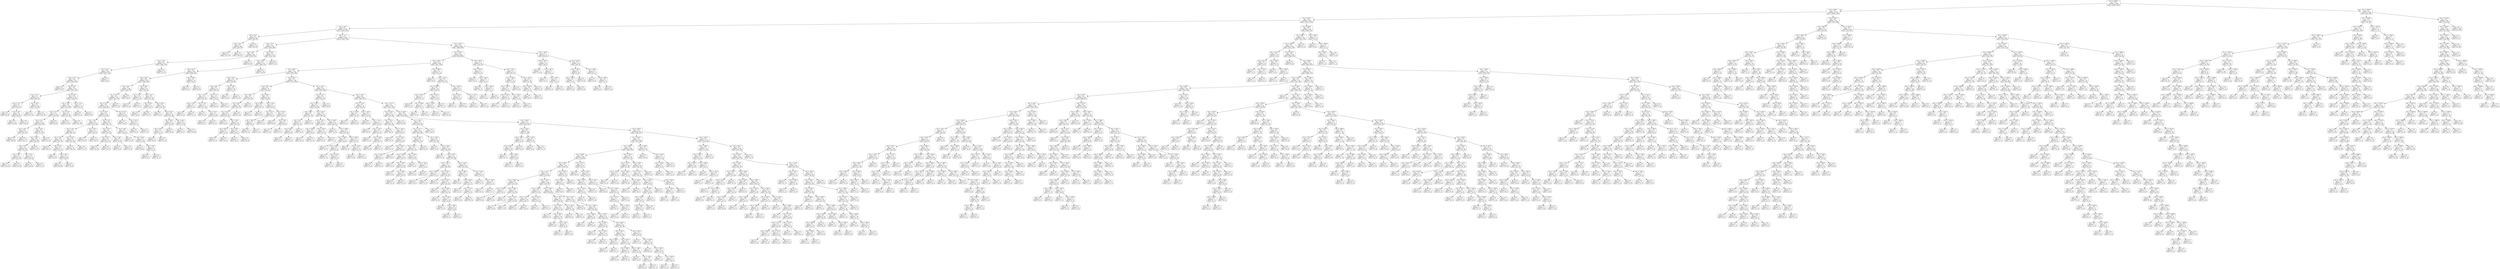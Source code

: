 digraph Tree {
node [shape=box, style="rounded", color="black", fontname=helvetica] ;
edge [fontname=helvetica] ;
0 [label="rain <= 1609.5\ngini = 0.5\nsamples = 3346\nvalue = [2599, 2614]"] ;
1 [label="rain <= 897.5\ngini = 0.5\nsamples = 2718\nvalue = [2498, 1749]"] ;
0 -> 1 [labeldistance=2.5, labelangle=45, headlabel="True"] ;
2 [label="rain <= 350.5\ngini = 0.5\nsamples = 2307\nvalue = [2237, 1359]"] ;
1 -> 2 ;
3 [label="rain <= 13.5\ngini = 0.5\nsamples = 1541\nvalue = [1551, 834]"] ;
2 -> 3 ;
4 [label="rain <= 12.5\ngini = 0.5\nsamples = 82\nvalue = [64, 70]"] ;
3 -> 4 ;
5 [label="rain <= 11.5\ngini = 0.5\nsamples = 66\nvalue = [56, 49]"] ;
4 -> 5 ;
6 [label="gini = 0.5\nsamples = 37\nvalue = [32, 34]"] ;
5 -> 6 ;
7 [label="gini = 0.5\nsamples = 29\nvalue = [24, 15]"] ;
5 -> 7 ;
8 [label="gini = 0.4\nsamples = 16\nvalue = [8, 21]"] ;
4 -> 8 ;
9 [label="rain <= 71.5\ngini = 0.4\nsamples = 1459\nvalue = [1487, 764]"] ;
3 -> 9 ;
10 [label="rain <= 35.5\ngini = 0.4\nsamples = 563\nvalue = [603, 266]"] ;
9 -> 10 ;
11 [label="rain <= 34.5\ngini = 0.5\nsamples = 284\nvalue = [290, 153]"] ;
10 -> 11 ;
12 [label="rain <= 33.5\ngini = 0.4\nsamples = 272\nvalue = [282, 138]"] ;
11 -> 12 ;
13 [label="rain <= 32.5\ngini = 0.4\nsamples = 260\nvalue = [267, 136]"] ;
12 -> 13 ;
14 [label="rain <= 14.5\ngini = 0.4\nsamples = 253\nvalue = [263, 130]"] ;
13 -> 14 ;
15 [label="gini = 0.3\nsamples = 20\nvalue = [26, 7]"] ;
14 -> 15 ;
16 [label="rain <= 19.5\ngini = 0.4\nsamples = 233\nvalue = [237, 123]"] ;
14 -> 16 ;
17 [label="rain <= 17.5\ngini = 0.5\nsamples = 75\nvalue = [69, 50]"] ;
16 -> 17 ;
18 [label="rain <= 15.5\ngini = 0.5\nsamples = 37\nvalue = [36, 21]"] ;
17 -> 18 ;
19 [label="gini = 0.5\nsamples = 11\nvalue = [8, 9]"] ;
18 -> 19 ;
20 [label="rain <= 16.5\ngini = 0.4\nsamples = 26\nvalue = [28, 12]"] ;
18 -> 20 ;
21 [label="gini = 0.4\nsamples = 14\nvalue = [16, 8]"] ;
20 -> 21 ;
22 [label="gini = 0.4\nsamples = 12\nvalue = [12, 4]"] ;
20 -> 22 ;
23 [label="rain <= 18.5\ngini = 0.5\nsamples = 38\nvalue = [33, 29]"] ;
17 -> 23 ;
24 [label="gini = 0.5\nsamples = 16\nvalue = [15, 13]"] ;
23 -> 24 ;
25 [label="gini = 0.5\nsamples = 22\nvalue = [18, 16]"] ;
23 -> 25 ;
26 [label="rain <= 30.5\ngini = 0.4\nsamples = 158\nvalue = [168, 73]"] ;
16 -> 26 ;
27 [label="rain <= 28.5\ngini = 0.4\nsamples = 143\nvalue = [154, 69]"] ;
26 -> 27 ;
28 [label="rain <= 27.5\ngini = 0.4\nsamples = 114\nvalue = [122, 50]"] ;
27 -> 28 ;
29 [label="rain <= 21.5\ngini = 0.4\nsamples = 108\nvalue = [113, 50]"] ;
28 -> 29 ;
30 [label="rain <= 20.5\ngini = 0.4\nsamples = 39\nvalue = [42, 15]"] ;
29 -> 30 ;
31 [label="gini = 0.4\nsamples = 20\nvalue = [20, 8]"] ;
30 -> 31 ;
32 [label="gini = 0.4\nsamples = 19\nvalue = [22, 7]"] ;
30 -> 32 ;
33 [label="rain <= 26.5\ngini = 0.4\nsamples = 69\nvalue = [71, 35]"] ;
29 -> 33 ;
34 [label="rain <= 25.5\ngini = 0.4\nsamples = 58\nvalue = [58, 30]"] ;
33 -> 34 ;
35 [label="rain <= 23.5\ngini = 0.4\nsamples = 46\nvalue = [47, 23]"] ;
34 -> 35 ;
36 [label="rain <= 22.5\ngini = 0.5\nsamples = 26\nvalue = [21, 12]"] ;
35 -> 36 ;
37 [label="gini = 0.5\nsamples = 14\nvalue = [10, 6]"] ;
36 -> 37 ;
38 [label="gini = 0.5\nsamples = 12\nvalue = [11, 6]"] ;
36 -> 38 ;
39 [label="rain <= 24.5\ngini = 0.4\nsamples = 20\nvalue = [26, 11]"] ;
35 -> 39 ;
40 [label="gini = 0.4\nsamples = 15\nvalue = [19, 8]"] ;
39 -> 40 ;
41 [label="gini = 0.4\nsamples = 5\nvalue = [7, 3]"] ;
39 -> 41 ;
42 [label="gini = 0.5\nsamples = 12\nvalue = [11, 7]"] ;
34 -> 42 ;
43 [label="gini = 0.4\nsamples = 11\nvalue = [13, 5]"] ;
33 -> 43 ;
44 [label="gini = 0.0\nsamples = 6\nvalue = [9, 0]"] ;
28 -> 44 ;
45 [label="rain <= 29.5\ngini = 0.5\nsamples = 29\nvalue = [32, 19]"] ;
27 -> 45 ;
46 [label="gini = 0.5\nsamples = 14\nvalue = [17, 9]"] ;
45 -> 46 ;
47 [label="gini = 0.5\nsamples = 15\nvalue = [15, 10]"] ;
45 -> 47 ;
48 [label="rain <= 31.5\ngini = 0.3\nsamples = 15\nvalue = [14, 4]"] ;
26 -> 48 ;
49 [label="gini = 0.4\nsamples = 7\nvalue = [6, 2]"] ;
48 -> 49 ;
50 [label="gini = 0.3\nsamples = 8\nvalue = [8, 2]"] ;
48 -> 50 ;
51 [label="gini = 0.5\nsamples = 7\nvalue = [4, 6]"] ;
13 -> 51 ;
52 [label="gini = 0.2\nsamples = 12\nvalue = [15, 2]"] ;
12 -> 52 ;
53 [label="gini = 0.5\nsamples = 12\nvalue = [8, 15]"] ;
11 -> 53 ;
54 [label="rain <= 70.5\ngini = 0.4\nsamples = 279\nvalue = [313, 113]"] ;
10 -> 54 ;
55 [label="rain <= 69.5\ngini = 0.4\nsamples = 275\nvalue = [306, 113]"] ;
54 -> 55 ;
56 [label="rain <= 67.5\ngini = 0.4\nsamples = 265\nvalue = [296, 105]"] ;
55 -> 56 ;
57 [label="rain <= 56.5\ngini = 0.4\nsamples = 255\nvalue = [282, 104]"] ;
56 -> 57 ;
58 [label="rain <= 55.5\ngini = 0.4\nsamples = 188\nvalue = [224, 74]"] ;
57 -> 58 ;
59 [label="rain <= 54.5\ngini = 0.4\nsamples = 181\nvalue = [215, 74]"] ;
58 -> 59 ;
60 [label="rain <= 51.5\ngini = 0.4\nsamples = 175\nvalue = [208, 69]"] ;
59 -> 60 ;
61 [label="rain <= 43.5\ngini = 0.4\nsamples = 154\nvalue = [179, 65]"] ;
60 -> 61 ;
62 [label="rain <= 41.5\ngini = 0.4\nsamples = 93\nvalue = [114, 34]"] ;
61 -> 62 ;
63 [label="rain <= 39.5\ngini = 0.4\nsamples = 71\nvalue = [80, 31]"] ;
62 -> 63 ;
64 [label="rain <= 36.5\ngini = 0.3\nsamples = 40\nvalue = [47, 12]"] ;
63 -> 64 ;
65 [label="gini = 0.2\nsamples = 9\nvalue = [10, 1]"] ;
64 -> 65 ;
66 [label="rain <= 37.5\ngini = 0.4\nsamples = 31\nvalue = [37, 11]"] ;
64 -> 66 ;
67 [label="gini = 0.5\nsamples = 11\nvalue = [9, 5]"] ;
66 -> 67 ;
68 [label="rain <= 38.5\ngini = 0.3\nsamples = 20\nvalue = [28, 6]"] ;
66 -> 68 ;
69 [label="gini = 0.3\nsamples = 12\nvalue = [20, 4]"] ;
68 -> 69 ;
70 [label="gini = 0.3\nsamples = 8\nvalue = [8, 2]"] ;
68 -> 70 ;
71 [label="rain <= 40.5\ngini = 0.5\nsamples = 31\nvalue = [33, 19]"] ;
63 -> 71 ;
72 [label="gini = 0.5\nsamples = 19\nvalue = [20, 12]"] ;
71 -> 72 ;
73 [label="gini = 0.5\nsamples = 12\nvalue = [13, 7]"] ;
71 -> 73 ;
74 [label="rain <= 42.5\ngini = 0.1\nsamples = 22\nvalue = [34, 3]"] ;
62 -> 74 ;
75 [label="gini = 0.2\nsamples = 12\nvalue = [18, 2]"] ;
74 -> 75 ;
76 [label="gini = 0.1\nsamples = 10\nvalue = [16, 1]"] ;
74 -> 76 ;
77 [label="rain <= 47.5\ngini = 0.4\nsamples = 61\nvalue = [65, 31]"] ;
61 -> 77 ;
78 [label="rain <= 45.5\ngini = 0.5\nsamples = 34\nvalue = [35, 19]"] ;
77 -> 78 ;
79 [label="rain <= 44.5\ngini = 0.4\nsamples = 22\nvalue = [24, 11]"] ;
78 -> 79 ;
80 [label="gini = 0.4\nsamples = 12\nvalue = [12, 6]"] ;
79 -> 80 ;
81 [label="gini = 0.4\nsamples = 10\nvalue = [12, 5]"] ;
79 -> 81 ;
82 [label="rain <= 46.5\ngini = 0.5\nsamples = 12\nvalue = [11, 8]"] ;
78 -> 82 ;
83 [label="gini = 0.5\nsamples = 4\nvalue = [4, 4]"] ;
82 -> 83 ;
84 [label="gini = 0.5\nsamples = 8\nvalue = [7, 4]"] ;
82 -> 84 ;
85 [label="rain <= 48.5\ngini = 0.4\nsamples = 27\nvalue = [30, 12]"] ;
77 -> 85 ;
86 [label="gini = 0.4\nsamples = 11\nvalue = [13, 4]"] ;
85 -> 86 ;
87 [label="rain <= 49.5\ngini = 0.4\nsamples = 16\nvalue = [17, 8]"] ;
85 -> 87 ;
88 [label="gini = 0.5\nsamples = 8\nvalue = [10, 6]"] ;
87 -> 88 ;
89 [label="rain <= 50.5\ngini = 0.3\nsamples = 8\nvalue = [7, 2]"] ;
87 -> 89 ;
90 [label="gini = 0.3\nsamples = 5\nvalue = [5, 1]"] ;
89 -> 90 ;
91 [label="gini = 0.4\nsamples = 3\nvalue = [2, 1]"] ;
89 -> 91 ;
92 [label="rain <= 52.5\ngini = 0.2\nsamples = 21\nvalue = [29, 4]"] ;
60 -> 92 ;
93 [label="gini = 0.2\nsamples = 12\nvalue = [18, 3]"] ;
92 -> 93 ;
94 [label="rain <= 53.5\ngini = 0.2\nsamples = 9\nvalue = [11, 1]"] ;
92 -> 94 ;
95 [label="gini = 0.0\nsamples = 3\nvalue = [4, 0]"] ;
94 -> 95 ;
96 [label="gini = 0.2\nsamples = 6\nvalue = [7, 1]"] ;
94 -> 96 ;
97 [label="gini = 0.5\nsamples = 6\nvalue = [7, 5]"] ;
59 -> 97 ;
98 [label="gini = 0.0\nsamples = 7\nvalue = [9, 0]"] ;
58 -> 98 ;
99 [label="rain <= 58.5\ngini = 0.4\nsamples = 67\nvalue = [58, 30]"] ;
57 -> 99 ;
100 [label="rain <= 57.5\ngini = 0.4\nsamples = 14\nvalue = [5, 11]"] ;
99 -> 100 ;
101 [label="gini = 0.4\nsamples = 7\nvalue = [3, 6]"] ;
100 -> 101 ;
102 [label="gini = 0.4\nsamples = 7\nvalue = [2, 5]"] ;
100 -> 102 ;
103 [label="rain <= 61.5\ngini = 0.4\nsamples = 53\nvalue = [53, 19]"] ;
99 -> 103 ;
104 [label="rain <= 60.5\ngini = 0.1\nsamples = 15\nvalue = [19, 1]"] ;
103 -> 104 ;
105 [label="gini = 0.0\nsamples = 7\nvalue = [8, 0]"] ;
104 -> 105 ;
106 [label="gini = 0.2\nsamples = 8\nvalue = [11, 1]"] ;
104 -> 106 ;
107 [label="rain <= 62.5\ngini = 0.5\nsamples = 38\nvalue = [34, 18]"] ;
103 -> 107 ;
108 [label="gini = 0.0\nsamples = 2\nvalue = [0, 3]"] ;
107 -> 108 ;
109 [label="rain <= 65.5\ngini = 0.4\nsamples = 36\nvalue = [34, 15]"] ;
107 -> 109 ;
110 [label="rain <= 64.5\ngini = 0.4\nsamples = 18\nvalue = [19, 6]"] ;
109 -> 110 ;
111 [label="rain <= 63.5\ngini = 0.5\nsamples = 11\nvalue = [11, 6]"] ;
110 -> 111 ;
112 [label="gini = 0.4\nsamples = 6\nvalue = [8, 3]"] ;
111 -> 112 ;
113 [label="gini = 0.5\nsamples = 5\nvalue = [3, 3]"] ;
111 -> 113 ;
114 [label="gini = 0.0\nsamples = 7\nvalue = [8, 0]"] ;
110 -> 114 ;
115 [label="rain <= 66.5\ngini = 0.5\nsamples = 18\nvalue = [15, 9]"] ;
109 -> 115 ;
116 [label="gini = 0.5\nsamples = 7\nvalue = [5, 5]"] ;
115 -> 116 ;
117 [label="gini = 0.4\nsamples = 11\nvalue = [10, 4]"] ;
115 -> 117 ;
118 [label="rain <= 68.5\ngini = 0.1\nsamples = 10\nvalue = [14, 1]"] ;
56 -> 118 ;
119 [label="gini = 0.2\nsamples = 4\nvalue = [6, 1]"] ;
118 -> 119 ;
120 [label="gini = 0.0\nsamples = 6\nvalue = [8, 0]"] ;
118 -> 120 ;
121 [label="gini = 0.5\nsamples = 10\nvalue = [10, 8]"] ;
55 -> 121 ;
122 [label="gini = 0.0\nsamples = 4\nvalue = [7, 0]"] ;
54 -> 122 ;
123 [label="rain <= 334.5\ngini = 0.5\nsamples = 896\nvalue = [884, 498]"] ;
9 -> 123 ;
124 [label="rain <= 319.5\ngini = 0.5\nsamples = 864\nvalue = [836, 487]"] ;
123 -> 124 ;
125 [label="rain <= 302.5\ngini = 0.5\nsamples = 834\nvalue = [817, 458]"] ;
124 -> 125 ;
126 [label="rain <= 80.5\ngini = 0.5\nsamples = 793\nvalue = [766, 446]"] ;
125 -> 126 ;
127 [label="rain <= 78.5\ngini = 0.5\nsamples = 47\nvalue = [35, 36]"] ;
126 -> 127 ;
128 [label="rain <= 76.5\ngini = 0.5\nsamples = 31\nvalue = [28, 19]"] ;
127 -> 128 ;
129 [label="rain <= 73.5\ngini = 0.5\nsamples = 23\nvalue = [18, 18]"] ;
128 -> 129 ;
130 [label="rain <= 72.5\ngini = 0.5\nsamples = 8\nvalue = [7, 4]"] ;
129 -> 130 ;
131 [label="gini = 0.5\nsamples = 5\nvalue = [4, 3]"] ;
130 -> 131 ;
132 [label="gini = 0.4\nsamples = 3\nvalue = [3, 1]"] ;
130 -> 132 ;
133 [label="rain <= 74.5\ngini = 0.5\nsamples = 15\nvalue = [11, 14]"] ;
129 -> 133 ;
134 [label="gini = 0.3\nsamples = 5\nvalue = [1, 5]"] ;
133 -> 134 ;
135 [label="rain <= 75.5\ngini = 0.5\nsamples = 10\nvalue = [10, 9]"] ;
133 -> 135 ;
136 [label="gini = 0.5\nsamples = 8\nvalue = [9, 7]"] ;
135 -> 136 ;
137 [label="gini = 0.4\nsamples = 2\nvalue = [1, 2]"] ;
135 -> 137 ;
138 [label="rain <= 77.5\ngini = 0.2\nsamples = 8\nvalue = [10, 1]"] ;
128 -> 138 ;
139 [label="gini = 0.0\nsamples = 5\nvalue = [6, 0]"] ;
138 -> 139 ;
140 [label="gini = 0.3\nsamples = 3\nvalue = [4, 1]"] ;
138 -> 140 ;
141 [label="rain <= 79.5\ngini = 0.4\nsamples = 16\nvalue = [7, 17]"] ;
127 -> 141 ;
142 [label="gini = 0.5\nsamples = 7\nvalue = [4, 6]"] ;
141 -> 142 ;
143 [label="gini = 0.3\nsamples = 9\nvalue = [3, 11]"] ;
141 -> 143 ;
144 [label="rain <= 95.5\ngini = 0.5\nsamples = 746\nvalue = [731, 410]"] ;
126 -> 144 ;
145 [label="rain <= 87.5\ngini = 0.4\nsamples = 75\nvalue = [79, 28]"] ;
144 -> 145 ;
146 [label="rain <= 86.5\ngini = 0.5\nsamples = 43\nvalue = [36, 20]"] ;
145 -> 146 ;
147 [label="rain <= 85.5\ngini = 0.4\nsamples = 35\nvalue = [32, 15]"] ;
146 -> 147 ;
148 [label="rain <= 81.5\ngini = 0.5\nsamples = 29\nvalue = [25, 15]"] ;
147 -> 148 ;
149 [label="gini = 0.4\nsamples = 5\nvalue = [6, 2]"] ;
148 -> 149 ;
150 [label="rain <= 83.5\ngini = 0.5\nsamples = 24\nvalue = [19, 13]"] ;
148 -> 150 ;
151 [label="rain <= 82.5\ngini = 0.5\nsamples = 9\nvalue = [5, 6]"] ;
150 -> 151 ;
152 [label="gini = 0.5\nsamples = 5\nvalue = [3, 3]"] ;
151 -> 152 ;
153 [label="gini = 0.5\nsamples = 4\nvalue = [2, 3]"] ;
151 -> 153 ;
154 [label="rain <= 84.5\ngini = 0.4\nsamples = 15\nvalue = [14, 7]"] ;
150 -> 154 ;
155 [label="gini = 0.4\nsamples = 7\nvalue = [8, 3]"] ;
154 -> 155 ;
156 [label="gini = 0.5\nsamples = 8\nvalue = [6, 4]"] ;
154 -> 156 ;
157 [label="gini = 0.0\nsamples = 6\nvalue = [7, 0]"] ;
147 -> 157 ;
158 [label="gini = 0.5\nsamples = 8\nvalue = [4, 5]"] ;
146 -> 158 ;
159 [label="rain <= 89.5\ngini = 0.3\nsamples = 32\nvalue = [43, 8]"] ;
145 -> 159 ;
160 [label="rain <= 88.5\ngini = 0.1\nsamples = 11\nvalue = [15, 1]"] ;
159 -> 160 ;
161 [label="gini = 0.2\nsamples = 6\nvalue = [6, 1]"] ;
160 -> 161 ;
162 [label="gini = 0.0\nsamples = 5\nvalue = [9, 0]"] ;
160 -> 162 ;
163 [label="rain <= 92.5\ngini = 0.3\nsamples = 21\nvalue = [28, 7]"] ;
159 -> 163 ;
164 [label="rain <= 91.5\ngini = 0.4\nsamples = 9\nvalue = [10, 5]"] ;
163 -> 164 ;
165 [label="rain <= 90.5\ngini = 0.4\nsamples = 7\nvalue = [8, 3]"] ;
164 -> 165 ;
166 [label="gini = 0.4\nsamples = 4\nvalue = [5, 2]"] ;
165 -> 166 ;
167 [label="gini = 0.4\nsamples = 3\nvalue = [3, 1]"] ;
165 -> 167 ;
168 [label="gini = 0.5\nsamples = 2\nvalue = [2, 2]"] ;
164 -> 168 ;
169 [label="rain <= 93.5\ngini = 0.2\nsamples = 12\nvalue = [18, 2]"] ;
163 -> 169 ;
170 [label="gini = 0.0\nsamples = 4\nvalue = [8, 0]"] ;
169 -> 170 ;
171 [label="rain <= 94.5\ngini = 0.3\nsamples = 8\nvalue = [10, 2]"] ;
169 -> 171 ;
172 [label="gini = 0.4\nsamples = 3\nvalue = [3, 1]"] ;
171 -> 172 ;
173 [label="gini = 0.2\nsamples = 5\nvalue = [7, 1]"] ;
171 -> 173 ;
174 [label="rain <= 112.5\ngini = 0.5\nsamples = 671\nvalue = [652, 382]"] ;
144 -> 174 ;
175 [label="rain <= 111.5\ngini = 0.5\nsamples = 70\nvalue = [56, 55]"] ;
174 -> 175 ;
176 [label="rain <= 99.5\ngini = 0.5\nsamples = 64\nvalue = [56, 47]"] ;
175 -> 176 ;
177 [label="rain <= 98.5\ngini = 0.5\nsamples = 15\nvalue = [10, 16]"] ;
176 -> 177 ;
178 [label="rain <= 97.5\ngini = 0.5\nsamples = 11\nvalue = [9, 11]"] ;
177 -> 178 ;
179 [label="rain <= 96.5\ngini = 0.5\nsamples = 9\nvalue = [6, 9]"] ;
178 -> 179 ;
180 [label="gini = 0.5\nsamples = 4\nvalue = [3, 4]"] ;
179 -> 180 ;
181 [label="gini = 0.5\nsamples = 5\nvalue = [3, 5]"] ;
179 -> 181 ;
182 [label="gini = 0.5\nsamples = 2\nvalue = [3, 2]"] ;
178 -> 182 ;
183 [label="gini = 0.3\nsamples = 4\nvalue = [1, 5]"] ;
177 -> 183 ;
184 [label="rain <= 103.5\ngini = 0.5\nsamples = 49\nvalue = [46, 31]"] ;
176 -> 184 ;
185 [label="rain <= 101.5\ngini = 0.4\nsamples = 20\nvalue = [20, 9]"] ;
184 -> 185 ;
186 [label="rain <= 100.5\ngini = 0.5\nsamples = 9\nvalue = [9, 6]"] ;
185 -> 186 ;
187 [label="gini = 0.5\nsamples = 3\nvalue = [2, 2]"] ;
186 -> 187 ;
188 [label="gini = 0.5\nsamples = 6\nvalue = [7, 4]"] ;
186 -> 188 ;
189 [label="rain <= 102.5\ngini = 0.3\nsamples = 11\nvalue = [11, 3]"] ;
185 -> 189 ;
190 [label="gini = 0.0\nsamples = 4\nvalue = [4, 0]"] ;
189 -> 190 ;
191 [label="gini = 0.4\nsamples = 7\nvalue = [7, 3]"] ;
189 -> 191 ;
192 [label="rain <= 104.5\ngini = 0.5\nsamples = 29\nvalue = [26, 22]"] ;
184 -> 192 ;
193 [label="gini = 0.2\nsamples = 4\nvalue = [1, 6]"] ;
192 -> 193 ;
194 [label="rain <= 108.5\ngini = 0.5\nsamples = 25\nvalue = [25, 16]"] ;
192 -> 194 ;
195 [label="rain <= 105.5\ngini = 0.5\nsamples = 11\nvalue = [9, 9]"] ;
194 -> 195 ;
196 [label="gini = 0.3\nsamples = 4\nvalue = [5, 1]"] ;
195 -> 196 ;
197 [label="rain <= 106.5\ngini = 0.4\nsamples = 7\nvalue = [4, 8]"] ;
195 -> 197 ;
198 [label="gini = 0.0\nsamples = 1\nvalue = [0, 1]"] ;
197 -> 198 ;
199 [label="rain <= 107.5\ngini = 0.5\nsamples = 6\nvalue = [4, 7]"] ;
197 -> 199 ;
200 [label="gini = 0.5\nsamples = 4\nvalue = [3, 4]"] ;
199 -> 200 ;
201 [label="gini = 0.4\nsamples = 2\nvalue = [1, 3]"] ;
199 -> 201 ;
202 [label="rain <= 109.5\ngini = 0.4\nsamples = 14\nvalue = [16, 7]"] ;
194 -> 202 ;
203 [label="gini = 0.0\nsamples = 1\nvalue = [1, 0]"] ;
202 -> 203 ;
204 [label="rain <= 110.5\ngini = 0.4\nsamples = 13\nvalue = [15, 7]"] ;
202 -> 204 ;
205 [label="gini = 0.4\nsamples = 6\nvalue = [9, 4]"] ;
204 -> 205 ;
206 [label="gini = 0.4\nsamples = 7\nvalue = [6, 3]"] ;
204 -> 206 ;
207 [label="gini = 0.0\nsamples = 6\nvalue = [0, 8]"] ;
175 -> 207 ;
208 [label="rain <= 120.5\ngini = 0.5\nsamples = 601\nvalue = [596, 327]"] ;
174 -> 208 ;
209 [label="rain <= 114.5\ngini = 0.3\nsamples = 34\nvalue = [44, 11]"] ;
208 -> 209 ;
210 [label="rain <= 113.5\ngini = 0.5\nsamples = 11\nvalue = [11, 6]"] ;
209 -> 210 ;
211 [label="gini = 0.4\nsamples = 5\nvalue = [5, 2]"] ;
210 -> 211 ;
212 [label="gini = 0.5\nsamples = 6\nvalue = [6, 4]"] ;
210 -> 212 ;
213 [label="rain <= 116.5\ngini = 0.2\nsamples = 23\nvalue = [33, 5]"] ;
209 -> 213 ;
214 [label="gini = 0.0\nsamples = 6\nvalue = [11, 0]"] ;
213 -> 214 ;
215 [label="rain <= 117.5\ngini = 0.3\nsamples = 17\nvalue = [22, 5]"] ;
213 -> 215 ;
216 [label="gini = 0.4\nsamples = 6\nvalue = [9, 3]"] ;
215 -> 216 ;
217 [label="rain <= 118.5\ngini = 0.2\nsamples = 11\nvalue = [13, 2]"] ;
215 -> 217 ;
218 [label="gini = 0.3\nsamples = 5\nvalue = [5, 1]"] ;
217 -> 218 ;
219 [label="rain <= 119.5\ngini = 0.2\nsamples = 6\nvalue = [8, 1]"] ;
217 -> 219 ;
220 [label="gini = 0.0\nsamples = 2\nvalue = [3, 0]"] ;
219 -> 220 ;
221 [label="gini = 0.3\nsamples = 4\nvalue = [5, 1]"] ;
219 -> 221 ;
222 [label="rain <= 127.5\ngini = 0.5\nsamples = 567\nvalue = [552, 316]"] ;
208 -> 222 ;
223 [label="rain <= 126.5\ngini = 0.5\nsamples = 39\nvalue = [34, 35]"] ;
222 -> 223 ;
224 [label="rain <= 121.5\ngini = 0.4\nsamples = 23\nvalue = [30, 14]"] ;
223 -> 224 ;
225 [label="gini = 0.5\nsamples = 8\nvalue = [10, 7]"] ;
224 -> 225 ;
226 [label="rain <= 122.5\ngini = 0.4\nsamples = 15\nvalue = [20, 7]"] ;
224 -> 226 ;
227 [label="gini = 0.2\nsamples = 4\nvalue = [8, 1]"] ;
226 -> 227 ;
228 [label="rain <= 123.5\ngini = 0.4\nsamples = 11\nvalue = [12, 6]"] ;
226 -> 228 ;
229 [label="gini = 0.5\nsamples = 4\nvalue = [2, 2]"] ;
228 -> 229 ;
230 [label="rain <= 125.5\ngini = 0.4\nsamples = 7\nvalue = [10, 4]"] ;
228 -> 230 ;
231 [label="rain <= 124.5\ngini = 0.4\nsamples = 4\nvalue = [6, 2]"] ;
230 -> 231 ;
232 [label="gini = 0.4\nsamples = 3\nvalue = [5, 2]"] ;
231 -> 232 ;
233 [label="gini = 0.0\nsamples = 1\nvalue = [1, 0]"] ;
231 -> 233 ;
234 [label="gini = 0.4\nsamples = 3\nvalue = [4, 2]"] ;
230 -> 234 ;
235 [label="gini = 0.3\nsamples = 16\nvalue = [4, 21]"] ;
223 -> 235 ;
236 [label="rain <= 160.5\ngini = 0.5\nsamples = 528\nvalue = [518, 281]"] ;
222 -> 236 ;
237 [label="rain <= 155.5\ngini = 0.4\nsamples = 117\nvalue = [123, 46]"] ;
236 -> 237 ;
238 [label="rain <= 137.5\ngini = 0.4\nsamples = 104\nvalue = [104, 46]"] ;
237 -> 238 ;
239 [label="rain <= 136.5\ngini = 0.4\nsamples = 37\nvalue = [41, 12]"] ;
238 -> 239 ;
240 [label="rain <= 131.5\ngini = 0.4\nsamples = 33\nvalue = [35, 12]"] ;
239 -> 240 ;
241 [label="rain <= 128.5\ngini = 0.3\nsamples = 23\nvalue = [27, 7]"] ;
240 -> 241 ;
242 [label="gini = 0.4\nsamples = 5\nvalue = [4, 2]"] ;
241 -> 242 ;
243 [label="rain <= 129.5\ngini = 0.3\nsamples = 18\nvalue = [23, 5]"] ;
241 -> 243 ;
244 [label="gini = 0.0\nsamples = 5\nvalue = [7, 0]"] ;
243 -> 244 ;
245 [label="rain <= 130.5\ngini = 0.4\nsamples = 13\nvalue = [16, 5]"] ;
243 -> 245 ;
246 [label="gini = 0.4\nsamples = 4\nvalue = [5, 2]"] ;
245 -> 246 ;
247 [label="gini = 0.3\nsamples = 9\nvalue = [11, 3]"] ;
245 -> 247 ;
248 [label="rain <= 132.5\ngini = 0.5\nsamples = 10\nvalue = [8, 5]"] ;
240 -> 248 ;
249 [label="gini = 0.5\nsamples = 3\nvalue = [2, 3]"] ;
248 -> 249 ;
250 [label="rain <= 135.5\ngini = 0.4\nsamples = 7\nvalue = [6, 2]"] ;
248 -> 250 ;
251 [label="gini = 0.0\nsamples = 4\nvalue = [4, 0]"] ;
250 -> 251 ;
252 [label="gini = 0.5\nsamples = 3\nvalue = [2, 2]"] ;
250 -> 252 ;
253 [label="gini = 0.0\nsamples = 4\nvalue = [6, 0]"] ;
239 -> 253 ;
254 [label="rain <= 138.5\ngini = 0.5\nsamples = 67\nvalue = [63, 34]"] ;
238 -> 254 ;
255 [label="gini = 0.3\nsamples = 3\nvalue = [1, 4]"] ;
254 -> 255 ;
256 [label="rain <= 139.5\ngini = 0.4\nsamples = 64\nvalue = [62, 30]"] ;
254 -> 256 ;
257 [label="gini = 0.0\nsamples = 4\nvalue = [5, 0]"] ;
256 -> 257 ;
258 [label="rain <= 147.5\ngini = 0.5\nsamples = 60\nvalue = [57, 30]"] ;
256 -> 258 ;
259 [label="rain <= 141.5\ngini = 0.5\nsamples = 34\nvalue = [28, 20]"] ;
258 -> 259 ;
260 [label="rain <= 140.5\ngini = 0.5\nsamples = 7\nvalue = [5, 5]"] ;
259 -> 260 ;
261 [label="gini = 0.4\nsamples = 4\nvalue = [4, 2]"] ;
260 -> 261 ;
262 [label="gini = 0.4\nsamples = 3\nvalue = [1, 3]"] ;
260 -> 262 ;
263 [label="rain <= 142.5\ngini = 0.5\nsamples = 27\nvalue = [23, 15]"] ;
259 -> 263 ;
264 [label="gini = 0.4\nsamples = 5\nvalue = [5, 2]"] ;
263 -> 264 ;
265 [label="rain <= 143.5\ngini = 0.5\nsamples = 22\nvalue = [18, 13]"] ;
263 -> 265 ;
266 [label="gini = 0.5\nsamples = 5\nvalue = [3, 4]"] ;
265 -> 266 ;
267 [label="rain <= 144.5\ngini = 0.5\nsamples = 17\nvalue = [15, 9]"] ;
265 -> 267 ;
268 [label="gini = 0.4\nsamples = 4\nvalue = [6, 3]"] ;
267 -> 268 ;
269 [label="rain <= 145.5\ngini = 0.5\nsamples = 13\nvalue = [9, 6]"] ;
267 -> 269 ;
270 [label="gini = 0.5\nsamples = 3\nvalue = [2, 2]"] ;
269 -> 270 ;
271 [label="rain <= 146.5\ngini = 0.5\nsamples = 10\nvalue = [7, 4]"] ;
269 -> 271 ;
272 [label="gini = 0.4\nsamples = 3\nvalue = [2, 1]"] ;
271 -> 272 ;
273 [label="gini = 0.5\nsamples = 7\nvalue = [5, 3]"] ;
271 -> 273 ;
274 [label="rain <= 152.5\ngini = 0.4\nsamples = 26\nvalue = [29, 10]"] ;
258 -> 274 ;
275 [label="rain <= 149.5\ngini = 0.3\nsamples = 15\nvalue = [17, 3]"] ;
274 -> 275 ;
276 [label="gini = 0.0\nsamples = 3\nvalue = [5, 0]"] ;
275 -> 276 ;
277 [label="rain <= 150.5\ngini = 0.3\nsamples = 12\nvalue = [12, 3]"] ;
275 -> 277 ;
278 [label="gini = 0.5\nsamples = 3\nvalue = [3, 2]"] ;
277 -> 278 ;
279 [label="rain <= 151.5\ngini = 0.2\nsamples = 9\nvalue = [9, 1]"] ;
277 -> 279 ;
280 [label="gini = 0.0\nsamples = 3\nvalue = [3, 0]"] ;
279 -> 280 ;
281 [label="gini = 0.2\nsamples = 6\nvalue = [6, 1]"] ;
279 -> 281 ;
282 [label="rain <= 153.5\ngini = 0.5\nsamples = 11\nvalue = [12, 7]"] ;
274 -> 282 ;
283 [label="gini = 0.5\nsamples = 6\nvalue = [7, 5]"] ;
282 -> 283 ;
284 [label="rain <= 154.5\ngini = 0.4\nsamples = 5\nvalue = [5, 2]"] ;
282 -> 284 ;
285 [label="gini = 0.3\nsamples = 3\nvalue = [4, 1]"] ;
284 -> 285 ;
286 [label="gini = 0.5\nsamples = 2\nvalue = [1, 1]"] ;
284 -> 286 ;
287 [label="gini = 0.0\nsamples = 13\nvalue = [19, 0]"] ;
237 -> 287 ;
288 [label="rain <= 166.5\ngini = 0.5\nsamples = 411\nvalue = [395, 235]"] ;
236 -> 288 ;
289 [label="rain <= 164.5\ngini = 0.4\nsamples = 18\nvalue = [7, 18]"] ;
288 -> 289 ;
290 [label="rain <= 163.5\ngini = 0.5\nsamples = 12\nvalue = [6, 9]"] ;
289 -> 290 ;
291 [label="rain <= 161.5\ngini = 0.4\nsamples = 10\nvalue = [4, 9]"] ;
290 -> 291 ;
292 [label="gini = 0.0\nsamples = 1\nvalue = [0, 1]"] ;
291 -> 292 ;
293 [label="rain <= 162.5\ngini = 0.4\nsamples = 9\nvalue = [4, 8]"] ;
291 -> 293 ;
294 [label="gini = 0.4\nsamples = 7\nvalue = [3, 7]"] ;
293 -> 294 ;
295 [label="gini = 0.5\nsamples = 2\nvalue = [1, 1]"] ;
293 -> 295 ;
296 [label="gini = 0.0\nsamples = 2\nvalue = [2, 0]"] ;
290 -> 296 ;
297 [label="rain <= 165.5\ngini = 0.2\nsamples = 6\nvalue = [1, 9]"] ;
289 -> 297 ;
298 [label="gini = 0.0\nsamples = 1\nvalue = [0, 2]"] ;
297 -> 298 ;
299 [label="gini = 0.2\nsamples = 5\nvalue = [1, 7]"] ;
297 -> 299 ;
300 [label="rain <= 243.5\ngini = 0.5\nsamples = 393\nvalue = [388, 217]"] ;
288 -> 300 ;
301 [label="rain <= 235.5\ngini = 0.4\nsamples = 222\nvalue = [232, 109]"] ;
300 -> 301 ;
302 [label="rain <= 220.5\ngini = 0.4\nsamples = 204\nvalue = [209, 106]"] ;
301 -> 302 ;
303 [label="rain <= 208.5\ngini = 0.4\nsamples = 168\nvalue = [182, 83]"] ;
302 -> 303 ;
304 [label="rain <= 205.5\ngini = 0.4\nsamples = 141\nvalue = [149, 76]"] ;
303 -> 304 ;
305 [label="rain <= 172.5\ngini = 0.4\nsamples = 131\nvalue = [143, 65]"] ;
304 -> 305 ;
306 [label="rain <= 168.5\ngini = 0.5\nsamples = 25\nvalue = [22, 16]"] ;
305 -> 306 ;
307 [label="rain <= 167.5\ngini = 0.3\nsamples = 5\nvalue = [8, 2]"] ;
306 -> 307 ;
308 [label="gini = 0.0\nsamples = 2\nvalue = [3, 0]"] ;
307 -> 308 ;
309 [label="gini = 0.4\nsamples = 3\nvalue = [5, 2]"] ;
307 -> 309 ;
310 [label="rain <= 169.5\ngini = 0.5\nsamples = 20\nvalue = [14, 14]"] ;
306 -> 310 ;
311 [label="gini = 0.3\nsamples = 4\nvalue = [1, 5]"] ;
310 -> 311 ;
312 [label="rain <= 171.5\ngini = 0.5\nsamples = 16\nvalue = [13, 9]"] ;
310 -> 312 ;
313 [label="gini = 0.0\nsamples = 4\nvalue = [6, 0]"] ;
312 -> 313 ;
314 [label="gini = 0.5\nsamples = 12\nvalue = [7, 9]"] ;
312 -> 314 ;
315 [label="rain <= 178.5\ngini = 0.4\nsamples = 106\nvalue = [121, 49]"] ;
305 -> 315 ;
316 [label="rain <= 176.5\ngini = 0.2\nsamples = 21\nvalue = [31, 4]"] ;
315 -> 316 ;
317 [label="rain <= 173.5\ngini = 0.1\nsamples = 10\nvalue = [18, 1]"] ;
316 -> 317 ;
318 [label="gini = 0.4\nsamples = 3\nvalue = [3, 1]"] ;
317 -> 318 ;
319 [label="gini = 0.0\nsamples = 7\nvalue = [15, 0]"] ;
317 -> 319 ;
320 [label="rain <= 177.5\ngini = 0.3\nsamples = 11\nvalue = [13, 3]"] ;
316 -> 320 ;
321 [label="gini = 0.4\nsamples = 3\nvalue = [2, 1]"] ;
320 -> 321 ;
322 [label="gini = 0.3\nsamples = 8\nvalue = [11, 2]"] ;
320 -> 322 ;
323 [label="rain <= 184.5\ngini = 0.4\nsamples = 85\nvalue = [90, 45]"] ;
315 -> 323 ;
324 [label="rain <= 182.5\ngini = 0.5\nsamples = 23\nvalue = [18, 20]"] ;
323 -> 324 ;
325 [label="rain <= 179.5\ngini = 0.5\nsamples = 15\nvalue = [15, 10]"] ;
324 -> 325 ;
326 [label="gini = 0.5\nsamples = 5\nvalue = [4, 7]"] ;
325 -> 326 ;
327 [label="rain <= 180.5\ngini = 0.3\nsamples = 10\nvalue = [11, 3]"] ;
325 -> 327 ;
328 [label="gini = 0.0\nsamples = 6\nvalue = [7, 0]"] ;
327 -> 328 ;
329 [label="rain <= 181.5\ngini = 0.5\nsamples = 4\nvalue = [4, 3]"] ;
327 -> 329 ;
330 [label="gini = 0.5\nsamples = 3\nvalue = [2, 3]"] ;
329 -> 330 ;
331 [label="gini = 0.0\nsamples = 1\nvalue = [2, 0]"] ;
329 -> 331 ;
332 [label="rain <= 183.5\ngini = 0.4\nsamples = 8\nvalue = [3, 10]"] ;
324 -> 332 ;
333 [label="gini = 0.0\nsamples = 5\nvalue = [0, 8]"] ;
332 -> 333 ;
334 [label="gini = 0.5\nsamples = 3\nvalue = [3, 2]"] ;
332 -> 334 ;
335 [label="rain <= 187.5\ngini = 0.4\nsamples = 62\nvalue = [72, 25]"] ;
323 -> 335 ;
336 [label="gini = 0.0\nsamples = 4\nvalue = [6, 0]"] ;
335 -> 336 ;
337 [label="rain <= 189.5\ngini = 0.4\nsamples = 58\nvalue = [66, 25]"] ;
335 -> 337 ;
338 [label="rain <= 188.5\ngini = 0.5\nsamples = 6\nvalue = [4, 4]"] ;
337 -> 338 ;
339 [label="gini = 0.5\nsamples = 3\nvalue = [2, 2]"] ;
338 -> 339 ;
340 [label="gini = 0.5\nsamples = 3\nvalue = [2, 2]"] ;
338 -> 340 ;
341 [label="rain <= 193.5\ngini = 0.4\nsamples = 52\nvalue = [62, 21]"] ;
337 -> 341 ;
342 [label="rain <= 190.5\ngini = 0.2\nsamples = 14\nvalue = [22, 3]"] ;
341 -> 342 ;
343 [label="gini = 0.4\nsamples = 4\nvalue = [5, 2]"] ;
342 -> 343 ;
344 [label="rain <= 192.5\ngini = 0.1\nsamples = 10\nvalue = [17, 1]"] ;
342 -> 344 ;
345 [label="gini = 0.0\nsamples = 5\nvalue = [11, 0]"] ;
344 -> 345 ;
346 [label="gini = 0.2\nsamples = 5\nvalue = [6, 1]"] ;
344 -> 346 ;
347 [label="rain <= 200.5\ngini = 0.4\nsamples = 38\nvalue = [40, 18]"] ;
341 -> 347 ;
348 [label="rain <= 195.5\ngini = 0.5\nsamples = 23\nvalue = [22, 14]"] ;
347 -> 348 ;
349 [label="rain <= 194.5\ngini = 0.4\nsamples = 8\nvalue = [9, 3]"] ;
348 -> 349 ;
350 [label="gini = 0.4\nsamples = 3\nvalue = [4, 2]"] ;
349 -> 350 ;
351 [label="gini = 0.3\nsamples = 5\nvalue = [5, 1]"] ;
349 -> 351 ;
352 [label="rain <= 197.5\ngini = 0.5\nsamples = 15\nvalue = [13, 11]"] ;
348 -> 352 ;
353 [label="rain <= 196.5\ngini = 0.4\nsamples = 6\nvalue = [2, 5]"] ;
352 -> 353 ;
354 [label="gini = 0.5\nsamples = 3\nvalue = [2, 2]"] ;
353 -> 354 ;
355 [label="gini = 0.0\nsamples = 3\nvalue = [0, 3]"] ;
353 -> 355 ;
356 [label="rain <= 198.5\ngini = 0.5\nsamples = 9\nvalue = [11, 6]"] ;
352 -> 356 ;
357 [label="gini = 0.2\nsamples = 3\nvalue = [6, 1]"] ;
356 -> 357 ;
358 [label="rain <= 199.5\ngini = 0.5\nsamples = 6\nvalue = [5, 5]"] ;
356 -> 358 ;
359 [label="gini = 0.5\nsamples = 3\nvalue = [2, 2]"] ;
358 -> 359 ;
360 [label="gini = 0.5\nsamples = 3\nvalue = [3, 3]"] ;
358 -> 360 ;
361 [label="rain <= 201.5\ngini = 0.3\nsamples = 15\nvalue = [18, 4]"] ;
347 -> 361 ;
362 [label="gini = 0.0\nsamples = 1\nvalue = [1, 0]"] ;
361 -> 362 ;
363 [label="rain <= 202.5\ngini = 0.3\nsamples = 14\nvalue = [17, 4]"] ;
361 -> 363 ;
364 [label="gini = 0.4\nsamples = 4\nvalue = [6, 2]"] ;
363 -> 364 ;
365 [label="rain <= 203.5\ngini = 0.3\nsamples = 10\nvalue = [11, 2]"] ;
363 -> 365 ;
366 [label="gini = 0.0\nsamples = 1\nvalue = [1, 0]"] ;
365 -> 366 ;
367 [label="rain <= 204.5\ngini = 0.3\nsamples = 9\nvalue = [10, 2]"] ;
365 -> 367 ;
368 [label="gini = 0.3\nsamples = 4\nvalue = [5, 1]"] ;
367 -> 368 ;
369 [label="gini = 0.3\nsamples = 5\nvalue = [5, 1]"] ;
367 -> 369 ;
370 [label="rain <= 207.5\ngini = 0.5\nsamples = 10\nvalue = [6, 11]"] ;
304 -> 370 ;
371 [label="rain <= 206.5\ngini = 0.5\nsamples = 9\nvalue = [6, 9]"] ;
370 -> 371 ;
372 [label="gini = 0.5\nsamples = 7\nvalue = [5, 8]"] ;
371 -> 372 ;
373 [label="gini = 0.5\nsamples = 2\nvalue = [1, 1]"] ;
371 -> 373 ;
374 [label="gini = 0.0\nsamples = 1\nvalue = [0, 2]"] ;
370 -> 374 ;
375 [label="rain <= 211.5\ngini = 0.3\nsamples = 27\nvalue = [33, 7]"] ;
303 -> 375 ;
376 [label="gini = 0.0\nsamples = 5\nvalue = [8, 0]"] ;
375 -> 376 ;
377 [label="rain <= 214.5\ngini = 0.3\nsamples = 22\nvalue = [25, 7]"] ;
375 -> 377 ;
378 [label="rain <= 213.5\ngini = 0.5\nsamples = 9\nvalue = [8, 5]"] ;
377 -> 378 ;
379 [label="rain <= 212.5\ngini = 0.2\nsamples = 5\nvalue = [6, 1]"] ;
378 -> 379 ;
380 [label="gini = 0.5\nsamples = 2\nvalue = [1, 1]"] ;
379 -> 380 ;
381 [label="gini = 0.0\nsamples = 3\nvalue = [5, 0]"] ;
379 -> 381 ;
382 [label="gini = 0.4\nsamples = 4\nvalue = [2, 4]"] ;
378 -> 382 ;
383 [label="rain <= 216.5\ngini = 0.2\nsamples = 13\nvalue = [17, 2]"] ;
377 -> 383 ;
384 [label="gini = 0.0\nsamples = 5\nvalue = [6, 0]"] ;
383 -> 384 ;
385 [label="rain <= 219.5\ngini = 0.3\nsamples = 8\nvalue = [11, 2]"] ;
383 -> 385 ;
386 [label="rain <= 217.5\ngini = 0.3\nsamples = 7\nvalue = [10, 2]"] ;
385 -> 386 ;
387 [label="gini = 0.3\nsamples = 3\nvalue = [4, 1]"] ;
386 -> 387 ;
388 [label="rain <= 218.5\ngini = 0.2\nsamples = 4\nvalue = [6, 1]"] ;
386 -> 388 ;
389 [label="gini = 0.0\nsamples = 1\nvalue = [2, 0]"] ;
388 -> 389 ;
390 [label="gini = 0.3\nsamples = 3\nvalue = [4, 1]"] ;
388 -> 390 ;
391 [label="gini = 0.0\nsamples = 1\nvalue = [1, 0]"] ;
385 -> 391 ;
392 [label="rain <= 225.5\ngini = 0.5\nsamples = 36\nvalue = [27, 23]"] ;
302 -> 392 ;
393 [label="rain <= 222.5\ngini = 0.4\nsamples = 10\nvalue = [3, 10]"] ;
392 -> 393 ;
394 [label="rain <= 221.5\ngini = 0.5\nsamples = 3\nvalue = [2, 3]"] ;
393 -> 394 ;
395 [label="gini = 0.0\nsamples = 2\nvalue = [0, 3]"] ;
394 -> 395 ;
396 [label="gini = 0.0\nsamples = 1\nvalue = [2, 0]"] ;
394 -> 396 ;
397 [label="rain <= 223.5\ngini = 0.2\nsamples = 7\nvalue = [1, 7]"] ;
393 -> 397 ;
398 [label="gini = 0.0\nsamples = 3\nvalue = [0, 4]"] ;
397 -> 398 ;
399 [label="rain <= 224.5\ngini = 0.4\nsamples = 4\nvalue = [1, 3]"] ;
397 -> 399 ;
400 [label="gini = 0.0\nsamples = 1\nvalue = [1, 0]"] ;
399 -> 400 ;
401 [label="gini = 0.0\nsamples = 3\nvalue = [0, 3]"] ;
399 -> 401 ;
402 [label="rain <= 234.5\ngini = 0.5\nsamples = 26\nvalue = [24, 13]"] ;
392 -> 402 ;
403 [label="rain <= 231.0\ngini = 0.4\nsamples = 25\nvalue = [24, 11]"] ;
402 -> 403 ;
404 [label="rain <= 229.5\ngini = 0.4\nsamples = 17\nvalue = [18, 6]"] ;
403 -> 404 ;
405 [label="rain <= 228.5\ngini = 0.4\nsamples = 15\nvalue = [14, 6]"] ;
404 -> 405 ;
406 [label="rain <= 227.5\ngini = 0.4\nsamples = 10\nvalue = [10, 3]"] ;
405 -> 406 ;
407 [label="rain <= 226.5\ngini = 0.4\nsamples = 9\nvalue = [9, 3]"] ;
406 -> 407 ;
408 [label="gini = 0.3\nsamples = 4\nvalue = [4, 1]"] ;
407 -> 408 ;
409 [label="gini = 0.4\nsamples = 5\nvalue = [5, 2]"] ;
407 -> 409 ;
410 [label="gini = 0.0\nsamples = 1\nvalue = [1, 0]"] ;
406 -> 410 ;
411 [label="gini = 0.5\nsamples = 5\nvalue = [4, 3]"] ;
405 -> 411 ;
412 [label="gini = 0.0\nsamples = 2\nvalue = [4, 0]"] ;
404 -> 412 ;
413 [label="rain <= 233.5\ngini = 0.5\nsamples = 8\nvalue = [6, 5]"] ;
403 -> 413 ;
414 [label="rain <= 232.5\ngini = 0.5\nsamples = 4\nvalue = [2, 3]"] ;
413 -> 414 ;
415 [label="gini = 0.4\nsamples = 2\nvalue = [1, 2]"] ;
414 -> 415 ;
416 [label="gini = 0.5\nsamples = 2\nvalue = [1, 1]"] ;
414 -> 416 ;
417 [label="gini = 0.4\nsamples = 4\nvalue = [4, 2]"] ;
413 -> 417 ;
418 [label="gini = 0.0\nsamples = 1\nvalue = [0, 2]"] ;
402 -> 418 ;
419 [label="rain <= 238.5\ngini = 0.2\nsamples = 18\nvalue = [23, 3]"] ;
301 -> 419 ;
420 [label="gini = 0.0\nsamples = 7\nvalue = [10, 0]"] ;
419 -> 420 ;
421 [label="rain <= 241.0\ngini = 0.3\nsamples = 11\nvalue = [13, 3]"] ;
419 -> 421 ;
422 [label="rain <= 239.5\ngini = 0.4\nsamples = 7\nvalue = [6, 3]"] ;
421 -> 422 ;
423 [label="gini = 0.3\nsamples = 5\nvalue = [5, 1]"] ;
422 -> 423 ;
424 [label="gini = 0.4\nsamples = 2\nvalue = [1, 2]"] ;
422 -> 424 ;
425 [label="gini = 0.0\nsamples = 4\nvalue = [7, 0]"] ;
421 -> 425 ;
426 [label="rain <= 250.0\ngini = 0.5\nsamples = 171\nvalue = [156, 108]"] ;
300 -> 426 ;
427 [label="rain <= 248.5\ngini = 0.4\nsamples = 27\nvalue = [11, 30]"] ;
426 -> 427 ;
428 [label="rain <= 245.5\ngini = 0.4\nsamples = 22\nvalue = [11, 23]"] ;
427 -> 428 ;
429 [label="rain <= 244.5\ngini = 0.3\nsamples = 16\nvalue = [5, 22]"] ;
428 -> 429 ;
430 [label="gini = 0.2\nsamples = 9\nvalue = [2, 13]"] ;
429 -> 430 ;
431 [label="gini = 0.4\nsamples = 7\nvalue = [3, 9]"] ;
429 -> 431 ;
432 [label="rain <= 246.5\ngini = 0.2\nsamples = 6\nvalue = [6, 1]"] ;
428 -> 432 ;
433 [label="gini = 0.0\nsamples = 3\nvalue = [4, 0]"] ;
432 -> 433 ;
434 [label="rain <= 247.5\ngini = 0.4\nsamples = 3\nvalue = [2, 1]"] ;
432 -> 434 ;
435 [label="gini = 0.5\nsamples = 2\nvalue = [1, 1]"] ;
434 -> 435 ;
436 [label="gini = 0.0\nsamples = 1\nvalue = [1, 0]"] ;
434 -> 436 ;
437 [label="gini = 0.0\nsamples = 5\nvalue = [0, 7]"] ;
427 -> 437 ;
438 [label="rain <= 301.5\ngini = 0.5\nsamples = 144\nvalue = [145, 78]"] ;
426 -> 438 ;
439 [label="rain <= 276.5\ngini = 0.4\nsamples = 140\nvalue = [144, 74]"] ;
438 -> 439 ;
440 [label="rain <= 254.5\ngini = 0.4\nsamples = 76\nvalue = [82, 33]"] ;
439 -> 440 ;
441 [label="rain <= 253.5\ngini = 0.5\nsamples = 17\nvalue = [14, 10]"] ;
440 -> 441 ;
442 [label="rain <= 251.5\ngini = 0.5\nsamples = 13\nvalue = [12, 7]"] ;
441 -> 442 ;
443 [label="gini = 0.5\nsamples = 5\nvalue = [5, 5]"] ;
442 -> 443 ;
444 [label="rain <= 252.5\ngini = 0.3\nsamples = 8\nvalue = [7, 2]"] ;
442 -> 444 ;
445 [label="gini = 0.3\nsamples = 6\nvalue = [5, 1]"] ;
444 -> 445 ;
446 [label="gini = 0.4\nsamples = 2\nvalue = [2, 1]"] ;
444 -> 446 ;
447 [label="gini = 0.5\nsamples = 4\nvalue = [2, 3]"] ;
441 -> 447 ;
448 [label="rain <= 259.5\ngini = 0.4\nsamples = 59\nvalue = [68, 23]"] ;
440 -> 448 ;
449 [label="rain <= 258.5\ngini = 0.2\nsamples = 15\nvalue = [20, 2]"] ;
448 -> 449 ;
450 [label="rain <= 257.0\ngini = 0.2\nsamples = 12\nvalue = [15, 2]"] ;
449 -> 450 ;
451 [label="rain <= 255.5\ngini = 0.1\nsamples = 9\nvalue = [13, 1]"] ;
450 -> 451 ;
452 [label="gini = 0.3\nsamples = 4\nvalue = [5, 1]"] ;
451 -> 452 ;
453 [label="gini = 0.0\nsamples = 5\nvalue = [8, 0]"] ;
451 -> 453 ;
454 [label="gini = 0.4\nsamples = 3\nvalue = [2, 1]"] ;
450 -> 454 ;
455 [label="gini = 0.0\nsamples = 3\nvalue = [5, 0]"] ;
449 -> 455 ;
456 [label="rain <= 262.5\ngini = 0.4\nsamples = 44\nvalue = [48, 21]"] ;
448 -> 456 ;
457 [label="rain <= 261.5\ngini = 0.5\nsamples = 8\nvalue = [5, 6]"] ;
456 -> 457 ;
458 [label="rain <= 260.5\ngini = 0.4\nsamples = 5\nvalue = [5, 2]"] ;
457 -> 458 ;
459 [label="gini = 0.4\nsamples = 4\nvalue = [4, 2]"] ;
458 -> 459 ;
460 [label="gini = 0.0\nsamples = 1\nvalue = [1, 0]"] ;
458 -> 460 ;
461 [label="gini = 0.0\nsamples = 3\nvalue = [0, 4]"] ;
457 -> 461 ;
462 [label="rain <= 266.5\ngini = 0.4\nsamples = 36\nvalue = [43, 15]"] ;
456 -> 462 ;
463 [label="rain <= 265.5\ngini = 0.1\nsamples = 9\nvalue = [12, 1]"] ;
462 -> 463 ;
464 [label="rain <= 264.5\ngini = 0.2\nsamples = 6\nvalue = [7, 1]"] ;
463 -> 464 ;
465 [label="gini = 0.0\nsamples = 3\nvalue = [4, 0]"] ;
464 -> 465 ;
466 [label="gini = 0.4\nsamples = 3\nvalue = [3, 1]"] ;
464 -> 466 ;
467 [label="gini = 0.0\nsamples = 3\nvalue = [5, 0]"] ;
463 -> 467 ;
468 [label="rain <= 267.5\ngini = 0.4\nsamples = 27\nvalue = [31, 14]"] ;
462 -> 468 ;
469 [label="gini = 0.4\nsamples = 3\nvalue = [2, 5]"] ;
468 -> 469 ;
470 [label="rain <= 268.5\ngini = 0.4\nsamples = 24\nvalue = [29, 9]"] ;
468 -> 470 ;
471 [label="gini = 0.0\nsamples = 2\nvalue = [5, 0]"] ;
470 -> 471 ;
472 [label="rain <= 273.5\ngini = 0.4\nsamples = 22\nvalue = [24, 9]"] ;
470 -> 472 ;
473 [label="rain <= 271.0\ngini = 0.5\nsamples = 13\nvalue = [10, 6]"] ;
472 -> 473 ;
474 [label="rain <= 269.5\ngini = 0.3\nsamples = 7\nvalue = [7, 2]"] ;
473 -> 474 ;
475 [label="gini = 0.3\nsamples = 3\nvalue = [4, 1]"] ;
474 -> 475 ;
476 [label="gini = 0.4\nsamples = 4\nvalue = [3, 1]"] ;
474 -> 476 ;
477 [label="rain <= 272.5\ngini = 0.5\nsamples = 6\nvalue = [3, 4]"] ;
473 -> 477 ;
478 [label="gini = 0.4\nsamples = 2\nvalue = [1, 2]"] ;
477 -> 478 ;
479 [label="gini = 0.5\nsamples = 4\nvalue = [2, 2]"] ;
477 -> 479 ;
480 [label="rain <= 275.5\ngini = 0.3\nsamples = 9\nvalue = [14, 3]"] ;
472 -> 480 ;
481 [label="gini = 0.0\nsamples = 2\nvalue = [2, 0]"] ;
480 -> 481 ;
482 [label="gini = 0.3\nsamples = 7\nvalue = [12, 3]"] ;
480 -> 482 ;
483 [label="rain <= 279.5\ngini = 0.5\nsamples = 64\nvalue = [62, 41]"] ;
439 -> 483 ;
484 [label="rain <= 277.5\ngini = 0.4\nsamples = 9\nvalue = [4, 11]"] ;
483 -> 484 ;
485 [label="gini = 0.3\nsamples = 3\nvalue = [2, 7]"] ;
484 -> 485 ;
486 [label="rain <= 278.5\ngini = 0.4\nsamples = 6\nvalue = [2, 4]"] ;
484 -> 486 ;
487 [label="gini = 0.4\nsamples = 3\nvalue = [1, 2]"] ;
486 -> 487 ;
488 [label="gini = 0.4\nsamples = 3\nvalue = [1, 2]"] ;
486 -> 488 ;
489 [label="rain <= 300.0\ngini = 0.4\nsamples = 55\nvalue = [58, 30]"] ;
483 -> 489 ;
490 [label="rain <= 291.5\ngini = 0.5\nsamples = 52\nvalue = [54, 30]"] ;
489 -> 490 ;
491 [label="rain <= 283.5\ngini = 0.4\nsamples = 34\nvalue = [39, 16]"] ;
490 -> 491 ;
492 [label="rain <= 280.5\ngini = 0.2\nsamples = 6\nvalue = [6, 1]"] ;
491 -> 492 ;
493 [label="gini = 0.5\nsamples = 2\nvalue = [1, 1]"] ;
492 -> 493 ;
494 [label="gini = 0.0\nsamples = 4\nvalue = [5, 0]"] ;
492 -> 494 ;
495 [label="rain <= 284.5\ngini = 0.4\nsamples = 28\nvalue = [33, 15]"] ;
491 -> 495 ;
496 [label="gini = 0.5\nsamples = 5\nvalue = [4, 4]"] ;
495 -> 496 ;
497 [label="rain <= 288.5\ngini = 0.4\nsamples = 23\nvalue = [29, 11]"] ;
495 -> 497 ;
498 [label="rain <= 287.5\ngini = 0.4\nsamples = 16\nvalue = [20, 6]"] ;
497 -> 498 ;
499 [label="rain <= 286.5\ngini = 0.4\nsamples = 11\nvalue = [12, 5]"] ;
498 -> 499 ;
500 [label="rain <= 285.5\ngini = 0.4\nsamples = 7\nvalue = [6, 3]"] ;
499 -> 500 ;
501 [label="gini = 0.4\nsamples = 5\nvalue = [5, 2]"] ;
500 -> 501 ;
502 [label="gini = 0.5\nsamples = 2\nvalue = [1, 1]"] ;
500 -> 502 ;
503 [label="gini = 0.4\nsamples = 4\nvalue = [6, 2]"] ;
499 -> 503 ;
504 [label="gini = 0.2\nsamples = 5\nvalue = [8, 1]"] ;
498 -> 504 ;
505 [label="rain <= 289.5\ngini = 0.5\nsamples = 7\nvalue = [9, 5]"] ;
497 -> 505 ;
506 [label="gini = 0.5\nsamples = 2\nvalue = [2, 2]"] ;
505 -> 506 ;
507 [label="rain <= 290.5\ngini = 0.4\nsamples = 5\nvalue = [7, 3]"] ;
505 -> 507 ;
508 [label="gini = 0.0\nsamples = 2\nvalue = [2, 0]"] ;
507 -> 508 ;
509 [label="gini = 0.5\nsamples = 3\nvalue = [5, 3]"] ;
507 -> 509 ;
510 [label="rain <= 298.5\ngini = 0.5\nsamples = 18\nvalue = [15, 14]"] ;
490 -> 510 ;
511 [label="rain <= 297.0\ngini = 0.5\nsamples = 16\nvalue = [14, 11]"] ;
510 -> 511 ;
512 [label="rain <= 293.0\ngini = 0.5\nsamples = 12\nvalue = [9, 10]"] ;
511 -> 512 ;
513 [label="gini = 0.5\nsamples = 2\nvalue = [2, 3]"] ;
512 -> 513 ;
514 [label="rain <= 294.5\ngini = 0.5\nsamples = 10\nvalue = [7, 7]"] ;
512 -> 514 ;
515 [label="gini = 0.0\nsamples = 1\nvalue = [1, 0]"] ;
514 -> 515 ;
516 [label="rain <= 295.5\ngini = 0.5\nsamples = 9\nvalue = [6, 7]"] ;
514 -> 516 ;
517 [label="gini = 0.5\nsamples = 7\nvalue = [5, 6]"] ;
516 -> 517 ;
518 [label="gini = 0.5\nsamples = 2\nvalue = [1, 1]"] ;
516 -> 518 ;
519 [label="gini = 0.3\nsamples = 4\nvalue = [5, 1]"] ;
511 -> 519 ;
520 [label="gini = 0.4\nsamples = 2\nvalue = [1, 3]"] ;
510 -> 520 ;
521 [label="gini = 0.0\nsamples = 3\nvalue = [4, 0]"] ;
489 -> 521 ;
522 [label="gini = 0.3\nsamples = 4\nvalue = [1, 4]"] ;
438 -> 522 ;
523 [label="rain <= 306.0\ngini = 0.3\nsamples = 41\nvalue = [51, 12]"] ;
125 -> 523 ;
524 [label="gini = 0.0\nsamples = 6\nvalue = [8, 0]"] ;
523 -> 524 ;
525 [label="rain <= 312.5\ngini = 0.3\nsamples = 35\nvalue = [43, 12]"] ;
523 -> 525 ;
526 [label="rain <= 309.5\ngini = 0.4\nsamples = 20\nvalue = [24, 9]"] ;
525 -> 526 ;
527 [label="rain <= 307.5\ngini = 0.3\nsamples = 9\nvalue = [13, 3]"] ;
526 -> 527 ;
528 [label="gini = 0.4\nsamples = 4\nvalue = [6, 2]"] ;
527 -> 528 ;
529 [label="rain <= 308.5\ngini = 0.2\nsamples = 5\nvalue = [7, 1]"] ;
527 -> 529 ;
530 [label="gini = 0.0\nsamples = 1\nvalue = [1, 0]"] ;
529 -> 530 ;
531 [label="gini = 0.2\nsamples = 4\nvalue = [6, 1]"] ;
529 -> 531 ;
532 [label="rain <= 311.5\ngini = 0.5\nsamples = 11\nvalue = [11, 6]"] ;
526 -> 532 ;
533 [label="rain <= 310.5\ngini = 0.5\nsamples = 8\nvalue = [8, 5]"] ;
532 -> 533 ;
534 [label="gini = 0.4\nsamples = 4\nvalue = [4, 2]"] ;
533 -> 534 ;
535 [label="gini = 0.5\nsamples = 4\nvalue = [4, 3]"] ;
533 -> 535 ;
536 [label="gini = 0.4\nsamples = 3\nvalue = [3, 1]"] ;
532 -> 536 ;
537 [label="rain <= 315.5\ngini = 0.2\nsamples = 15\nvalue = [19, 3]"] ;
525 -> 537 ;
538 [label="rain <= 313.5\ngini = 0.2\nsamples = 8\nvalue = [11, 1]"] ;
537 -> 538 ;
539 [label="gini = 0.3\nsamples = 5\nvalue = [5, 1]"] ;
538 -> 539 ;
540 [label="gini = 0.0\nsamples = 3\nvalue = [6, 0]"] ;
538 -> 540 ;
541 [label="rain <= 317.0\ngini = 0.3\nsamples = 7\nvalue = [8, 2]"] ;
537 -> 541 ;
542 [label="gini = 0.4\nsamples = 4\nvalue = [5, 2]"] ;
541 -> 542 ;
543 [label="gini = 0.0\nsamples = 3\nvalue = [3, 0]"] ;
541 -> 543 ;
544 [label="rain <= 325.5\ngini = 0.5\nsamples = 30\nvalue = [19, 29]"] ;
124 -> 544 ;
545 [label="rain <= 322.0\ngini = 0.3\nsamples = 9\nvalue = [3, 12]"] ;
544 -> 545 ;
546 [label="gini = 0.0\nsamples = 2\nvalue = [0, 3]"] ;
545 -> 546 ;
547 [label="rain <= 323.5\ngini = 0.4\nsamples = 7\nvalue = [3, 9]"] ;
545 -> 547 ;
548 [label="gini = 0.5\nsamples = 2\nvalue = [2, 2]"] ;
547 -> 548 ;
549 [label="rain <= 324.5\ngini = 0.2\nsamples = 5\nvalue = [1, 7]"] ;
547 -> 549 ;
550 [label="gini = 0.0\nsamples = 1\nvalue = [0, 2]"] ;
549 -> 550 ;
551 [label="gini = 0.3\nsamples = 4\nvalue = [1, 5]"] ;
549 -> 551 ;
552 [label="rain <= 331.5\ngini = 0.5\nsamples = 21\nvalue = [16, 17]"] ;
544 -> 552 ;
553 [label="rain <= 329.5\ngini = 0.4\nsamples = 11\nvalue = [12, 6]"] ;
552 -> 553 ;
554 [label="rain <= 327.5\ngini = 0.5\nsamples = 9\nvalue = [9, 6]"] ;
553 -> 554 ;
555 [label="rain <= 326.5\ngini = 0.3\nsamples = 6\nvalue = [7, 2]"] ;
554 -> 555 ;
556 [label="gini = 0.4\nsamples = 3\nvalue = [3, 1]"] ;
555 -> 556 ;
557 [label="gini = 0.3\nsamples = 3\nvalue = [4, 1]"] ;
555 -> 557 ;
558 [label="rain <= 328.5\ngini = 0.4\nsamples = 3\nvalue = [2, 4]"] ;
554 -> 558 ;
559 [label="gini = 0.0\nsamples = 1\nvalue = [0, 3]"] ;
558 -> 559 ;
560 [label="gini = 0.4\nsamples = 2\nvalue = [2, 1]"] ;
558 -> 560 ;
561 [label="gini = 0.0\nsamples = 2\nvalue = [3, 0]"] ;
553 -> 561 ;
562 [label="rain <= 333.5\ngini = 0.4\nsamples = 10\nvalue = [4, 11]"] ;
552 -> 562 ;
563 [label="rain <= 332.5\ngini = 0.2\nsamples = 6\nvalue = [1, 7]"] ;
562 -> 563 ;
564 [label="gini = 0.0\nsamples = 1\nvalue = [0, 2]"] ;
563 -> 564 ;
565 [label="gini = 0.3\nsamples = 5\nvalue = [1, 5]"] ;
563 -> 565 ;
566 [label="gini = 0.5\nsamples = 4\nvalue = [3, 4]"] ;
562 -> 566 ;
567 [label="rain <= 343.5\ngini = 0.3\nsamples = 32\nvalue = [48, 11]"] ;
123 -> 567 ;
568 [label="rain <= 339.5\ngini = 0.1\nsamples = 14\nvalue = [28, 2]"] ;
567 -> 568 ;
569 [label="gini = 0.0\nsamples = 7\nvalue = [13, 0]"] ;
568 -> 569 ;
570 [label="rain <= 341.5\ngini = 0.2\nsamples = 7\nvalue = [15, 2]"] ;
568 -> 570 ;
571 [label="gini = 0.4\nsamples = 2\nvalue = [2, 1]"] ;
570 -> 571 ;
572 [label="rain <= 342.5\ngini = 0.1\nsamples = 5\nvalue = [13, 1]"] ;
570 -> 572 ;
573 [label="gini = 0.2\nsamples = 4\nvalue = [9, 1]"] ;
572 -> 573 ;
574 [label="gini = 0.0\nsamples = 1\nvalue = [4, 0]"] ;
572 -> 574 ;
575 [label="rain <= 347.0\ngini = 0.4\nsamples = 18\nvalue = [20, 9]"] ;
567 -> 575 ;
576 [label="rain <= 345.5\ngini = 0.5\nsamples = 9\nvalue = [7, 8]"] ;
575 -> 576 ;
577 [label="rain <= 344.5\ngini = 0.5\nsamples = 7\nvalue = [7, 6]"] ;
576 -> 577 ;
578 [label="gini = 0.5\nsamples = 6\nvalue = [5, 6]"] ;
577 -> 578 ;
579 [label="gini = 0.0\nsamples = 1\nvalue = [2, 0]"] ;
577 -> 579 ;
580 [label="gini = 0.0\nsamples = 2\nvalue = [0, 2]"] ;
576 -> 580 ;
581 [label="rain <= 348.5\ngini = 0.1\nsamples = 9\nvalue = [13, 1]"] ;
575 -> 581 ;
582 [label="gini = 0.0\nsamples = 3\nvalue = [6, 0]"] ;
581 -> 582 ;
583 [label="rain <= 349.5\ngini = 0.2\nsamples = 6\nvalue = [7, 1]"] ;
581 -> 583 ;
584 [label="gini = 0.4\nsamples = 3\nvalue = [2, 1]"] ;
583 -> 584 ;
585 [label="gini = 0.0\nsamples = 3\nvalue = [5, 0]"] ;
583 -> 585 ;
586 [label="rain <= 889.0\ngini = 0.5\nsamples = 766\nvalue = [686, 525]"] ;
2 -> 586 ;
587 [label="rain <= 885.5\ngini = 0.5\nsamples = 756\nvalue = [675, 522]"] ;
586 -> 587 ;
588 [label="rain <= 359.5\ngini = 0.5\nsamples = 754\nvalue = [675, 518]"] ;
587 -> 588 ;
589 [label="rain <= 355.0\ngini = 0.5\nsamples = 16\nvalue = [7, 11]"] ;
588 -> 589 ;
590 [label="rain <= 351.5\ngini = 0.5\nsamples = 10\nvalue = [5, 6]"] ;
589 -> 590 ;
591 [label="gini = 0.5\nsamples = 4\nvalue = [2, 3]"] ;
590 -> 591 ;
592 [label="rain <= 353.0\ngini = 0.5\nsamples = 6\nvalue = [3, 3]"] ;
590 -> 592 ;
593 [label="gini = 0.5\nsamples = 2\nvalue = [1, 1]"] ;
592 -> 593 ;
594 [label="gini = 0.5\nsamples = 4\nvalue = [2, 2]"] ;
592 -> 594 ;
595 [label="rain <= 356.5\ngini = 0.4\nsamples = 6\nvalue = [2, 5]"] ;
589 -> 595 ;
596 [label="gini = 0.0\nsamples = 1\nvalue = [0, 1]"] ;
595 -> 596 ;
597 [label="rain <= 358.0\ngini = 0.4\nsamples = 5\nvalue = [2, 4]"] ;
595 -> 597 ;
598 [label="gini = 0.5\nsamples = 2\nvalue = [1, 1]"] ;
597 -> 598 ;
599 [label="gini = 0.4\nsamples = 3\nvalue = [1, 3]"] ;
597 -> 599 ;
600 [label="rain <= 363.5\ngini = 0.5\nsamples = 738\nvalue = [668, 507]"] ;
588 -> 600 ;
601 [label="gini = 0.0\nsamples = 5\nvalue = [9, 0]"] ;
600 -> 601 ;
602 [label="rain <= 686.5\ngini = 0.5\nsamples = 733\nvalue = [659, 507]"] ;
600 -> 602 ;
603 [label="rain <= 681.5\ngini = 0.5\nsamples = 521\nvalue = [460, 373]"] ;
602 -> 603 ;
604 [label="rain <= 518.5\ngini = 0.5\nsamples = 511\nvalue = [457, 361]"] ;
603 -> 604 ;
605 [label="rain <= 508.5\ngini = 0.5\nsamples = 283\nvalue = [267, 189]"] ;
604 -> 605 ;
606 [label="rain <= 447.5\ngini = 0.5\nsamples = 269\nvalue = [248, 187]"] ;
605 -> 606 ;
607 [label="rain <= 443.5\ngini = 0.5\nsamples = 165\nvalue = [145, 125]"] ;
606 -> 607 ;
608 [label="rain <= 416.5\ngini = 0.5\nsamples = 151\nvalue = [143, 101]"] ;
607 -> 608 ;
609 [label="rain <= 400.0\ngini = 0.5\nsamples = 106\nvalue = [86, 77]"] ;
608 -> 609 ;
610 [label="rain <= 397.5\ngini = 0.5\nsamples = 73\nvalue = [66, 47]"] ;
609 -> 610 ;
611 [label="rain <= 376.5\ngini = 0.5\nsamples = 69\nvalue = [58, 47]"] ;
610 -> 611 ;
612 [label="rain <= 371.5\ngini = 0.5\nsamples = 28\nvalue = [19, 22]"] ;
611 -> 612 ;
613 [label="rain <= 370.5\ngini = 0.5\nsamples = 18\nvalue = [14, 11]"] ;
612 -> 613 ;
614 [label="rain <= 366.0\ngini = 0.5\nsamples = 15\nvalue = [11, 10]"] ;
613 -> 614 ;
615 [label="rain <= 364.5\ngini = 0.5\nsamples = 6\nvalue = [6, 4]"] ;
614 -> 615 ;
616 [label="gini = 0.5\nsamples = 3\nvalue = [2, 2]"] ;
615 -> 616 ;
617 [label="gini = 0.4\nsamples = 3\nvalue = [4, 2]"] ;
615 -> 617 ;
618 [label="rain <= 369.5\ngini = 0.5\nsamples = 9\nvalue = [5, 6]"] ;
614 -> 618 ;
619 [label="rain <= 367.5\ngini = 0.4\nsamples = 4\nvalue = [1, 3]"] ;
618 -> 619 ;
620 [label="gini = 0.5\nsamples = 2\nvalue = [1, 1]"] ;
619 -> 620 ;
621 [label="gini = 0.0\nsamples = 2\nvalue = [0, 2]"] ;
619 -> 621 ;
622 [label="gini = 0.5\nsamples = 5\nvalue = [4, 3]"] ;
618 -> 622 ;
623 [label="gini = 0.4\nsamples = 3\nvalue = [3, 1]"] ;
613 -> 623 ;
624 [label="rain <= 375.5\ngini = 0.4\nsamples = 10\nvalue = [5, 11]"] ;
612 -> 624 ;
625 [label="rain <= 374.5\ngini = 0.5\nsamples = 9\nvalue = [5, 9]"] ;
624 -> 625 ;
626 [label="rain <= 372.5\ngini = 0.3\nsamples = 7\nvalue = [2, 7]"] ;
625 -> 626 ;
627 [label="gini = 0.4\nsamples = 2\nvalue = [1, 2]"] ;
626 -> 627 ;
628 [label="rain <= 373.5\ngini = 0.3\nsamples = 5\nvalue = [1, 5]"] ;
626 -> 628 ;
629 [label="gini = 0.0\nsamples = 2\nvalue = [0, 3]"] ;
628 -> 629 ;
630 [label="gini = 0.4\nsamples = 3\nvalue = [1, 2]"] ;
628 -> 630 ;
631 [label="gini = 0.5\nsamples = 2\nvalue = [3, 2]"] ;
625 -> 631 ;
632 [label="gini = 0.0\nsamples = 1\nvalue = [0, 2]"] ;
624 -> 632 ;
633 [label="rain <= 380.5\ngini = 0.5\nsamples = 41\nvalue = [39, 25]"] ;
611 -> 633 ;
634 [label="rain <= 378.5\ngini = 0.2\nsamples = 8\nvalue = [12, 2]"] ;
633 -> 634 ;
635 [label="rain <= 377.5\ngini = 0.4\nsamples = 5\nvalue = [6, 2]"] ;
634 -> 635 ;
636 [label="gini = 0.0\nsamples = 2\nvalue = [5, 0]"] ;
635 -> 636 ;
637 [label="gini = 0.4\nsamples = 3\nvalue = [1, 2]"] ;
635 -> 637 ;
638 [label="gini = 0.0\nsamples = 3\nvalue = [6, 0]"] ;
634 -> 638 ;
639 [label="rain <= 386.5\ngini = 0.5\nsamples = 33\nvalue = [27, 23]"] ;
633 -> 639 ;
640 [label="rain <= 383.5\ngini = 0.5\nsamples = 11\nvalue = [5, 9]"] ;
639 -> 640 ;
641 [label="rain <= 381.5\ngini = 0.5\nsamples = 7\nvalue = [4, 3]"] ;
640 -> 641 ;
642 [label="gini = 0.0\nsamples = 1\nvalue = [0, 1]"] ;
641 -> 642 ;
643 [label="rain <= 382.5\ngini = 0.4\nsamples = 6\nvalue = [4, 2]"] ;
641 -> 643 ;
644 [label="gini = 0.4\nsamples = 4\nvalue = [3, 1]"] ;
643 -> 644 ;
645 [label="gini = 0.5\nsamples = 2\nvalue = [1, 1]"] ;
643 -> 645 ;
646 [label="rain <= 384.5\ngini = 0.2\nsamples = 4\nvalue = [1, 6]"] ;
640 -> 646 ;
647 [label="gini = 0.4\nsamples = 2\nvalue = [1, 3]"] ;
646 -> 647 ;
648 [label="gini = 0.0\nsamples = 2\nvalue = [0, 3]"] ;
646 -> 648 ;
649 [label="rain <= 389.5\ngini = 0.5\nsamples = 22\nvalue = [22, 14]"] ;
639 -> 649 ;
650 [label="rain <= 388.5\ngini = 0.3\nsamples = 5\nvalue = [11, 2]"] ;
649 -> 650 ;
651 [label="gini = 0.3\nsamples = 3\nvalue = [7, 2]"] ;
650 -> 651 ;
652 [label="gini = 0.0\nsamples = 2\nvalue = [4, 0]"] ;
650 -> 652 ;
653 [label="rain <= 390.5\ngini = 0.5\nsamples = 17\nvalue = [11, 12]"] ;
649 -> 653 ;
654 [label="gini = 0.0\nsamples = 2\nvalue = [0, 2]"] ;
653 -> 654 ;
655 [label="rain <= 392.5\ngini = 0.5\nsamples = 15\nvalue = [11, 10]"] ;
653 -> 655 ;
656 [label="gini = 0.0\nsamples = 2\nvalue = [2, 0]"] ;
655 -> 656 ;
657 [label="rain <= 396.5\ngini = 0.5\nsamples = 13\nvalue = [9, 10]"] ;
655 -> 657 ;
658 [label="rain <= 395.5\ngini = 0.5\nsamples = 10\nvalue = [8, 7]"] ;
657 -> 658 ;
659 [label="rain <= 394.0\ngini = 0.5\nsamples = 6\nvalue = [3, 4]"] ;
658 -> 659 ;
660 [label="gini = 0.5\nsamples = 2\nvalue = [1, 1]"] ;
659 -> 660 ;
661 [label="gini = 0.5\nsamples = 4\nvalue = [2, 3]"] ;
659 -> 661 ;
662 [label="gini = 0.5\nsamples = 4\nvalue = [5, 3]"] ;
658 -> 662 ;
663 [label="gini = 0.4\nsamples = 3\nvalue = [1, 3]"] ;
657 -> 663 ;
664 [label="gini = 0.0\nsamples = 4\nvalue = [8, 0]"] ;
610 -> 664 ;
665 [label="rain <= 406.5\ngini = 0.5\nsamples = 33\nvalue = [20, 30]"] ;
609 -> 665 ;
666 [label="rain <= 402.5\ngini = 0.1\nsamples = 10\nvalue = [1, 12]"] ;
665 -> 666 ;
667 [label="gini = 0.0\nsamples = 3\nvalue = [0, 6]"] ;
666 -> 667 ;
668 [label="rain <= 404.0\ngini = 0.2\nsamples = 7\nvalue = [1, 6]"] ;
666 -> 668 ;
669 [label="gini = 0.0\nsamples = 1\nvalue = [1, 0]"] ;
668 -> 669 ;
670 [label="gini = 0.0\nsamples = 6\nvalue = [0, 6]"] ;
668 -> 670 ;
671 [label="rain <= 408.5\ngini = 0.5\nsamples = 23\nvalue = [19, 18]"] ;
665 -> 671 ;
672 [label="gini = 0.0\nsamples = 3\nvalue = [4, 0]"] ;
671 -> 672 ;
673 [label="rain <= 412.5\ngini = 0.5\nsamples = 20\nvalue = [15, 18]"] ;
671 -> 673 ;
674 [label="rain <= 411.5\ngini = 0.5\nsamples = 11\nvalue = [7, 12]"] ;
673 -> 674 ;
675 [label="rain <= 410.0\ngini = 0.5\nsamples = 8\nvalue = [6, 9]"] ;
674 -> 675 ;
676 [label="gini = 0.4\nsamples = 4\nvalue = [3, 6]"] ;
675 -> 676 ;
677 [label="gini = 0.5\nsamples = 4\nvalue = [3, 3]"] ;
675 -> 677 ;
678 [label="gini = 0.4\nsamples = 3\nvalue = [1, 3]"] ;
674 -> 678 ;
679 [label="rain <= 413.5\ngini = 0.5\nsamples = 9\nvalue = [8, 6]"] ;
673 -> 679 ;
680 [label="gini = 0.0\nsamples = 1\nvalue = [2, 0]"] ;
679 -> 680 ;
681 [label="rain <= 415.5\ngini = 0.5\nsamples = 8\nvalue = [6, 6]"] ;
679 -> 681 ;
682 [label="rain <= 414.5\ngini = 0.5\nsamples = 6\nvalue = [5, 4]"] ;
681 -> 682 ;
683 [label="gini = 0.5\nsamples = 2\nvalue = [1, 1]"] ;
682 -> 683 ;
684 [label="gini = 0.5\nsamples = 4\nvalue = [4, 3]"] ;
682 -> 684 ;
685 [label="gini = 0.4\nsamples = 2\nvalue = [1, 2]"] ;
681 -> 685 ;
686 [label="rain <= 432.5\ngini = 0.4\nsamples = 45\nvalue = [57, 24]"] ;
608 -> 686 ;
687 [label="rain <= 422.0\ngini = 0.1\nsamples = 18\nvalue = [27, 2]"] ;
686 -> 687 ;
688 [label="gini = 0.0\nsamples = 8\nvalue = [13, 0]"] ;
687 -> 688 ;
689 [label="rain <= 424.0\ngini = 0.2\nsamples = 10\nvalue = [14, 2]"] ;
687 -> 689 ;
690 [label="gini = 0.4\nsamples = 3\nvalue = [4, 2]"] ;
689 -> 690 ;
691 [label="gini = 0.0\nsamples = 7\nvalue = [10, 0]"] ;
689 -> 691 ;
692 [label="rain <= 442.5\ngini = 0.5\nsamples = 27\nvalue = [30, 22]"] ;
686 -> 692 ;
693 [label="rain <= 439.5\ngini = 0.5\nsamples = 24\nvalue = [25, 22]"] ;
692 -> 693 ;
694 [label="rain <= 438.5\ngini = 0.5\nsamples = 17\nvalue = [17, 18]"] ;
693 -> 694 ;
695 [label="rain <= 437.5\ngini = 0.5\nsamples = 14\nvalue = [17, 12]"] ;
694 -> 695 ;
696 [label="rain <= 436.0\ngini = 0.5\nsamples = 11\nvalue = [11, 10]"] ;
695 -> 696 ;
697 [label="rain <= 434.0\ngini = 0.5\nsamples = 4\nvalue = [6, 4]"] ;
696 -> 697 ;
698 [label="gini = 0.5\nsamples = 3\nvalue = [5, 4]"] ;
697 -> 698 ;
699 [label="gini = 0.0\nsamples = 1\nvalue = [1, 0]"] ;
697 -> 699 ;
700 [label="gini = 0.5\nsamples = 7\nvalue = [5, 6]"] ;
696 -> 700 ;
701 [label="gini = 0.4\nsamples = 3\nvalue = [6, 2]"] ;
695 -> 701 ;
702 [label="gini = 0.0\nsamples = 3\nvalue = [0, 6]"] ;
694 -> 702 ;
703 [label="rain <= 440.5\ngini = 0.4\nsamples = 7\nvalue = [8, 4]"] ;
693 -> 703 ;
704 [label="gini = 0.3\nsamples = 3\nvalue = [5, 1]"] ;
703 -> 704 ;
705 [label="rain <= 441.5\ngini = 0.5\nsamples = 4\nvalue = [3, 3]"] ;
703 -> 705 ;
706 [label="gini = 0.5\nsamples = 2\nvalue = [2, 2]"] ;
705 -> 706 ;
707 [label="gini = 0.5\nsamples = 2\nvalue = [1, 1]"] ;
705 -> 707 ;
708 [label="gini = 0.0\nsamples = 3\nvalue = [5, 0]"] ;
692 -> 708 ;
709 [label="rain <= 446.5\ngini = 0.1\nsamples = 14\nvalue = [2, 24]"] ;
607 -> 709 ;
710 [label="rain <= 444.5\ngini = 0.1\nsamples = 11\nvalue = [1, 20]"] ;
709 -> 710 ;
711 [label="gini = 0.1\nsamples = 8\nvalue = [1, 17]"] ;
710 -> 711 ;
712 [label="gini = 0.0\nsamples = 3\nvalue = [0, 3]"] ;
710 -> 712 ;
713 [label="gini = 0.3\nsamples = 3\nvalue = [1, 4]"] ;
709 -> 713 ;
714 [label="rain <= 477.0\ngini = 0.5\nsamples = 104\nvalue = [103, 62]"] ;
606 -> 714 ;
715 [label="rain <= 471.5\ngini = 0.4\nsamples = 51\nvalue = [56, 20]"] ;
714 -> 715 ;
716 [label="rain <= 450.5\ngini = 0.4\nsamples = 41\nvalue = [41, 20]"] ;
715 -> 716 ;
717 [label="gini = 0.0\nsamples = 4\nvalue = [8, 0]"] ;
716 -> 717 ;
718 [label="rain <= 451.5\ngini = 0.5\nsamples = 37\nvalue = [33, 20]"] ;
716 -> 718 ;
719 [label="gini = 0.0\nsamples = 1\nvalue = [0, 2]"] ;
718 -> 719 ;
720 [label="rain <= 470.5\ngini = 0.5\nsamples = 36\nvalue = [33, 18]"] ;
718 -> 720 ;
721 [label="rain <= 465.5\ngini = 0.4\nsamples = 34\nvalue = [32, 15]"] ;
720 -> 721 ;
722 [label="rain <= 454.5\ngini = 0.5\nsamples = 27\nvalue = [22, 15]"] ;
721 -> 722 ;
723 [label="rain <= 453.5\ngini = 0.2\nsamples = 4\nvalue = [6, 1]"] ;
722 -> 723 ;
724 [label="gini = 0.0\nsamples = 2\nvalue = [3, 0]"] ;
723 -> 724 ;
725 [label="gini = 0.4\nsamples = 2\nvalue = [3, 1]"] ;
723 -> 725 ;
726 [label="rain <= 463.0\ngini = 0.5\nsamples = 23\nvalue = [16, 14]"] ;
722 -> 726 ;
727 [label="rain <= 459.5\ngini = 0.5\nsamples = 17\nvalue = [13, 9]"] ;
726 -> 727 ;
728 [label="rain <= 456.5\ngini = 0.5\nsamples = 15\nvalue = [10, 9]"] ;
727 -> 728 ;
729 [label="rain <= 455.5\ngini = 0.5\nsamples = 4\nvalue = [2, 3]"] ;
728 -> 729 ;
730 [label="gini = 0.4\nsamples = 2\nvalue = [2, 1]"] ;
729 -> 730 ;
731 [label="gini = 0.0\nsamples = 2\nvalue = [0, 2]"] ;
729 -> 731 ;
732 [label="rain <= 457.5\ngini = 0.5\nsamples = 11\nvalue = [8, 6]"] ;
728 -> 732 ;
733 [label="gini = 0.5\nsamples = 2\nvalue = [1, 1]"] ;
732 -> 733 ;
734 [label="rain <= 458.5\ngini = 0.5\nsamples = 9\nvalue = [7, 5]"] ;
732 -> 734 ;
735 [label="gini = 0.5\nsamples = 4\nvalue = [4, 3]"] ;
734 -> 735 ;
736 [label="gini = 0.5\nsamples = 5\nvalue = [3, 2]"] ;
734 -> 736 ;
737 [label="gini = 0.0\nsamples = 2\nvalue = [3, 0]"] ;
727 -> 737 ;
738 [label="rain <= 464.5\ngini = 0.5\nsamples = 6\nvalue = [3, 5]"] ;
726 -> 738 ;
739 [label="gini = 0.4\nsamples = 4\nvalue = [2, 4]"] ;
738 -> 739 ;
740 [label="gini = 0.5\nsamples = 2\nvalue = [1, 1]"] ;
738 -> 740 ;
741 [label="gini = 0.0\nsamples = 7\nvalue = [10, 0]"] ;
721 -> 741 ;
742 [label="gini = 0.4\nsamples = 2\nvalue = [1, 3]"] ;
720 -> 742 ;
743 [label="gini = 0.0\nsamples = 10\nvalue = [15, 0]"] ;
715 -> 743 ;
744 [label="rain <= 481.5\ngini = 0.5\nsamples = 53\nvalue = [47, 42]"] ;
714 -> 744 ;
745 [label="rain <= 479.5\ngini = 0.2\nsamples = 4\nvalue = [1, 8]"] ;
744 -> 745 ;
746 [label="gini = 0.5\nsamples = 2\nvalue = [1, 1]"] ;
745 -> 746 ;
747 [label="gini = 0.0\nsamples = 2\nvalue = [0, 7]"] ;
745 -> 747 ;
748 [label="rain <= 486.5\ngini = 0.5\nsamples = 49\nvalue = [46, 34]"] ;
744 -> 748 ;
749 [label="rain <= 485.5\ngini = 0.4\nsamples = 8\nvalue = [9, 3]"] ;
748 -> 749 ;
750 [label="rain <= 483.0\ngini = 0.4\nsamples = 6\nvalue = [6, 3]"] ;
749 -> 750 ;
751 [label="gini = 0.0\nsamples = 1\nvalue = [1, 0]"] ;
750 -> 751 ;
752 [label="rain <= 484.5\ngini = 0.5\nsamples = 5\nvalue = [5, 3]"] ;
750 -> 752 ;
753 [label="gini = 0.4\nsamples = 3\nvalue = [4, 2]"] ;
752 -> 753 ;
754 [label="gini = 0.5\nsamples = 2\nvalue = [1, 1]"] ;
752 -> 754 ;
755 [label="gini = 0.0\nsamples = 2\nvalue = [3, 0]"] ;
749 -> 755 ;
756 [label="rain <= 494.5\ngini = 0.5\nsamples = 41\nvalue = [37, 31]"] ;
748 -> 756 ;
757 [label="rain <= 491.5\ngini = 0.5\nsamples = 17\nvalue = [11, 14]"] ;
756 -> 757 ;
758 [label="rain <= 490.5\ngini = 0.5\nsamples = 14\nvalue = [10, 9]"] ;
757 -> 758 ;
759 [label="rain <= 489.5\ngini = 0.5\nsamples = 13\nvalue = [8, 9]"] ;
758 -> 759 ;
760 [label="rain <= 488.5\ngini = 0.5\nsamples = 11\nvalue = [8, 6]"] ;
759 -> 760 ;
761 [label="rain <= 487.5\ngini = 0.5\nsamples = 8\nvalue = [4, 6]"] ;
760 -> 761 ;
762 [label="gini = 0.5\nsamples = 6\nvalue = [3, 5]"] ;
761 -> 762 ;
763 [label="gini = 0.5\nsamples = 2\nvalue = [1, 1]"] ;
761 -> 763 ;
764 [label="gini = 0.0\nsamples = 3\nvalue = [4, 0]"] ;
760 -> 764 ;
765 [label="gini = 0.0\nsamples = 2\nvalue = [0, 3]"] ;
759 -> 765 ;
766 [label="gini = 0.0\nsamples = 1\nvalue = [2, 0]"] ;
758 -> 766 ;
767 [label="rain <= 492.5\ngini = 0.3\nsamples = 3\nvalue = [1, 5]"] ;
757 -> 767 ;
768 [label="gini = 0.0\nsamples = 1\nvalue = [0, 2]"] ;
767 -> 768 ;
769 [label="gini = 0.4\nsamples = 2\nvalue = [1, 3]"] ;
767 -> 769 ;
770 [label="rain <= 502.5\ngini = 0.5\nsamples = 24\nvalue = [26, 17]"] ;
756 -> 770 ;
771 [label="rain <= 499.5\ngini = 0.3\nsamples = 7\nvalue = [11, 2]"] ;
770 -> 771 ;
772 [label="rain <= 498.0\ngini = 0.4\nsamples = 4\nvalue = [4, 2]"] ;
771 -> 772 ;
773 [label="gini = 0.0\nsamples = 3\nvalue = [4, 0]"] ;
772 -> 773 ;
774 [label="gini = 0.0\nsamples = 1\nvalue = [0, 2]"] ;
772 -> 774 ;
775 [label="gini = 0.0\nsamples = 3\nvalue = [7, 0]"] ;
771 -> 775 ;
776 [label="rain <= 503.5\ngini = 0.5\nsamples = 17\nvalue = [15, 15]"] ;
770 -> 776 ;
777 [label="gini = 0.2\nsamples = 3\nvalue = [1, 6]"] ;
776 -> 777 ;
778 [label="rain <= 504.5\ngini = 0.5\nsamples = 14\nvalue = [14, 9]"] ;
776 -> 778 ;
779 [label="gini = 0.5\nsamples = 4\nvalue = [3, 3]"] ;
778 -> 779 ;
780 [label="rain <= 507.5\ngini = 0.5\nsamples = 10\nvalue = [11, 6]"] ;
778 -> 780 ;
781 [label="rain <= 506.0\ngini = 0.4\nsamples = 5\nvalue = [4, 2]"] ;
780 -> 781 ;
782 [label="gini = 0.4\nsamples = 3\nvalue = [2, 1]"] ;
781 -> 782 ;
783 [label="gini = 0.4\nsamples = 2\nvalue = [2, 1]"] ;
781 -> 783 ;
784 [label="gini = 0.5\nsamples = 5\nvalue = [7, 4]"] ;
780 -> 784 ;
785 [label="rain <= 514.5\ngini = 0.2\nsamples = 14\nvalue = [19, 2]"] ;
605 -> 785 ;
786 [label="gini = 0.0\nsamples = 8\nvalue = [11, 0]"] ;
785 -> 786 ;
787 [label="rain <= 516.5\ngini = 0.3\nsamples = 6\nvalue = [8, 2]"] ;
785 -> 787 ;
788 [label="rain <= 515.5\ngini = 0.4\nsamples = 5\nvalue = [6, 2]"] ;
787 -> 788 ;
789 [label="gini = 0.2\nsamples = 4\nvalue = [6, 1]"] ;
788 -> 789 ;
790 [label="gini = 0.0\nsamples = 1\nvalue = [0, 1]"] ;
788 -> 790 ;
791 [label="gini = 0.0\nsamples = 1\nvalue = [2, 0]"] ;
787 -> 791 ;
792 [label="rain <= 522.5\ngini = 0.5\nsamples = 228\nvalue = [190, 172]"] ;
604 -> 792 ;
793 [label="gini = 0.0\nsamples = 5\nvalue = [0, 10]"] ;
792 -> 793 ;
794 [label="rain <= 565.5\ngini = 0.5\nsamples = 223\nvalue = [190, 162]"] ;
792 -> 794 ;
795 [label="rain <= 545.5\ngini = 0.5\nsamples = 69\nvalue = [49, 60]"] ;
794 -> 795 ;
796 [label="rain <= 524.0\ngini = 0.5\nsamples = 39\nvalue = [38, 23]"] ;
795 -> 796 ;
797 [label="gini = 0.0\nsamples = 2\nvalue = [4, 0]"] ;
796 -> 797 ;
798 [label="rain <= 531.0\ngini = 0.5\nsamples = 37\nvalue = [34, 23]"] ;
796 -> 798 ;
799 [label="rain <= 527.5\ngini = 0.5\nsamples = 7\nvalue = [5, 8]"] ;
798 -> 799 ;
800 [label="rain <= 526.0\ngini = 0.5\nsamples = 4\nvalue = [2, 2]"] ;
799 -> 800 ;
801 [label="gini = 0.5\nsamples = 2\nvalue = [1, 1]"] ;
800 -> 801 ;
802 [label="gini = 0.5\nsamples = 2\nvalue = [1, 1]"] ;
800 -> 802 ;
803 [label="rain <= 529.0\ngini = 0.4\nsamples = 3\nvalue = [3, 6]"] ;
799 -> 803 ;
804 [label="gini = 0.0\nsamples = 1\nvalue = [0, 2]"] ;
803 -> 804 ;
805 [label="gini = 0.5\nsamples = 2\nvalue = [3, 4]"] ;
803 -> 805 ;
806 [label="rain <= 533.5\ngini = 0.4\nsamples = 30\nvalue = [29, 15]"] ;
798 -> 806 ;
807 [label="gini = 0.0\nsamples = 6\nvalue = [10, 0]"] ;
806 -> 807 ;
808 [label="rain <= 543.5\ngini = 0.5\nsamples = 24\nvalue = [19, 15]"] ;
806 -> 808 ;
809 [label="rain <= 536.5\ngini = 0.5\nsamples = 22\nvalue = [16, 15]"] ;
808 -> 809 ;
810 [label="rain <= 534.5\ngini = 0.4\nsamples = 7\nvalue = [6, 3]"] ;
809 -> 810 ;
811 [label="gini = 0.5\nsamples = 4\nvalue = [2, 2]"] ;
810 -> 811 ;
812 [label="rain <= 535.5\ngini = 0.3\nsamples = 3\nvalue = [4, 1]"] ;
810 -> 812 ;
813 [label="gini = 0.4\nsamples = 2\nvalue = [3, 1]"] ;
812 -> 813 ;
814 [label="gini = 0.0\nsamples = 1\nvalue = [1, 0]"] ;
812 -> 814 ;
815 [label="rain <= 542.5\ngini = 0.5\nsamples = 15\nvalue = [10, 12]"] ;
809 -> 815 ;
816 [label="rain <= 541.5\ngini = 0.5\nsamples = 13\nvalue = [8, 11]"] ;
815 -> 816 ;
817 [label="rain <= 537.5\ngini = 0.5\nsamples = 11\nvalue = [8, 8]"] ;
816 -> 817 ;
818 [label="gini = 0.4\nsamples = 4\nvalue = [2, 4]"] ;
817 -> 818 ;
819 [label="rain <= 540.5\ngini = 0.5\nsamples = 7\nvalue = [6, 4]"] ;
817 -> 819 ;
820 [label="rain <= 539.5\ngini = 0.5\nsamples = 6\nvalue = [5, 4]"] ;
819 -> 820 ;
821 [label="rain <= 538.5\ngini = 0.5\nsamples = 5\nvalue = [5, 3]"] ;
820 -> 821 ;
822 [label="gini = 0.4\nsamples = 3\nvalue = [4, 2]"] ;
821 -> 822 ;
823 [label="gini = 0.5\nsamples = 2\nvalue = [1, 1]"] ;
821 -> 823 ;
824 [label="gini = 0.0\nsamples = 1\nvalue = [0, 1]"] ;
820 -> 824 ;
825 [label="gini = 0.0\nsamples = 1\nvalue = [1, 0]"] ;
819 -> 825 ;
826 [label="gini = 0.0\nsamples = 2\nvalue = [0, 3]"] ;
816 -> 826 ;
827 [label="gini = 0.4\nsamples = 2\nvalue = [2, 1]"] ;
815 -> 827 ;
828 [label="gini = 0.0\nsamples = 2\nvalue = [3, 0]"] ;
808 -> 828 ;
829 [label="rain <= 549.5\ngini = 0.4\nsamples = 30\nvalue = [11, 37]"] ;
795 -> 829 ;
830 [label="gini = 0.0\nsamples = 3\nvalue = [0, 6]"] ;
829 -> 830 ;
831 [label="rain <= 556.5\ngini = 0.4\nsamples = 27\nvalue = [11, 31]"] ;
829 -> 831 ;
832 [label="rain <= 552.0\ngini = 0.5\nsamples = 12\nvalue = [7, 12]"] ;
831 -> 832 ;
833 [label="rain <= 550.5\ngini = 0.3\nsamples = 5\nvalue = [2, 7]"] ;
832 -> 833 ;
834 [label="gini = 0.5\nsamples = 3\nvalue = [2, 3]"] ;
833 -> 834 ;
835 [label="gini = 0.0\nsamples = 2\nvalue = [0, 4]"] ;
833 -> 835 ;
836 [label="rain <= 553.5\ngini = 0.5\nsamples = 7\nvalue = [5, 5]"] ;
832 -> 836 ;
837 [label="gini = 0.0\nsamples = 1\nvalue = [1, 0]"] ;
836 -> 837 ;
838 [label="rain <= 554.5\ngini = 0.5\nsamples = 6\nvalue = [4, 5]"] ;
836 -> 838 ;
839 [label="gini = 0.4\nsamples = 3\nvalue = [1, 3]"] ;
838 -> 839 ;
840 [label="rain <= 555.5\ngini = 0.5\nsamples = 3\nvalue = [3, 2]"] ;
838 -> 840 ;
841 [label="gini = 0.0\nsamples = 1\nvalue = [2, 0]"] ;
840 -> 841 ;
842 [label="gini = 0.4\nsamples = 2\nvalue = [1, 2]"] ;
840 -> 842 ;
843 [label="rain <= 564.5\ngini = 0.3\nsamples = 15\nvalue = [4, 19]"] ;
831 -> 843 ;
844 [label="rain <= 562.0\ngini = 0.2\nsamples = 13\nvalue = [2, 17]"] ;
843 -> 844 ;
845 [label="rain <= 557.5\ngini = 0.3\nsamples = 7\nvalue = [2, 9]"] ;
844 -> 845 ;
846 [label="gini = 0.0\nsamples = 1\nvalue = [0, 3]"] ;
845 -> 846 ;
847 [label="rain <= 559.5\ngini = 0.4\nsamples = 6\nvalue = [2, 6]"] ;
845 -> 847 ;
848 [label="gini = 0.0\nsamples = 1\nvalue = [1, 0]"] ;
847 -> 848 ;
849 [label="gini = 0.2\nsamples = 5\nvalue = [1, 6]"] ;
847 -> 849 ;
850 [label="gini = 0.0\nsamples = 6\nvalue = [0, 8]"] ;
844 -> 850 ;
851 [label="gini = 0.5\nsamples = 2\nvalue = [2, 2]"] ;
843 -> 851 ;
852 [label="rain <= 569.5\ngini = 0.5\nsamples = 154\nvalue = [141, 102]"] ;
794 -> 852 ;
853 [label="gini = 0.0\nsamples = 4\nvalue = [8, 0]"] ;
852 -> 853 ;
854 [label="rain <= 590.0\ngini = 0.5\nsamples = 150\nvalue = [133, 102]"] ;
852 -> 854 ;
855 [label="rain <= 581.0\ngini = 0.5\nsamples = 32\nvalue = [24, 27]"] ;
854 -> 855 ;
856 [label="rain <= 572.5\ngini = 0.5\nsamples = 16\nvalue = [17, 11]"] ;
855 -> 856 ;
857 [label="rain <= 570.5\ngini = 0.5\nsamples = 6\nvalue = [4, 7]"] ;
856 -> 857 ;
858 [label="gini = 0.5\nsamples = 3\nvalue = [3, 4]"] ;
857 -> 858 ;
859 [label="rain <= 571.5\ngini = 0.4\nsamples = 3\nvalue = [1, 3]"] ;
857 -> 859 ;
860 [label="gini = 0.0\nsamples = 1\nvalue = [0, 2]"] ;
859 -> 860 ;
861 [label="gini = 0.5\nsamples = 2\nvalue = [1, 1]"] ;
859 -> 861 ;
862 [label="rain <= 576.5\ngini = 0.4\nsamples = 10\nvalue = [13, 4]"] ;
856 -> 862 ;
863 [label="gini = 0.0\nsamples = 3\nvalue = [6, 0]"] ;
862 -> 863 ;
864 [label="rain <= 579.5\ngini = 0.5\nsamples = 7\nvalue = [7, 4]"] ;
862 -> 864 ;
865 [label="rain <= 578.0\ngini = 0.5\nsamples = 5\nvalue = [4, 4]"] ;
864 -> 865 ;
866 [label="gini = 0.5\nsamples = 4\nvalue = [4, 3]"] ;
865 -> 866 ;
867 [label="gini = 0.0\nsamples = 1\nvalue = [0, 1]"] ;
865 -> 867 ;
868 [label="gini = 0.0\nsamples = 2\nvalue = [3, 0]"] ;
864 -> 868 ;
869 [label="rain <= 588.0\ngini = 0.4\nsamples = 16\nvalue = [7, 16]"] ;
855 -> 869 ;
870 [label="rain <= 582.5\ngini = 0.5\nsamples = 13\nvalue = [7, 12]"] ;
869 -> 870 ;
871 [label="gini = 0.0\nsamples = 1\nvalue = [0, 2]"] ;
870 -> 871 ;
872 [label="rain <= 583.5\ngini = 0.5\nsamples = 12\nvalue = [7, 10]"] ;
870 -> 872 ;
873 [label="gini = 0.0\nsamples = 1\nvalue = [1, 0]"] ;
872 -> 873 ;
874 [label="rain <= 586.5\ngini = 0.5\nsamples = 11\nvalue = [6, 10]"] ;
872 -> 874 ;
875 [label="rain <= 584.5\ngini = 0.5\nsamples = 9\nvalue = [5, 9]"] ;
874 -> 875 ;
876 [label="gini = 0.5\nsamples = 2\nvalue = [2, 3]"] ;
875 -> 876 ;
877 [label="rain <= 585.5\ngini = 0.4\nsamples = 7\nvalue = [3, 6]"] ;
875 -> 877 ;
878 [label="gini = 0.4\nsamples = 3\nvalue = [1, 3]"] ;
877 -> 878 ;
879 [label="gini = 0.5\nsamples = 4\nvalue = [2, 3]"] ;
877 -> 879 ;
880 [label="gini = 0.5\nsamples = 2\nvalue = [1, 1]"] ;
874 -> 880 ;
881 [label="gini = 0.0\nsamples = 3\nvalue = [0, 4]"] ;
869 -> 881 ;
882 [label="rain <= 609.5\ngini = 0.5\nsamples = 118\nvalue = [109, 75]"] ;
854 -> 882 ;
883 [label="rain <= 598.5\ngini = 0.3\nsamples = 26\nvalue = [38, 11]"] ;
882 -> 883 ;
884 [label="rain <= 597.5\ngini = 0.5\nsamples = 10\nvalue = [11, 7]"] ;
883 -> 884 ;
885 [label="rain <= 593.5\ngini = 0.4\nsamples = 8\nvalue = [10, 3]"] ;
884 -> 885 ;
886 [label="rain <= 592.5\ngini = 0.5\nsamples = 5\nvalue = [4, 3]"] ;
885 -> 886 ;
887 [label="gini = 0.0\nsamples = 2\nvalue = [3, 0]"] ;
886 -> 887 ;
888 [label="gini = 0.4\nsamples = 3\nvalue = [1, 3]"] ;
886 -> 888 ;
889 [label="gini = 0.0\nsamples = 3\nvalue = [6, 0]"] ;
885 -> 889 ;
890 [label="gini = 0.3\nsamples = 2\nvalue = [1, 4]"] ;
884 -> 890 ;
891 [label="rain <= 604.5\ngini = 0.2\nsamples = 16\nvalue = [27, 4]"] ;
883 -> 891 ;
892 [label="gini = 0.0\nsamples = 9\nvalue = [19, 0]"] ;
891 -> 892 ;
893 [label="rain <= 607.0\ngini = 0.4\nsamples = 7\nvalue = [8, 4]"] ;
891 -> 893 ;
894 [label="rain <= 605.5\ngini = 0.5\nsamples = 4\nvalue = [4, 4]"] ;
893 -> 894 ;
895 [label="gini = 0.5\nsamples = 2\nvalue = [2, 2]"] ;
894 -> 895 ;
896 [label="gini = 0.5\nsamples = 2\nvalue = [2, 2]"] ;
894 -> 896 ;
897 [label="gini = 0.0\nsamples = 3\nvalue = [4, 0]"] ;
893 -> 897 ;
898 [label="rain <= 618.0\ngini = 0.5\nsamples = 92\nvalue = [71, 64]"] ;
882 -> 898 ;
899 [label="rain <= 611.5\ngini = 0.4\nsamples = 17\nvalue = [6, 16]"] ;
898 -> 899 ;
900 [label="rain <= 610.5\ngini = 0.5\nsamples = 5\nvalue = [3, 3]"] ;
899 -> 900 ;
901 [label="gini = 0.5\nsamples = 3\nvalue = [2, 2]"] ;
900 -> 901 ;
902 [label="gini = 0.5\nsamples = 2\nvalue = [1, 1]"] ;
900 -> 902 ;
903 [label="rain <= 614.5\ngini = 0.3\nsamples = 12\nvalue = [3, 13]"] ;
899 -> 903 ;
904 [label="rain <= 613.5\ngini = 0.3\nsamples = 7\nvalue = [2, 7]"] ;
903 -> 904 ;
905 [label="rain <= 612.5\ngini = 0.3\nsamples = 5\nvalue = [1, 5]"] ;
904 -> 905 ;
906 [label="gini = 0.3\nsamples = 4\nvalue = [1, 4]"] ;
905 -> 906 ;
907 [label="gini = 0.0\nsamples = 1\nvalue = [0, 1]"] ;
905 -> 907 ;
908 [label="gini = 0.4\nsamples = 2\nvalue = [1, 2]"] ;
904 -> 908 ;
909 [label="rain <= 616.0\ngini = 0.2\nsamples = 5\nvalue = [1, 6]"] ;
903 -> 909 ;
910 [label="gini = 0.0\nsamples = 2\nvalue = [0, 3]"] ;
909 -> 910 ;
911 [label="gini = 0.4\nsamples = 3\nvalue = [1, 3]"] ;
909 -> 911 ;
912 [label="rain <= 643.5\ngini = 0.5\nsamples = 75\nvalue = [65, 48]"] ;
898 -> 912 ;
913 [label="rain <= 640.5\ngini = 0.4\nsamples = 31\nvalue = [33, 15]"] ;
912 -> 913 ;
914 [label="rain <= 625.0\ngini = 0.5\nsamples = 27\nvalue = [27, 15]"] ;
913 -> 914 ;
915 [label="rain <= 620.5\ngini = 0.4\nsamples = 8\nvalue = [10, 3]"] ;
914 -> 915 ;
916 [label="rain <= 619.5\ngini = 0.5\nsamples = 3\nvalue = [2, 2]"] ;
915 -> 916 ;
917 [label="gini = 0.0\nsamples = 1\nvalue = [1, 0]"] ;
916 -> 917 ;
918 [label="gini = 0.4\nsamples = 2\nvalue = [1, 2]"] ;
916 -> 918 ;
919 [label="rain <= 623.5\ngini = 0.2\nsamples = 5\nvalue = [8, 1]"] ;
915 -> 919 ;
920 [label="rain <= 622.0\ngini = 0.3\nsamples = 3\nvalue = [4, 1]"] ;
919 -> 920 ;
921 [label="gini = 0.0\nsamples = 1\nvalue = [2, 0]"] ;
920 -> 921 ;
922 [label="gini = 0.4\nsamples = 2\nvalue = [2, 1]"] ;
920 -> 922 ;
923 [label="gini = 0.0\nsamples = 2\nvalue = [4, 0]"] ;
919 -> 923 ;
924 [label="rain <= 627.5\ngini = 0.5\nsamples = 19\nvalue = [17, 12]"] ;
914 -> 924 ;
925 [label="gini = 0.0\nsamples = 1\nvalue = [0, 2]"] ;
924 -> 925 ;
926 [label="rain <= 631.5\ngini = 0.5\nsamples = 18\nvalue = [17, 10]"] ;
924 -> 926 ;
927 [label="rain <= 629.5\ngini = 0.3\nsamples = 5\nvalue = [5, 1]"] ;
926 -> 927 ;
928 [label="gini = 0.5\nsamples = 2\nvalue = [1, 1]"] ;
927 -> 928 ;
929 [label="gini = 0.0\nsamples = 3\nvalue = [4, 0]"] ;
927 -> 929 ;
930 [label="rain <= 634.0\ngini = 0.5\nsamples = 13\nvalue = [12, 9]"] ;
926 -> 930 ;
931 [label="rain <= 632.5\ngini = 0.5\nsamples = 5\nvalue = [4, 6]"] ;
930 -> 931 ;
932 [label="gini = 0.5\nsamples = 3\nvalue = [4, 3]"] ;
931 -> 932 ;
933 [label="gini = 0.0\nsamples = 2\nvalue = [0, 3]"] ;
931 -> 933 ;
934 [label="rain <= 636.5\ngini = 0.4\nsamples = 8\nvalue = [8, 3]"] ;
930 -> 934 ;
935 [label="gini = 0.0\nsamples = 3\nvalue = [4, 0]"] ;
934 -> 935 ;
936 [label="rain <= 638.0\ngini = 0.5\nsamples = 5\nvalue = [4, 3]"] ;
934 -> 936 ;
937 [label="gini = 0.0\nsamples = 1\nvalue = [0, 1]"] ;
936 -> 937 ;
938 [label="rain <= 639.5\ngini = 0.4\nsamples = 4\nvalue = [4, 2]"] ;
936 -> 938 ;
939 [label="gini = 0.4\nsamples = 2\nvalue = [2, 1]"] ;
938 -> 939 ;
940 [label="gini = 0.4\nsamples = 2\nvalue = [2, 1]"] ;
938 -> 940 ;
941 [label="gini = 0.0\nsamples = 4\nvalue = [6, 0]"] ;
913 -> 941 ;
942 [label="rain <= 652.5\ngini = 0.5\nsamples = 44\nvalue = [32, 33]"] ;
912 -> 942 ;
943 [label="rain <= 649.5\ngini = 0.4\nsamples = 15\nvalue = [8, 16]"] ;
942 -> 943 ;
944 [label="rain <= 648.0\ngini = 0.5\nsamples = 11\nvalue = [8, 9]"] ;
943 -> 944 ;
945 [label="rain <= 646.5\ngini = 0.4\nsamples = 9\nvalue = [3, 9]"] ;
944 -> 945 ;
946 [label="rain <= 644.5\ngini = 0.5\nsamples = 5\nvalue = [3, 3]"] ;
945 -> 946 ;
947 [label="gini = 0.0\nsamples = 1\nvalue = [0, 1]"] ;
946 -> 947 ;
948 [label="rain <= 645.5\ngini = 0.5\nsamples = 4\nvalue = [3, 2]"] ;
946 -> 948 ;
949 [label="gini = 0.0\nsamples = 1\nvalue = [1, 0]"] ;
948 -> 949 ;
950 [label="gini = 0.5\nsamples = 3\nvalue = [2, 2]"] ;
948 -> 950 ;
951 [label="gini = 0.0\nsamples = 4\nvalue = [0, 6]"] ;
945 -> 951 ;
952 [label="gini = 0.0\nsamples = 2\nvalue = [5, 0]"] ;
944 -> 952 ;
953 [label="gini = 0.0\nsamples = 4\nvalue = [0, 7]"] ;
943 -> 953 ;
954 [label="rain <= 656.5\ngini = 0.5\nsamples = 29\nvalue = [24, 17]"] ;
942 -> 954 ;
955 [label="gini = 0.0\nsamples = 6\nvalue = [10, 0]"] ;
954 -> 955 ;
956 [label="rain <= 662.5\ngini = 0.5\nsamples = 23\nvalue = [14, 17]"] ;
954 -> 956 ;
957 [label="rain <= 660.5\ngini = 0.3\nsamples = 10\nvalue = [3, 11]"] ;
956 -> 957 ;
958 [label="rain <= 658.5\ngini = 0.5\nsamples = 6\nvalue = [3, 5]"] ;
957 -> 958 ;
959 [label="gini = 0.0\nsamples = 2\nvalue = [0, 2]"] ;
958 -> 959 ;
960 [label="rain <= 659.5\ngini = 0.5\nsamples = 4\nvalue = [3, 3]"] ;
958 -> 960 ;
961 [label="gini = 0.5\nsamples = 2\nvalue = [2, 2]"] ;
960 -> 961 ;
962 [label="gini = 0.5\nsamples = 2\nvalue = [1, 1]"] ;
960 -> 962 ;
963 [label="gini = 0.0\nsamples = 4\nvalue = [0, 6]"] ;
957 -> 963 ;
964 [label="rain <= 667.0\ngini = 0.5\nsamples = 13\nvalue = [11, 6]"] ;
956 -> 964 ;
965 [label="gini = 0.0\nsamples = 3\nvalue = [5, 0]"] ;
964 -> 965 ;
966 [label="rain <= 678.5\ngini = 0.5\nsamples = 10\nvalue = [6, 6]"] ;
964 -> 966 ;
967 [label="rain <= 670.5\ngini = 0.4\nsamples = 8\nvalue = [3, 6]"] ;
966 -> 967 ;
968 [label="gini = 0.0\nsamples = 2\nvalue = [0, 2]"] ;
967 -> 968 ;
969 [label="rain <= 677.0\ngini = 0.5\nsamples = 6\nvalue = [3, 4]"] ;
967 -> 969 ;
970 [label="gini = 0.0\nsamples = 2\nvalue = [2, 0]"] ;
969 -> 970 ;
971 [label="gini = 0.3\nsamples = 4\nvalue = [1, 4]"] ;
969 -> 971 ;
972 [label="gini = 0.0\nsamples = 2\nvalue = [3, 0]"] ;
966 -> 972 ;
973 [label="rain <= 685.5\ngini = 0.3\nsamples = 10\nvalue = [3, 12]"] ;
603 -> 973 ;
974 [label="rain <= 684.5\ngini = 0.3\nsamples = 8\nvalue = [2, 11]"] ;
973 -> 974 ;
975 [label="rain <= 683.5\ngini = 0.4\nsamples = 5\nvalue = [2, 6]"] ;
974 -> 975 ;
976 [label="gini = 0.0\nsamples = 2\nvalue = [0, 2]"] ;
975 -> 976 ;
977 [label="gini = 0.4\nsamples = 3\nvalue = [2, 4]"] ;
975 -> 977 ;
978 [label="gini = 0.0\nsamples = 3\nvalue = [0, 5]"] ;
974 -> 978 ;
979 [label="gini = 0.5\nsamples = 2\nvalue = [1, 1]"] ;
973 -> 979 ;
980 [label="rain <= 706.5\ngini = 0.5\nsamples = 212\nvalue = [199, 134]"] ;
602 -> 980 ;
981 [label="rain <= 700.0\ngini = 0.1\nsamples = 19\nvalue = [23, 2]"] ;
980 -> 981 ;
982 [label="rain <= 698.5\ngini = 0.2\nsamples = 12\nvalue = [13, 2]"] ;
981 -> 982 ;
983 [label="rain <= 694.5\ngini = 0.1\nsamples = 11\nvalue = [13, 1]"] ;
982 -> 983 ;
984 [label="gini = 0.0\nsamples = 7\nvalue = [9, 0]"] ;
983 -> 984 ;
985 [label="rain <= 695.5\ngini = 0.3\nsamples = 4\nvalue = [4, 1]"] ;
983 -> 985 ;
986 [label="gini = 0.5\nsamples = 2\nvalue = [1, 1]"] ;
985 -> 986 ;
987 [label="gini = 0.0\nsamples = 2\nvalue = [3, 0]"] ;
985 -> 987 ;
988 [label="gini = 0.0\nsamples = 1\nvalue = [0, 1]"] ;
982 -> 988 ;
989 [label="gini = 0.0\nsamples = 7\nvalue = [10, 0]"] ;
981 -> 989 ;
990 [label="rain <= 788.5\ngini = 0.5\nsamples = 193\nvalue = [176, 132]"] ;
980 -> 990 ;
991 [label="rain <= 732.5\ngini = 0.5\nsamples = 97\nvalue = [97, 59]"] ;
990 -> 991 ;
992 [label="rain <= 730.5\ngini = 0.5\nsamples = 35\nvalue = [26, 27]"] ;
991 -> 992 ;
993 [label="rain <= 729.5\ngini = 0.5\nsamples = 30\nvalue = [25, 22]"] ;
992 -> 993 ;
994 [label="rain <= 708.0\ngini = 0.5\nsamples = 29\nvalue = [23, 22]"] ;
993 -> 994 ;
995 [label="gini = 0.0\nsamples = 1\nvalue = [0, 1]"] ;
994 -> 995 ;
996 [label="rain <= 711.0\ngini = 0.5\nsamples = 28\nvalue = [23, 21]"] ;
994 -> 996 ;
997 [label="rain <= 709.5\ngini = 0.4\nsamples = 3\nvalue = [5, 2]"] ;
996 -> 997 ;
998 [label="gini = 0.0\nsamples = 1\nvalue = [1, 0]"] ;
997 -> 998 ;
999 [label="gini = 0.4\nsamples = 2\nvalue = [4, 2]"] ;
997 -> 999 ;
1000 [label="rain <= 713.0\ngini = 0.5\nsamples = 25\nvalue = [18, 19]"] ;
996 -> 1000 ;
1001 [label="gini = 0.3\nsamples = 3\nvalue = [1, 4]"] ;
1000 -> 1001 ;
1002 [label="rain <= 714.5\ngini = 0.5\nsamples = 22\nvalue = [17, 15]"] ;
1000 -> 1002 ;
1003 [label="gini = 0.0\nsamples = 1\nvalue = [2, 0]"] ;
1002 -> 1003 ;
1004 [label="rain <= 722.5\ngini = 0.5\nsamples = 21\nvalue = [15, 15]"] ;
1002 -> 1004 ;
1005 [label="rain <= 720.5\ngini = 0.5\nsamples = 15\nvalue = [12, 10]"] ;
1004 -> 1005 ;
1006 [label="rain <= 717.5\ngini = 0.5\nsamples = 10\nvalue = [7, 8]"] ;
1005 -> 1006 ;
1007 [label="rain <= 716.0\ngini = 0.5\nsamples = 6\nvalue = [6, 4]"] ;
1006 -> 1007 ;
1008 [label="gini = 0.5\nsamples = 5\nvalue = [5, 4]"] ;
1007 -> 1008 ;
1009 [label="gini = 0.0\nsamples = 1\nvalue = [1, 0]"] ;
1007 -> 1009 ;
1010 [label="rain <= 719.0\ngini = 0.3\nsamples = 4\nvalue = [1, 4]"] ;
1006 -> 1010 ;
1011 [label="gini = 0.4\nsamples = 2\nvalue = [1, 2]"] ;
1010 -> 1011 ;
1012 [label="gini = 0.0\nsamples = 2\nvalue = [0, 2]"] ;
1010 -> 1012 ;
1013 [label="rain <= 721.5\ngini = 0.4\nsamples = 5\nvalue = [5, 2]"] ;
1005 -> 1013 ;
1014 [label="gini = 0.4\nsamples = 4\nvalue = [4, 2]"] ;
1013 -> 1014 ;
1015 [label="gini = 0.0\nsamples = 1\nvalue = [1, 0]"] ;
1013 -> 1015 ;
1016 [label="rain <= 728.0\ngini = 0.5\nsamples = 6\nvalue = [3, 5]"] ;
1004 -> 1016 ;
1017 [label="rain <= 724.5\ngini = 0.3\nsamples = 4\nvalue = [1, 4]"] ;
1016 -> 1017 ;
1018 [label="gini = 0.0\nsamples = 1\nvalue = [0, 1]"] ;
1017 -> 1018 ;
1019 [label="rain <= 726.5\ngini = 0.4\nsamples = 3\nvalue = [1, 3]"] ;
1017 -> 1019 ;
1020 [label="gini = 0.4\nsamples = 2\nvalue = [1, 2]"] ;
1019 -> 1020 ;
1021 [label="gini = 0.0\nsamples = 1\nvalue = [0, 1]"] ;
1019 -> 1021 ;
1022 [label="gini = 0.4\nsamples = 2\nvalue = [2, 1]"] ;
1016 -> 1022 ;
1023 [label="gini = 0.0\nsamples = 1\nvalue = [2, 0]"] ;
993 -> 1023 ;
1024 [label="rain <= 731.5\ngini = 0.3\nsamples = 5\nvalue = [1, 5]"] ;
992 -> 1024 ;
1025 [label="gini = 0.0\nsamples = 1\nvalue = [0, 1]"] ;
1024 -> 1025 ;
1026 [label="gini = 0.3\nsamples = 4\nvalue = [1, 4]"] ;
1024 -> 1026 ;
1027 [label="rain <= 783.5\ngini = 0.4\nsamples = 62\nvalue = [71, 32]"] ;
991 -> 1027 ;
1028 [label="rain <= 778.0\ngini = 0.4\nsamples = 56\nvalue = [64, 32]"] ;
1027 -> 1028 ;
1029 [label="rain <= 753.0\ngini = 0.4\nsamples = 49\nvalue = [61, 25]"] ;
1028 -> 1029 ;
1030 [label="rain <= 748.5\ngini = 0.3\nsamples = 26\nvalue = [32, 9]"] ;
1029 -> 1030 ;
1031 [label="rain <= 747.5\ngini = 0.4\nsamples = 20\nvalue = [25, 9]"] ;
1030 -> 1031 ;
1032 [label="rain <= 746.5\ngini = 0.3\nsamples = 19\nvalue = [25, 7]"] ;
1031 -> 1032 ;
1033 [label="rain <= 745.5\ngini = 0.4\nsamples = 18\nvalue = [23, 7]"] ;
1032 -> 1033 ;
1034 [label="rain <= 741.5\ngini = 0.3\nsamples = 15\nvalue = [20, 5]"] ;
1033 -> 1034 ;
1035 [label="rain <= 737.0\ngini = 0.4\nsamples = 11\nvalue = [15, 5]"] ;
1034 -> 1035 ;
1036 [label="rain <= 734.0\ngini = 0.3\nsamples = 4\nvalue = [5, 1]"] ;
1035 -> 1036 ;
1037 [label="gini = 0.4\nsamples = 2\nvalue = [2, 1]"] ;
1036 -> 1037 ;
1038 [label="gini = 0.0\nsamples = 2\nvalue = [3, 0]"] ;
1036 -> 1038 ;
1039 [label="rain <= 739.5\ngini = 0.4\nsamples = 7\nvalue = [10, 4]"] ;
1035 -> 1039 ;
1040 [label="gini = 0.5\nsamples = 2\nvalue = [1, 1]"] ;
1039 -> 1040 ;
1041 [label="gini = 0.4\nsamples = 5\nvalue = [9, 3]"] ;
1039 -> 1041 ;
1042 [label="gini = 0.0\nsamples = 4\nvalue = [5, 0]"] ;
1034 -> 1042 ;
1043 [label="gini = 0.5\nsamples = 3\nvalue = [3, 2]"] ;
1033 -> 1043 ;
1044 [label="gini = 0.0\nsamples = 1\nvalue = [2, 0]"] ;
1032 -> 1044 ;
1045 [label="gini = 0.0\nsamples = 1\nvalue = [0, 2]"] ;
1031 -> 1045 ;
1046 [label="gini = 0.0\nsamples = 6\nvalue = [7, 0]"] ;
1030 -> 1046 ;
1047 [label="rain <= 768.5\ngini = 0.5\nsamples = 23\nvalue = [29, 16]"] ;
1029 -> 1047 ;
1048 [label="rain <= 760.0\ngini = 0.5\nsamples = 9\nvalue = [8, 9]"] ;
1047 -> 1048 ;
1049 [label="rain <= 758.5\ngini = 0.4\nsamples = 5\nvalue = [7, 3]"] ;
1048 -> 1049 ;
1050 [label="rain <= 754.5\ngini = 0.5\nsamples = 4\nvalue = [3, 3]"] ;
1049 -> 1050 ;
1051 [label="gini = 0.0\nsamples = 1\nvalue = [0, 1]"] ;
1050 -> 1051 ;
1052 [label="rain <= 756.5\ngini = 0.5\nsamples = 3\nvalue = [3, 2]"] ;
1050 -> 1052 ;
1053 [label="gini = 0.4\nsamples = 2\nvalue = [3, 1]"] ;
1052 -> 1053 ;
1054 [label="gini = 0.0\nsamples = 1\nvalue = [0, 1]"] ;
1052 -> 1054 ;
1055 [label="gini = 0.0\nsamples = 1\nvalue = [4, 0]"] ;
1049 -> 1055 ;
1056 [label="rain <= 764.5\ngini = 0.2\nsamples = 4\nvalue = [1, 6]"] ;
1048 -> 1056 ;
1057 [label="gini = 0.0\nsamples = 2\nvalue = [0, 4]"] ;
1056 -> 1057 ;
1058 [label="rain <= 767.5\ngini = 0.4\nsamples = 2\nvalue = [1, 2]"] ;
1056 -> 1058 ;
1059 [label="gini = 0.0\nsamples = 1\nvalue = [1, 0]"] ;
1058 -> 1059 ;
1060 [label="gini = 0.0\nsamples = 1\nvalue = [0, 2]"] ;
1058 -> 1060 ;
1061 [label="rain <= 771.5\ngini = 0.4\nsamples = 14\nvalue = [21, 7]"] ;
1047 -> 1061 ;
1062 [label="rain <= 770.5\ngini = 0.3\nsamples = 6\nvalue = [15, 3]"] ;
1061 -> 1062 ;
1063 [label="rain <= 769.5\ngini = 0.3\nsamples = 4\nvalue = [11, 3]"] ;
1062 -> 1063 ;
1064 [label="gini = 0.3\nsamples = 2\nvalue = [5, 1]"] ;
1063 -> 1064 ;
1065 [label="gini = 0.4\nsamples = 2\nvalue = [6, 2]"] ;
1063 -> 1065 ;
1066 [label="gini = 0.0\nsamples = 2\nvalue = [4, 0]"] ;
1062 -> 1066 ;
1067 [label="rain <= 772.5\ngini = 0.5\nsamples = 8\nvalue = [6, 4]"] ;
1061 -> 1067 ;
1068 [label="gini = 0.0\nsamples = 2\nvalue = [0, 2]"] ;
1067 -> 1068 ;
1069 [label="rain <= 774.5\ngini = 0.4\nsamples = 6\nvalue = [6, 2]"] ;
1067 -> 1069 ;
1070 [label="gini = 0.0\nsamples = 3\nvalue = [3, 0]"] ;
1069 -> 1070 ;
1071 [label="rain <= 776.0\ngini = 0.5\nsamples = 3\nvalue = [3, 2]"] ;
1069 -> 1071 ;
1072 [label="gini = 0.0\nsamples = 1\nvalue = [0, 2]"] ;
1071 -> 1072 ;
1073 [label="gini = 0.0\nsamples = 2\nvalue = [3, 0]"] ;
1071 -> 1073 ;
1074 [label="rain <= 779.5\ngini = 0.4\nsamples = 7\nvalue = [3, 7]"] ;
1028 -> 1074 ;
1075 [label="gini = 0.0\nsamples = 1\nvalue = [0, 3]"] ;
1074 -> 1075 ;
1076 [label="rain <= 780.5\ngini = 0.5\nsamples = 6\nvalue = [3, 4]"] ;
1074 -> 1076 ;
1077 [label="gini = 0.0\nsamples = 1\nvalue = [1, 0]"] ;
1076 -> 1077 ;
1078 [label="rain <= 781.5\ngini = 0.4\nsamples = 5\nvalue = [2, 4]"] ;
1076 -> 1078 ;
1079 [label="gini = 0.0\nsamples = 1\nvalue = [0, 1]"] ;
1078 -> 1079 ;
1080 [label="rain <= 782.5\ngini = 0.5\nsamples = 4\nvalue = [2, 3]"] ;
1078 -> 1080 ;
1081 [label="gini = 0.4\nsamples = 2\nvalue = [1, 2]"] ;
1080 -> 1081 ;
1082 [label="gini = 0.5\nsamples = 2\nvalue = [1, 1]"] ;
1080 -> 1082 ;
1083 [label="gini = 0.0\nsamples = 6\nvalue = [7, 0]"] ;
1027 -> 1083 ;
1084 [label="rain <= 799.0\ngini = 0.5\nsamples = 96\nvalue = [79, 73]"] ;
990 -> 1084 ;
1085 [label="gini = 0.0\nsamples = 6\nvalue = [0, 13]"] ;
1084 -> 1085 ;
1086 [label="rain <= 816.5\ngini = 0.5\nsamples = 90\nvalue = [79, 60]"] ;
1084 -> 1086 ;
1087 [label="rain <= 810.0\ngini = 0.5\nsamples = 17\nvalue = [12, 16]"] ;
1086 -> 1087 ;
1088 [label="rain <= 801.5\ngini = 0.5\nsamples = 11\nvalue = [10, 7]"] ;
1087 -> 1088 ;
1089 [label="gini = 0.0\nsamples = 2\nvalue = [2, 0]"] ;
1088 -> 1089 ;
1090 [label="rain <= 803.5\ngini = 0.5\nsamples = 9\nvalue = [8, 7]"] ;
1088 -> 1090 ;
1091 [label="gini = 0.3\nsamples = 3\nvalue = [1, 4]"] ;
1090 -> 1091 ;
1092 [label="rain <= 805.5\ngini = 0.4\nsamples = 6\nvalue = [7, 3]"] ;
1090 -> 1092 ;
1093 [label="gini = 0.0\nsamples = 1\nvalue = [2, 0]"] ;
1092 -> 1093 ;
1094 [label="rain <= 808.0\ngini = 0.5\nsamples = 5\nvalue = [5, 3]"] ;
1092 -> 1094 ;
1095 [label="gini = 0.4\nsamples = 3\nvalue = [4, 2]"] ;
1094 -> 1095 ;
1096 [label="gini = 0.5\nsamples = 2\nvalue = [1, 1]"] ;
1094 -> 1096 ;
1097 [label="rain <= 813.5\ngini = 0.3\nsamples = 6\nvalue = [2, 9]"] ;
1087 -> 1097 ;
1098 [label="gini = 0.0\nsamples = 4\nvalue = [0, 6]"] ;
1097 -> 1098 ;
1099 [label="gini = 0.5\nsamples = 2\nvalue = [2, 3]"] ;
1097 -> 1099 ;
1100 [label="rain <= 823.5\ngini = 0.5\nsamples = 73\nvalue = [67, 44]"] ;
1086 -> 1100 ;
1101 [label="rain <= 820.5\ngini = 0.2\nsamples = 8\nvalue = [8, 1]"] ;
1100 -> 1101 ;
1102 [label="gini = 0.0\nsamples = 3\nvalue = [3, 0]"] ;
1101 -> 1102 ;
1103 [label="rain <= 822.0\ngini = 0.3\nsamples = 5\nvalue = [5, 1]"] ;
1101 -> 1103 ;
1104 [label="gini = 0.4\nsamples = 3\nvalue = [2, 1]"] ;
1103 -> 1104 ;
1105 [label="gini = 0.0\nsamples = 2\nvalue = [3, 0]"] ;
1103 -> 1105 ;
1106 [label="rain <= 829.0\ngini = 0.5\nsamples = 65\nvalue = [59, 43]"] ;
1100 -> 1106 ;
1107 [label="rain <= 826.5\ngini = 0.4\nsamples = 6\nvalue = [2, 5]"] ;
1106 -> 1107 ;
1108 [label="rain <= 825.0\ngini = 0.5\nsamples = 2\nvalue = [1, 1]"] ;
1107 -> 1108 ;
1109 [label="gini = 0.0\nsamples = 1\nvalue = [0, 1]"] ;
1108 -> 1109 ;
1110 [label="gini = 0.0\nsamples = 1\nvalue = [1, 0]"] ;
1108 -> 1110 ;
1111 [label="rain <= 827.5\ngini = 0.3\nsamples = 4\nvalue = [1, 4]"] ;
1107 -> 1111 ;
1112 [label="gini = 0.0\nsamples = 2\nvalue = [0, 2]"] ;
1111 -> 1112 ;
1113 [label="gini = 0.4\nsamples = 2\nvalue = [1, 2]"] ;
1111 -> 1113 ;
1114 [label="rain <= 831.0\ngini = 0.5\nsamples = 59\nvalue = [57, 38]"] ;
1106 -> 1114 ;
1115 [label="gini = 0.0\nsamples = 1\nvalue = [3, 0]"] ;
1114 -> 1115 ;
1116 [label="rain <= 833.0\ngini = 0.5\nsamples = 58\nvalue = [54, 38]"] ;
1114 -> 1116 ;
1117 [label="gini = 0.0\nsamples = 1\nvalue = [0, 2]"] ;
1116 -> 1117 ;
1118 [label="rain <= 877.5\ngini = 0.5\nsamples = 57\nvalue = [54, 36]"] ;
1116 -> 1118 ;
1119 [label="rain <= 871.0\ngini = 0.5\nsamples = 47\nvalue = [45, 26]"] ;
1118 -> 1119 ;
1120 [label="rain <= 867.0\ngini = 0.5\nsamples = 43\nvalue = [39, 26]"] ;
1119 -> 1120 ;
1121 [label="rain <= 854.0\ngini = 0.5\nsamples = 39\nvalue = [37, 20]"] ;
1120 -> 1121 ;
1122 [label="rain <= 845.0\ngini = 0.5\nsamples = 29\nvalue = [22, 18]"] ;
1121 -> 1122 ;
1123 [label="rain <= 835.0\ngini = 0.5\nsamples = 17\nvalue = [17, 9]"] ;
1122 -> 1123 ;
1124 [label="gini = 0.0\nsamples = 1\nvalue = [2, 0]"] ;
1123 -> 1124 ;
1125 [label="rain <= 836.5\ngini = 0.5\nsamples = 16\nvalue = [15, 9]"] ;
1123 -> 1125 ;
1126 [label="gini = 0.0\nsamples = 1\nvalue = [0, 2]"] ;
1125 -> 1126 ;
1127 [label="rain <= 840.5\ngini = 0.4\nsamples = 15\nvalue = [15, 7]"] ;
1125 -> 1127 ;
1128 [label="rain <= 838.5\ngini = 0.2\nsamples = 5\nvalue = [6, 1]"] ;
1127 -> 1128 ;
1129 [label="gini = 0.3\nsamples = 3\nvalue = [4, 1]"] ;
1128 -> 1129 ;
1130 [label="gini = 0.0\nsamples = 2\nvalue = [2, 0]"] ;
1128 -> 1130 ;
1131 [label="rain <= 842.5\ngini = 0.5\nsamples = 10\nvalue = [9, 6]"] ;
1127 -> 1131 ;
1132 [label="rain <= 841.5\ngini = 0.4\nsamples = 3\nvalue = [1, 3]"] ;
1131 -> 1132 ;
1133 [label="gini = 0.5\nsamples = 2\nvalue = [1, 1]"] ;
1132 -> 1133 ;
1134 [label="gini = 0.0\nsamples = 1\nvalue = [0, 2]"] ;
1132 -> 1134 ;
1135 [label="rain <= 843.5\ngini = 0.4\nsamples = 7\nvalue = [8, 3]"] ;
1131 -> 1135 ;
1136 [label="gini = 0.0\nsamples = 2\nvalue = [4, 0]"] ;
1135 -> 1136 ;
1137 [label="gini = 0.5\nsamples = 5\nvalue = [4, 3]"] ;
1135 -> 1137 ;
1138 [label="rain <= 847.0\ngini = 0.5\nsamples = 12\nvalue = [5, 9]"] ;
1122 -> 1138 ;
1139 [label="gini = 0.0\nsamples = 2\nvalue = [0, 4]"] ;
1138 -> 1139 ;
1140 [label="rain <= 849.5\ngini = 0.5\nsamples = 10\nvalue = [5, 5]"] ;
1138 -> 1140 ;
1141 [label="rain <= 848.5\ngini = 0.4\nsamples = 4\nvalue = [3, 1]"] ;
1140 -> 1141 ;
1142 [label="gini = 0.0\nsamples = 1\nvalue = [1, 0]"] ;
1141 -> 1142 ;
1143 [label="gini = 0.4\nsamples = 3\nvalue = [2, 1]"] ;
1141 -> 1143 ;
1144 [label="rain <= 851.0\ngini = 0.4\nsamples = 6\nvalue = [2, 4]"] ;
1140 -> 1144 ;
1145 [label="gini = 0.5\nsamples = 2\nvalue = [1, 1]"] ;
1144 -> 1145 ;
1146 [label="rain <= 852.5\ngini = 0.4\nsamples = 4\nvalue = [1, 3]"] ;
1144 -> 1146 ;
1147 [label="gini = 0.0\nsamples = 2\nvalue = [0, 2]"] ;
1146 -> 1147 ;
1148 [label="gini = 0.5\nsamples = 2\nvalue = [1, 1]"] ;
1146 -> 1148 ;
1149 [label="rain <= 861.5\ngini = 0.2\nsamples = 10\nvalue = [15, 2]"] ;
1121 -> 1149 ;
1150 [label="rain <= 860.5\ngini = 0.3\nsamples = 6\nvalue = [7, 2]"] ;
1149 -> 1150 ;
1151 [label="gini = 0.0\nsamples = 3\nvalue = [3, 0]"] ;
1150 -> 1151 ;
1152 [label="gini = 0.4\nsamples = 3\nvalue = [4, 2]"] ;
1150 -> 1152 ;
1153 [label="gini = 0.0\nsamples = 4\nvalue = [8, 0]"] ;
1149 -> 1153 ;
1154 [label="rain <= 868.5\ngini = 0.4\nsamples = 4\nvalue = [2, 6]"] ;
1120 -> 1154 ;
1155 [label="gini = 0.4\nsamples = 2\nvalue = [1, 2]"] ;
1154 -> 1155 ;
1156 [label="gini = 0.3\nsamples = 2\nvalue = [1, 4]"] ;
1154 -> 1156 ;
1157 [label="gini = 0.0\nsamples = 4\nvalue = [6, 0]"] ;
1119 -> 1157 ;
1158 [label="rain <= 878.5\ngini = 0.5\nsamples = 10\nvalue = [9, 10]"] ;
1118 -> 1158 ;
1159 [label="gini = 0.0\nsamples = 3\nvalue = [0, 5]"] ;
1158 -> 1159 ;
1160 [label="rain <= 882.5\ngini = 0.5\nsamples = 7\nvalue = [9, 5]"] ;
1158 -> 1160 ;
1161 [label="rain <= 880.0\ngini = 0.5\nsamples = 6\nvalue = [7, 5]"] ;
1160 -> 1161 ;
1162 [label="gini = 0.5\nsamples = 4\nvalue = [3, 3]"] ;
1161 -> 1162 ;
1163 [label="gini = 0.4\nsamples = 2\nvalue = [4, 2]"] ;
1161 -> 1163 ;
1164 [label="gini = 0.0\nsamples = 1\nvalue = [2, 0]"] ;
1160 -> 1164 ;
1165 [label="gini = 0.0\nsamples = 2\nvalue = [0, 4]"] ;
587 -> 1165 ;
1166 [label="rain <= 892.5\ngini = 0.3\nsamples = 10\nvalue = [11, 3]"] ;
586 -> 1166 ;
1167 [label="gini = 0.0\nsamples = 3\nvalue = [6, 0]"] ;
1166 -> 1167 ;
1168 [label="rain <= 895.0\ngini = 0.5\nsamples = 7\nvalue = [5, 3]"] ;
1166 -> 1168 ;
1169 [label="rain <= 893.5\ngini = 0.5\nsamples = 6\nvalue = [4, 3]"] ;
1168 -> 1169 ;
1170 [label="gini = 0.5\nsamples = 4\nvalue = [3, 2]"] ;
1169 -> 1170 ;
1171 [label="gini = 0.5\nsamples = 2\nvalue = [1, 1]"] ;
1169 -> 1171 ;
1172 [label="gini = 0.0\nsamples = 1\nvalue = [1, 0]"] ;
1168 -> 1172 ;
1173 [label="rain <= 973.0\ngini = 0.5\nsamples = 411\nvalue = [261, 390]"] ;
1 -> 1173 ;
1174 [label="rain <= 967.5\ngini = 0.4\nsamples = 70\nvalue = [26, 83]"] ;
1173 -> 1174 ;
1175 [label="rain <= 960.0\ngini = 0.4\nsamples = 64\nvalue = [26, 68]"] ;
1174 -> 1175 ;
1176 [label="rain <= 925.5\ngini = 0.4\nsamples = 60\nvalue = [22, 65]"] ;
1175 -> 1176 ;
1177 [label="rain <= 915.5\ngini = 0.4\nsamples = 34\nvalue = [15, 32]"] ;
1176 -> 1177 ;
1178 [label="rain <= 907.5\ngini = 0.3\nsamples = 16\nvalue = [5, 21]"] ;
1177 -> 1178 ;
1179 [label="rain <= 903.0\ngini = 0.5\nsamples = 6\nvalue = [3, 4]"] ;
1178 -> 1179 ;
1180 [label="gini = 0.0\nsamples = 3\nvalue = [0, 3]"] ;
1179 -> 1180 ;
1181 [label="rain <= 906.5\ngini = 0.4\nsamples = 3\nvalue = [3, 1]"] ;
1179 -> 1181 ;
1182 [label="rain <= 905.0\ngini = 0.5\nsamples = 2\nvalue = [1, 1]"] ;
1181 -> 1182 ;
1183 [label="gini = 0.0\nsamples = 1\nvalue = [1, 0]"] ;
1182 -> 1183 ;
1184 [label="gini = 0.0\nsamples = 1\nvalue = [0, 1]"] ;
1182 -> 1184 ;
1185 [label="gini = 0.0\nsamples = 1\nvalue = [2, 0]"] ;
1181 -> 1185 ;
1186 [label="rain <= 909.5\ngini = 0.2\nsamples = 10\nvalue = [2, 17]"] ;
1178 -> 1186 ;
1187 [label="gini = 0.3\nsamples = 5\nvalue = [2, 9]"] ;
1186 -> 1187 ;
1188 [label="gini = 0.0\nsamples = 5\nvalue = [0, 8]"] ;
1186 -> 1188 ;
1189 [label="rain <= 916.5\ngini = 0.5\nsamples = 18\nvalue = [10, 11]"] ;
1177 -> 1189 ;
1190 [label="gini = 0.4\nsamples = 3\nvalue = [3, 1]"] ;
1189 -> 1190 ;
1191 [label="rain <= 918.5\ngini = 0.5\nsamples = 15\nvalue = [7, 10]"] ;
1189 -> 1191 ;
1192 [label="rain <= 917.5\ngini = 0.5\nsamples = 7\nvalue = [4, 4]"] ;
1191 -> 1192 ;
1193 [label="gini = 0.5\nsamples = 2\nvalue = [1, 1]"] ;
1192 -> 1193 ;
1194 [label="gini = 0.5\nsamples = 5\nvalue = [3, 3]"] ;
1192 -> 1194 ;
1195 [label="rain <= 920.5\ngini = 0.4\nsamples = 8\nvalue = [3, 6]"] ;
1191 -> 1195 ;
1196 [label="gini = 0.0\nsamples = 2\nvalue = [0, 2]"] ;
1195 -> 1196 ;
1197 [label="rain <= 922.0\ngini = 0.5\nsamples = 6\nvalue = [3, 4]"] ;
1195 -> 1197 ;
1198 [label="gini = 0.0\nsamples = 1\nvalue = [1, 0]"] ;
1197 -> 1198 ;
1199 [label="rain <= 923.5\ngini = 0.4\nsamples = 5\nvalue = [2, 4]"] ;
1197 -> 1199 ;
1200 [label="gini = 0.0\nsamples = 1\nvalue = [0, 2]"] ;
1199 -> 1200 ;
1201 [label="rain <= 924.5\ngini = 0.5\nsamples = 4\nvalue = [2, 2]"] ;
1199 -> 1201 ;
1202 [label="gini = 0.0\nsamples = 1\nvalue = [1, 0]"] ;
1201 -> 1202 ;
1203 [label="gini = 0.4\nsamples = 3\nvalue = [1, 2]"] ;
1201 -> 1203 ;
1204 [label="rain <= 936.5\ngini = 0.3\nsamples = 26\nvalue = [7, 33]"] ;
1176 -> 1204 ;
1205 [label="rain <= 931.5\ngini = 0.1\nsamples = 14\nvalue = [1, 22]"] ;
1204 -> 1205 ;
1206 [label="gini = 0.0\nsamples = 7\nvalue = [0, 13]"] ;
1205 -> 1206 ;
1207 [label="rain <= 932.5\ngini = 0.2\nsamples = 7\nvalue = [1, 9]"] ;
1205 -> 1207 ;
1208 [label="gini = 0.0\nsamples = 1\nvalue = [1, 0]"] ;
1207 -> 1208 ;
1209 [label="gini = 0.0\nsamples = 6\nvalue = [0, 9]"] ;
1207 -> 1209 ;
1210 [label="rain <= 956.5\ngini = 0.5\nsamples = 12\nvalue = [6, 11]"] ;
1204 -> 1210 ;
1211 [label="rain <= 954.0\ngini = 0.5\nsamples = 9\nvalue = [6, 6]"] ;
1210 -> 1211 ;
1212 [label="rain <= 947.0\ngini = 0.5\nsamples = 7\nvalue = [4, 6]"] ;
1211 -> 1212 ;
1213 [label="rain <= 944.0\ngini = 0.5\nsamples = 5\nvalue = [4, 4]"] ;
1212 -> 1213 ;
1214 [label="rain <= 941.0\ngini = 0.4\nsamples = 4\nvalue = [2, 4]"] ;
1213 -> 1214 ;
1215 [label="rain <= 938.5\ngini = 0.4\nsamples = 3\nvalue = [2, 1]"] ;
1214 -> 1215 ;
1216 [label="gini = 0.5\nsamples = 2\nvalue = [1, 1]"] ;
1215 -> 1216 ;
1217 [label="gini = 0.0\nsamples = 1\nvalue = [1, 0]"] ;
1215 -> 1217 ;
1218 [label="gini = 0.0\nsamples = 1\nvalue = [0, 3]"] ;
1214 -> 1218 ;
1219 [label="gini = 0.0\nsamples = 1\nvalue = [2, 0]"] ;
1213 -> 1219 ;
1220 [label="gini = 0.0\nsamples = 2\nvalue = [0, 2]"] ;
1212 -> 1220 ;
1221 [label="gini = 0.0\nsamples = 2\nvalue = [2, 0]"] ;
1211 -> 1221 ;
1222 [label="gini = 0.0\nsamples = 3\nvalue = [0, 5]"] ;
1210 -> 1222 ;
1223 [label="rain <= 962.5\ngini = 0.5\nsamples = 4\nvalue = [4, 3]"] ;
1175 -> 1223 ;
1224 [label="gini = 0.0\nsamples = 1\nvalue = [3, 0]"] ;
1223 -> 1224 ;
1225 [label="rain <= 965.5\ngini = 0.4\nsamples = 3\nvalue = [1, 3]"] ;
1223 -> 1225 ;
1226 [label="gini = 0.0\nsamples = 2\nvalue = [0, 3]"] ;
1225 -> 1226 ;
1227 [label="gini = 0.0\nsamples = 1\nvalue = [1, 0]"] ;
1225 -> 1227 ;
1228 [label="gini = 0.0\nsamples = 6\nvalue = [0, 15]"] ;
1174 -> 1228 ;
1229 [label="rain <= 1012.5\ngini = 0.5\nsamples = 341\nvalue = [235, 307]"] ;
1173 -> 1229 ;
1230 [label="rain <= 1005.0\ngini = 0.2\nsamples = 27\nvalue = [42, 5]"] ;
1229 -> 1230 ;
1231 [label="rain <= 1001.5\ngini = 0.3\nsamples = 19\nvalue = [27, 5]"] ;
1230 -> 1231 ;
1232 [label="rain <= 986.5\ngini = 0.2\nsamples = 18\nvalue = [27, 4]"] ;
1231 -> 1232 ;
1233 [label="gini = 0.0\nsamples = 8\nvalue = [14, 0]"] ;
1232 -> 1233 ;
1234 [label="rain <= 989.5\ngini = 0.4\nsamples = 10\nvalue = [13, 4]"] ;
1232 -> 1234 ;
1235 [label="gini = 0.5\nsamples = 2\nvalue = [3, 2]"] ;
1234 -> 1235 ;
1236 [label="rain <= 997.5\ngini = 0.3\nsamples = 8\nvalue = [10, 2]"] ;
1234 -> 1236 ;
1237 [label="gini = 0.0\nsamples = 5\nvalue = [5, 0]"] ;
1236 -> 1237 ;
1238 [label="rain <= 998.5\ngini = 0.4\nsamples = 3\nvalue = [5, 2]"] ;
1236 -> 1238 ;
1239 [label="gini = 0.0\nsamples = 1\nvalue = [0, 1]"] ;
1238 -> 1239 ;
1240 [label="gini = 0.3\nsamples = 2\nvalue = [5, 1]"] ;
1238 -> 1240 ;
1241 [label="gini = 0.0\nsamples = 1\nvalue = [0, 1]"] ;
1231 -> 1241 ;
1242 [label="gini = 0.0\nsamples = 8\nvalue = [15, 0]"] ;
1230 -> 1242 ;
1243 [label="rain <= 1470.5\ngini = 0.5\nsamples = 314\nvalue = [193, 302]"] ;
1229 -> 1243 ;
1244 [label="rain <= 1312.5\ngini = 0.5\nsamples = 267\nvalue = [151, 272]"] ;
1243 -> 1244 ;
1245 [label="rain <= 1084.5\ngini = 0.5\nsamples = 201\nvalue = [125, 190]"] ;
1244 -> 1245 ;
1246 [label="rain <= 1048.5\ngini = 0.4\nsamples = 66\nvalue = [28, 70]"] ;
1245 -> 1246 ;
1247 [label="rain <= 1027.5\ngini = 0.5\nsamples = 38\nvalue = [22, 29]"] ;
1246 -> 1247 ;
1248 [label="rain <= 1014.5\ngini = 0.4\nsamples = 25\nvalue = [11, 25]"] ;
1247 -> 1248 ;
1249 [label="gini = 0.0\nsamples = 3\nvalue = [0, 6]"] ;
1248 -> 1249 ;
1250 [label="rain <= 1018.5\ngini = 0.5\nsamples = 22\nvalue = [11, 19]"] ;
1248 -> 1250 ;
1251 [label="rain <= 1016.0\ngini = 0.5\nsamples = 9\nvalue = [6, 6]"] ;
1250 -> 1251 ;
1252 [label="gini = 0.4\nsamples = 2\nvalue = [1, 2]"] ;
1251 -> 1252 ;
1253 [label="rain <= 1017.5\ngini = 0.5\nsamples = 7\nvalue = [5, 4]"] ;
1251 -> 1253 ;
1254 [label="gini = 0.5\nsamples = 2\nvalue = [1, 1]"] ;
1253 -> 1254 ;
1255 [label="gini = 0.5\nsamples = 5\nvalue = [4, 3]"] ;
1253 -> 1255 ;
1256 [label="rain <= 1020.5\ngini = 0.4\nsamples = 13\nvalue = [5, 13]"] ;
1250 -> 1256 ;
1257 [label="rain <= 1019.5\ngini = 0.3\nsamples = 7\nvalue = [2, 8]"] ;
1256 -> 1257 ;
1258 [label="gini = 0.3\nsamples = 6\nvalue = [2, 7]"] ;
1257 -> 1258 ;
1259 [label="gini = 0.0\nsamples = 1\nvalue = [0, 1]"] ;
1257 -> 1259 ;
1260 [label="rain <= 1021.5\ngini = 0.5\nsamples = 6\nvalue = [3, 5]"] ;
1256 -> 1260 ;
1261 [label="gini = 0.0\nsamples = 1\nvalue = [1, 0]"] ;
1260 -> 1261 ;
1262 [label="rain <= 1025.0\ngini = 0.4\nsamples = 5\nvalue = [2, 5]"] ;
1260 -> 1262 ;
1263 [label="rain <= 1022.5\ngini = 0.3\nsamples = 3\nvalue = [1, 4]"] ;
1262 -> 1263 ;
1264 [label="gini = 0.4\nsamples = 2\nvalue = [1, 2]"] ;
1263 -> 1264 ;
1265 [label="gini = 0.0\nsamples = 1\nvalue = [0, 2]"] ;
1263 -> 1265 ;
1266 [label="gini = 0.5\nsamples = 2\nvalue = [1, 1]"] ;
1262 -> 1266 ;
1267 [label="rain <= 1037.0\ngini = 0.4\nsamples = 13\nvalue = [11, 4]"] ;
1247 -> 1267 ;
1268 [label="gini = 0.0\nsamples = 5\nvalue = [6, 0]"] ;
1267 -> 1268 ;
1269 [label="rain <= 1040.0\ngini = 0.5\nsamples = 8\nvalue = [5, 4]"] ;
1267 -> 1269 ;
1270 [label="gini = 0.0\nsamples = 1\nvalue = [0, 1]"] ;
1269 -> 1270 ;
1271 [label="rain <= 1041.5\ngini = 0.5\nsamples = 7\nvalue = [5, 3]"] ;
1269 -> 1271 ;
1272 [label="gini = 0.0\nsamples = 1\nvalue = [2, 0]"] ;
1271 -> 1272 ;
1273 [label="rain <= 1042.5\ngini = 0.5\nsamples = 6\nvalue = [3, 3]"] ;
1271 -> 1273 ;
1274 [label="gini = 0.0\nsamples = 2\nvalue = [0, 2]"] ;
1273 -> 1274 ;
1275 [label="rain <= 1043.5\ngini = 0.4\nsamples = 4\nvalue = [3, 1]"] ;
1273 -> 1275 ;
1276 [label="gini = 0.0\nsamples = 1\nvalue = [1, 0]"] ;
1275 -> 1276 ;
1277 [label="rain <= 1044.5\ngini = 0.4\nsamples = 3\nvalue = [2, 1]"] ;
1275 -> 1277 ;
1278 [label="gini = 0.5\nsamples = 2\nvalue = [1, 1]"] ;
1277 -> 1278 ;
1279 [label="gini = 0.0\nsamples = 1\nvalue = [1, 0]"] ;
1277 -> 1279 ;
1280 [label="rain <= 1073.5\ngini = 0.2\nsamples = 28\nvalue = [6, 41]"] ;
1246 -> 1280 ;
1281 [label="rain <= 1070.0\ngini = 0.3\nsamples = 20\nvalue = [6, 27]"] ;
1280 -> 1281 ;
1282 [label="rain <= 1067.0\ngini = 0.2\nsamples = 18\nvalue = [3, 26]"] ;
1281 -> 1282 ;
1283 [label="rain <= 1053.0\ngini = 0.1\nsamples = 16\nvalue = [2, 24]"] ;
1282 -> 1283 ;
1284 [label="gini = 0.3\nsamples = 6\nvalue = [2, 8]"] ;
1283 -> 1284 ;
1285 [label="gini = 0.0\nsamples = 10\nvalue = [0, 16]"] ;
1283 -> 1285 ;
1286 [label="rain <= 1068.5\ngini = 0.4\nsamples = 2\nvalue = [1, 2]"] ;
1282 -> 1286 ;
1287 [label="gini = 0.0\nsamples = 1\nvalue = [1, 0]"] ;
1286 -> 1287 ;
1288 [label="gini = 0.0\nsamples = 1\nvalue = [0, 2]"] ;
1286 -> 1288 ;
1289 [label="gini = 0.4\nsamples = 2\nvalue = [3, 1]"] ;
1281 -> 1289 ;
1290 [label="gini = 0.0\nsamples = 8\nvalue = [0, 14]"] ;
1280 -> 1290 ;
1291 [label="rain <= 1129.0\ngini = 0.5\nsamples = 135\nvalue = [97, 120]"] ;
1245 -> 1291 ;
1292 [label="rain <= 1113.0\ngini = 0.4\nsamples = 25\nvalue = [31, 15]"] ;
1291 -> 1292 ;
1293 [label="rain <= 1110.5\ngini = 0.5\nsamples = 18\nvalue = [15, 15]"] ;
1292 -> 1293 ;
1294 [label="rain <= 1108.0\ngini = 0.5\nsamples = 15\nvalue = [15, 10]"] ;
1293 -> 1294 ;
1295 [label="rain <= 1104.5\ngini = 0.5\nsamples = 12\nvalue = [8, 9]"] ;
1294 -> 1295 ;
1296 [label="rain <= 1093.5\ngini = 0.4\nsamples = 9\nvalue = [8, 4]"] ;
1295 -> 1296 ;
1297 [label="gini = 0.0\nsamples = 2\nvalue = [3, 0]"] ;
1296 -> 1297 ;
1298 [label="rain <= 1101.5\ngini = 0.5\nsamples = 7\nvalue = [5, 4]"] ;
1296 -> 1298 ;
1299 [label="gini = 0.0\nsamples = 3\nvalue = [0, 3]"] ;
1298 -> 1299 ;
1300 [label="rain <= 1103.0\ngini = 0.3\nsamples = 4\nvalue = [5, 1]"] ;
1298 -> 1300 ;
1301 [label="gini = 0.0\nsamples = 1\nvalue = [1, 0]"] ;
1300 -> 1301 ;
1302 [label="gini = 0.3\nsamples = 3\nvalue = [4, 1]"] ;
1300 -> 1302 ;
1303 [label="gini = 0.0\nsamples = 3\nvalue = [0, 5]"] ;
1295 -> 1303 ;
1304 [label="rain <= 1109.5\ngini = 0.2\nsamples = 3\nvalue = [7, 1]"] ;
1294 -> 1304 ;
1305 [label="gini = 0.0\nsamples = 1\nvalue = [4, 0]"] ;
1304 -> 1305 ;
1306 [label="gini = 0.4\nsamples = 2\nvalue = [3, 1]"] ;
1304 -> 1306 ;
1307 [label="gini = 0.0\nsamples = 3\nvalue = [0, 5]"] ;
1293 -> 1307 ;
1308 [label="gini = 0.0\nsamples = 7\nvalue = [16, 0]"] ;
1292 -> 1308 ;
1309 [label="rain <= 1156.5\ngini = 0.5\nsamples = 110\nvalue = [66, 105]"] ;
1291 -> 1309 ;
1310 [label="rain <= 1150.5\ngini = 0.2\nsamples = 15\nvalue = [3, 25]"] ;
1309 -> 1310 ;
1311 [label="rain <= 1149.5\ngini = 0.3\nsamples = 10\nvalue = [3, 14]"] ;
1310 -> 1311 ;
1312 [label="rain <= 1133.5\ngini = 0.2\nsamples = 9\nvalue = [2, 14]"] ;
1311 -> 1312 ;
1313 [label="gini = 0.0\nsamples = 4\nvalue = [0, 9]"] ;
1312 -> 1313 ;
1314 [label="rain <= 1134.5\ngini = 0.4\nsamples = 5\nvalue = [2, 5]"] ;
1312 -> 1314 ;
1315 [label="gini = 0.0\nsamples = 1\nvalue = [1, 0]"] ;
1314 -> 1315 ;
1316 [label="rain <= 1145.5\ngini = 0.3\nsamples = 4\nvalue = [1, 5]"] ;
1314 -> 1316 ;
1317 [label="rain <= 1138.5\ngini = 0.4\nsamples = 3\nvalue = [1, 2]"] ;
1316 -> 1317 ;
1318 [label="gini = 0.0\nsamples = 2\nvalue = [0, 2]"] ;
1317 -> 1318 ;
1319 [label="gini = 0.0\nsamples = 1\nvalue = [1, 0]"] ;
1317 -> 1319 ;
1320 [label="gini = 0.0\nsamples = 1\nvalue = [0, 3]"] ;
1316 -> 1320 ;
1321 [label="gini = 0.0\nsamples = 1\nvalue = [1, 0]"] ;
1311 -> 1321 ;
1322 [label="gini = 0.0\nsamples = 5\nvalue = [0, 11]"] ;
1310 -> 1322 ;
1323 [label="rain <= 1310.5\ngini = 0.5\nsamples = 95\nvalue = [63, 80]"] ;
1309 -> 1323 ;
1324 [label="rain <= 1158.5\ngini = 0.5\nsamples = 93\nvalue = [59, 80]"] ;
1323 -> 1324 ;
1325 [label="rain <= 1157.5\ngini = 0.3\nsamples = 4\nvalue = [4, 1]"] ;
1324 -> 1325 ;
1326 [label="gini = 0.4\nsamples = 3\nvalue = [3, 1]"] ;
1325 -> 1326 ;
1327 [label="gini = 0.0\nsamples = 1\nvalue = [1, 0]"] ;
1325 -> 1327 ;
1328 [label="rain <= 1184.5\ngini = 0.5\nsamples = 89\nvalue = [55, 79]"] ;
1324 -> 1328 ;
1329 [label="rain <= 1162.5\ngini = 0.3\nsamples = 13\nvalue = [3, 13]"] ;
1328 -> 1329 ;
1330 [label="rain <= 1159.5\ngini = 0.4\nsamples = 8\nvalue = [3, 8]"] ;
1329 -> 1330 ;
1331 [label="gini = 0.0\nsamples = 1\nvalue = [0, 1]"] ;
1330 -> 1331 ;
1332 [label="rain <= 1161.5\ngini = 0.4\nsamples = 7\nvalue = [3, 7]"] ;
1330 -> 1332 ;
1333 [label="rain <= 1160.5\ngini = 0.5\nsamples = 4\nvalue = [2, 3]"] ;
1332 -> 1333 ;
1334 [label="gini = 0.4\nsamples = 3\nvalue = [1, 3]"] ;
1333 -> 1334 ;
1335 [label="gini = 0.0\nsamples = 1\nvalue = [1, 0]"] ;
1333 -> 1335 ;
1336 [label="gini = 0.3\nsamples = 3\nvalue = [1, 4]"] ;
1332 -> 1336 ;
1337 [label="gini = 0.0\nsamples = 5\nvalue = [0, 5]"] ;
1329 -> 1337 ;
1338 [label="rain <= 1307.0\ngini = 0.5\nsamples = 76\nvalue = [52, 66]"] ;
1328 -> 1338 ;
1339 [label="rain <= 1188.5\ngini = 0.5\nsamples = 74\nvalue = [52, 63]"] ;
1338 -> 1339 ;
1340 [label="rain <= 1187.5\ngini = 0.4\nsamples = 4\nvalue = [5, 2]"] ;
1339 -> 1340 ;
1341 [label="rain <= 1186.5\ngini = 0.4\nsamples = 3\nvalue = [1, 2]"] ;
1340 -> 1341 ;
1342 [label="gini = 0.5\nsamples = 2\nvalue = [1, 1]"] ;
1341 -> 1342 ;
1343 [label="gini = 0.0\nsamples = 1\nvalue = [0, 1]"] ;
1341 -> 1343 ;
1344 [label="gini = 0.0\nsamples = 1\nvalue = [4, 0]"] ;
1340 -> 1344 ;
1345 [label="rain <= 1195.0\ngini = 0.5\nsamples = 70\nvalue = [47, 61]"] ;
1339 -> 1345 ;
1346 [label="gini = 0.0\nsamples = 3\nvalue = [0, 6]"] ;
1345 -> 1346 ;
1347 [label="rain <= 1213.5\ngini = 0.5\nsamples = 67\nvalue = [47, 55]"] ;
1345 -> 1347 ;
1348 [label="rain <= 1209.5\ngini = 0.3\nsamples = 8\nvalue = [8, 2]"] ;
1347 -> 1348 ;
1349 [label="rain <= 1202.0\ngini = 0.4\nsamples = 6\nvalue = [5, 2]"] ;
1348 -> 1349 ;
1350 [label="gini = 0.0\nsamples = 2\nvalue = [2, 0]"] ;
1349 -> 1350 ;
1351 [label="rain <= 1203.5\ngini = 0.5\nsamples = 4\nvalue = [3, 2]"] ;
1349 -> 1351 ;
1352 [label="gini = 0.0\nsamples = 1\nvalue = [0, 1]"] ;
1351 -> 1352 ;
1353 [label="rain <= 1206.0\ngini = 0.4\nsamples = 3\nvalue = [3, 1]"] ;
1351 -> 1353 ;
1354 [label="gini = 0.0\nsamples = 1\nvalue = [2, 0]"] ;
1353 -> 1354 ;
1355 [label="gini = 0.5\nsamples = 2\nvalue = [1, 1]"] ;
1353 -> 1355 ;
1356 [label="gini = 0.0\nsamples = 2\nvalue = [3, 0]"] ;
1348 -> 1356 ;
1357 [label="rain <= 1220.5\ngini = 0.5\nsamples = 59\nvalue = [39, 53]"] ;
1347 -> 1357 ;
1358 [label="gini = 0.0\nsamples = 3\nvalue = [0, 6]"] ;
1357 -> 1358 ;
1359 [label="rain <= 1229.0\ngini = 0.5\nsamples = 56\nvalue = [39, 47]"] ;
1357 -> 1359 ;
1360 [label="rain <= 1224.0\ngini = 0.3\nsamples = 4\nvalue = [5, 1]"] ;
1359 -> 1360 ;
1361 [label="gini = 0.0\nsamples = 2\nvalue = [3, 0]"] ;
1360 -> 1361 ;
1362 [label="rain <= 1227.5\ngini = 0.4\nsamples = 2\nvalue = [2, 1]"] ;
1360 -> 1362 ;
1363 [label="gini = 0.0\nsamples = 1\nvalue = [0, 1]"] ;
1362 -> 1363 ;
1364 [label="gini = 0.0\nsamples = 1\nvalue = [2, 0]"] ;
1362 -> 1364 ;
1365 [label="rain <= 1259.0\ngini = 0.5\nsamples = 52\nvalue = [34, 46]"] ;
1359 -> 1365 ;
1366 [label="rain <= 1245.5\ngini = 0.4\nsamples = 21\nvalue = [8, 21]"] ;
1365 -> 1366 ;
1367 [label="rain <= 1233.5\ngini = 0.5\nsamples = 14\nvalue = [7, 12]"] ;
1366 -> 1367 ;
1368 [label="gini = 0.0\nsamples = 4\nvalue = [0, 5]"] ;
1367 -> 1368 ;
1369 [label="rain <= 1234.5\ngini = 0.5\nsamples = 10\nvalue = [7, 7]"] ;
1367 -> 1369 ;
1370 [label="gini = 0.0\nsamples = 1\nvalue = [2, 0]"] ;
1369 -> 1370 ;
1371 [label="rain <= 1236.0\ngini = 0.5\nsamples = 9\nvalue = [5, 7]"] ;
1369 -> 1371 ;
1372 [label="gini = 0.0\nsamples = 2\nvalue = [0, 2]"] ;
1371 -> 1372 ;
1373 [label="rain <= 1237.5\ngini = 0.5\nsamples = 7\nvalue = [5, 5]"] ;
1371 -> 1373 ;
1374 [label="gini = 0.0\nsamples = 1\nvalue = [2, 0]"] ;
1373 -> 1374 ;
1375 [label="rain <= 1240.5\ngini = 0.5\nsamples = 6\nvalue = [3, 5]"] ;
1373 -> 1375 ;
1376 [label="gini = 0.0\nsamples = 1\nvalue = [0, 1]"] ;
1375 -> 1376 ;
1377 [label="rain <= 1243.5\ngini = 0.5\nsamples = 5\nvalue = [3, 4]"] ;
1375 -> 1377 ;
1378 [label="gini = 0.4\nsamples = 2\nvalue = [1, 2]"] ;
1377 -> 1378 ;
1379 [label="rain <= 1244.5\ngini = 0.5\nsamples = 3\nvalue = [2, 2]"] ;
1377 -> 1379 ;
1380 [label="gini = 0.0\nsamples = 1\nvalue = [1, 0]"] ;
1379 -> 1380 ;
1381 [label="gini = 0.4\nsamples = 2\nvalue = [1, 2]"] ;
1379 -> 1381 ;
1382 [label="rain <= 1255.0\ngini = 0.2\nsamples = 7\nvalue = [1, 9]"] ;
1366 -> 1382 ;
1383 [label="gini = 0.0\nsamples = 5\nvalue = [0, 7]"] ;
1382 -> 1383 ;
1384 [label="rain <= 1257.0\ngini = 0.4\nsamples = 2\nvalue = [1, 2]"] ;
1382 -> 1384 ;
1385 [label="gini = 0.0\nsamples = 1\nvalue = [1, 0]"] ;
1384 -> 1385 ;
1386 [label="gini = 0.0\nsamples = 1\nvalue = [0, 2]"] ;
1384 -> 1386 ;
1387 [label="rain <= 1268.5\ngini = 0.5\nsamples = 31\nvalue = [26, 25]"] ;
1365 -> 1387 ;
1388 [label="rain <= 1261.5\ngini = 0.4\nsamples = 8\nvalue = [13, 4]"] ;
1387 -> 1388 ;
1389 [label="rain <= 1260.5\ngini = 0.5\nsamples = 4\nvalue = [7, 4]"] ;
1388 -> 1389 ;
1390 [label="gini = 0.0\nsamples = 2\nvalue = [4, 0]"] ;
1389 -> 1390 ;
1391 [label="gini = 0.5\nsamples = 2\nvalue = [3, 4]"] ;
1389 -> 1391 ;
1392 [label="gini = 0.0\nsamples = 4\nvalue = [6, 0]"] ;
1388 -> 1392 ;
1393 [label="rain <= 1274.5\ngini = 0.5\nsamples = 23\nvalue = [13, 21]"] ;
1387 -> 1393 ;
1394 [label="gini = 0.0\nsamples = 6\nvalue = [0, 9]"] ;
1393 -> 1394 ;
1395 [label="rain <= 1281.0\ngini = 0.5\nsamples = 17\nvalue = [13, 12]"] ;
1393 -> 1395 ;
1396 [label="gini = 0.0\nsamples = 2\nvalue = [4, 0]"] ;
1395 -> 1396 ;
1397 [label="rain <= 1283.0\ngini = 0.5\nsamples = 15\nvalue = [9, 12]"] ;
1395 -> 1397 ;
1398 [label="gini = 0.0\nsamples = 1\nvalue = [0, 2]"] ;
1397 -> 1398 ;
1399 [label="rain <= 1285.5\ngini = 0.5\nsamples = 14\nvalue = [9, 10]"] ;
1397 -> 1399 ;
1400 [label="gini = 0.0\nsamples = 2\nvalue = [2, 0]"] ;
1399 -> 1400 ;
1401 [label="rain <= 1294.5\ngini = 0.5\nsamples = 12\nvalue = [7, 10]"] ;
1399 -> 1401 ;
1402 [label="rain <= 1290.0\ngini = 0.3\nsamples = 3\nvalue = [1, 5]"] ;
1401 -> 1402 ;
1403 [label="gini = 0.4\nsamples = 2\nvalue = [1, 2]"] ;
1402 -> 1403 ;
1404 [label="gini = 0.0\nsamples = 1\nvalue = [0, 3]"] ;
1402 -> 1404 ;
1405 [label="rain <= 1298.0\ngini = 0.5\nsamples = 9\nvalue = [6, 5]"] ;
1401 -> 1405 ;
1406 [label="rain <= 1296.5\ngini = 0.4\nsamples = 3\nvalue = [3, 1]"] ;
1405 -> 1406 ;
1407 [label="gini = 0.0\nsamples = 1\nvalue = [1, 0]"] ;
1406 -> 1407 ;
1408 [label="gini = 0.4\nsamples = 2\nvalue = [2, 1]"] ;
1406 -> 1408 ;
1409 [label="rain <= 1304.5\ngini = 0.5\nsamples = 6\nvalue = [3, 4]"] ;
1405 -> 1409 ;
1410 [label="rain <= 1302.5\ngini = 0.4\nsamples = 5\nvalue = [2, 4]"] ;
1409 -> 1410 ;
1411 [label="rain <= 1300.5\ngini = 0.5\nsamples = 4\nvalue = [2, 2]"] ;
1410 -> 1411 ;
1412 [label="gini = 0.0\nsamples = 1\nvalue = [0, 1]"] ;
1411 -> 1412 ;
1413 [label="gini = 0.4\nsamples = 3\nvalue = [2, 1]"] ;
1411 -> 1413 ;
1414 [label="gini = 0.0\nsamples = 1\nvalue = [0, 2]"] ;
1410 -> 1414 ;
1415 [label="gini = 0.0\nsamples = 1\nvalue = [1, 0]"] ;
1409 -> 1415 ;
1416 [label="gini = 0.0\nsamples = 2\nvalue = [0, 3]"] ;
1338 -> 1416 ;
1417 [label="gini = 0.0\nsamples = 2\nvalue = [4, 0]"] ;
1323 -> 1417 ;
1418 [label="rain <= 1329.5\ngini = 0.4\nsamples = 66\nvalue = [26, 82]"] ;
1244 -> 1418 ;
1419 [label="rain <= 1319.0\ngini = 0.1\nsamples = 15\nvalue = [1, 25]"] ;
1418 -> 1419 ;
1420 [label="gini = 0.0\nsamples = 8\nvalue = [0, 16]"] ;
1419 -> 1420 ;
1421 [label="rain <= 1320.5\ngini = 0.2\nsamples = 7\nvalue = [1, 9]"] ;
1419 -> 1421 ;
1422 [label="gini = 0.0\nsamples = 1\nvalue = [1, 0]"] ;
1421 -> 1422 ;
1423 [label="gini = 0.0\nsamples = 6\nvalue = [0, 9]"] ;
1421 -> 1423 ;
1424 [label="rain <= 1344.5\ngini = 0.4\nsamples = 51\nvalue = [25, 57]"] ;
1418 -> 1424 ;
1425 [label="rain <= 1343.0\ngini = 0.4\nsamples = 9\nvalue = [11, 5]"] ;
1424 -> 1425 ;
1426 [label="rain <= 1336.0\ngini = 0.5\nsamples = 8\nvalue = [8, 5]"] ;
1425 -> 1426 ;
1427 [label="rain <= 1332.5\ngini = 0.2\nsamples = 4\nvalue = [6, 1]"] ;
1426 -> 1427 ;
1428 [label="gini = 0.3\nsamples = 3\nvalue = [4, 1]"] ;
1427 -> 1428 ;
1429 [label="gini = 0.0\nsamples = 1\nvalue = [2, 0]"] ;
1427 -> 1429 ;
1430 [label="rain <= 1339.0\ngini = 0.4\nsamples = 4\nvalue = [2, 4]"] ;
1426 -> 1430 ;
1431 [label="gini = 0.0\nsamples = 2\nvalue = [0, 3]"] ;
1430 -> 1431 ;
1432 [label="rain <= 1341.0\ngini = 0.4\nsamples = 2\nvalue = [2, 1]"] ;
1430 -> 1432 ;
1433 [label="gini = 0.0\nsamples = 1\nvalue = [2, 0]"] ;
1432 -> 1433 ;
1434 [label="gini = 0.0\nsamples = 1\nvalue = [0, 1]"] ;
1432 -> 1434 ;
1435 [label="gini = 0.0\nsamples = 1\nvalue = [3, 0]"] ;
1425 -> 1435 ;
1436 [label="rain <= 1386.5\ngini = 0.3\nsamples = 42\nvalue = [14, 52]"] ;
1424 -> 1436 ;
1437 [label="rain <= 1370.5\ngini = 0.1\nsamples = 23\nvalue = [1, 32]"] ;
1436 -> 1437 ;
1438 [label="gini = 0.0\nsamples = 19\nvalue = [0, 27]"] ;
1437 -> 1438 ;
1439 [label="rain <= 1376.5\ngini = 0.3\nsamples = 4\nvalue = [1, 5]"] ;
1437 -> 1439 ;
1440 [label="gini = 0.4\nsamples = 2\nvalue = [1, 2]"] ;
1439 -> 1440 ;
1441 [label="gini = 0.0\nsamples = 2\nvalue = [0, 3]"] ;
1439 -> 1441 ;
1442 [label="rain <= 1400.0\ngini = 0.5\nsamples = 19\nvalue = [13, 20]"] ;
1436 -> 1442 ;
1443 [label="gini = 0.0\nsamples = 4\nvalue = [7, 0]"] ;
1442 -> 1443 ;
1444 [label="rain <= 1439.5\ngini = 0.4\nsamples = 15\nvalue = [6, 20]"] ;
1442 -> 1444 ;
1445 [label="gini = 0.0\nsamples = 8\nvalue = [0, 11]"] ;
1444 -> 1445 ;
1446 [label="rain <= 1450.5\ngini = 0.5\nsamples = 7\nvalue = [6, 9]"] ;
1444 -> 1446 ;
1447 [label="gini = 0.0\nsamples = 2\nvalue = [6, 0]"] ;
1446 -> 1447 ;
1448 [label="gini = 0.0\nsamples = 5\nvalue = [0, 9]"] ;
1446 -> 1448 ;
1449 [label="rain <= 1481.0\ngini = 0.5\nsamples = 47\nvalue = [42, 30]"] ;
1243 -> 1449 ;
1450 [label="gini = 0.0\nsamples = 3\nvalue = [6, 0]"] ;
1449 -> 1450 ;
1451 [label="rain <= 1608.5\ngini = 0.5\nsamples = 44\nvalue = [36, 30]"] ;
1449 -> 1451 ;
1452 [label="rain <= 1604.5\ngini = 0.5\nsamples = 42\nvalue = [33, 30]"] ;
1451 -> 1452 ;
1453 [label="rain <= 1597.0\ngini = 0.5\nsamples = 39\nvalue = [33, 27]"] ;
1452 -> 1453 ;
1454 [label="rain <= 1589.5\ngini = 0.5\nsamples = 37\nvalue = [29, 27]"] ;
1453 -> 1454 ;
1455 [label="rain <= 1492.5\ngini = 0.5\nsamples = 35\nvalue = [29, 24]"] ;
1454 -> 1455 ;
1456 [label="rain <= 1488.0\ngini = 0.3\nsamples = 4\nvalue = [1, 4]"] ;
1455 -> 1456 ;
1457 [label="rain <= 1483.0\ngini = 0.5\nsamples = 2\nvalue = [1, 1]"] ;
1456 -> 1457 ;
1458 [label="gini = 0.0\nsamples = 1\nvalue = [0, 1]"] ;
1457 -> 1458 ;
1459 [label="gini = 0.0\nsamples = 1\nvalue = [1, 0]"] ;
1457 -> 1459 ;
1460 [label="gini = 0.0\nsamples = 2\nvalue = [0, 3]"] ;
1456 -> 1460 ;
1461 [label="rain <= 1497.5\ngini = 0.5\nsamples = 31\nvalue = [28, 20]"] ;
1455 -> 1461 ;
1462 [label="rain <= 1494.5\ngini = 0.2\nsamples = 5\nvalue = [7, 1]"] ;
1461 -> 1462 ;
1463 [label="rain <= 1493.5\ngini = 0.4\nsamples = 3\nvalue = [3, 1]"] ;
1462 -> 1463 ;
1464 [label="gini = 0.0\nsamples = 1\nvalue = [2, 0]"] ;
1463 -> 1464 ;
1465 [label="gini = 0.5\nsamples = 2\nvalue = [1, 1]"] ;
1463 -> 1465 ;
1466 [label="gini = 0.0\nsamples = 2\nvalue = [4, 0]"] ;
1462 -> 1466 ;
1467 [label="rain <= 1502.0\ngini = 0.5\nsamples = 26\nvalue = [21, 19]"] ;
1461 -> 1467 ;
1468 [label="gini = 0.0\nsamples = 1\nvalue = [0, 2]"] ;
1467 -> 1468 ;
1469 [label="rain <= 1510.0\ngini = 0.5\nsamples = 25\nvalue = [21, 17]"] ;
1467 -> 1469 ;
1470 [label="gini = 0.0\nsamples = 2\nvalue = [4, 0]"] ;
1469 -> 1470 ;
1471 [label="rain <= 1514.5\ngini = 0.5\nsamples = 23\nvalue = [17, 17]"] ;
1469 -> 1471 ;
1472 [label="gini = 0.0\nsamples = 1\nvalue = [0, 4]"] ;
1471 -> 1472 ;
1473 [label="rain <= 1523.5\ngini = 0.5\nsamples = 22\nvalue = [17, 13]"] ;
1471 -> 1473 ;
1474 [label="gini = 0.0\nsamples = 2\nvalue = [3, 0]"] ;
1473 -> 1474 ;
1475 [label="rain <= 1529.0\ngini = 0.5\nsamples = 20\nvalue = [14, 13]"] ;
1473 -> 1475 ;
1476 [label="gini = 0.0\nsamples = 3\nvalue = [0, 4]"] ;
1475 -> 1476 ;
1477 [label="rain <= 1550.5\ngini = 0.5\nsamples = 17\nvalue = [14, 9]"] ;
1475 -> 1477 ;
1478 [label="rain <= 1542.0\ngini = 0.3\nsamples = 7\nvalue = [7, 2]"] ;
1477 -> 1478 ;
1479 [label="rain <= 1538.5\ngini = 0.4\nsamples = 5\nvalue = [4, 2]"] ;
1478 -> 1479 ;
1480 [label="rain <= 1537.0\ngini = 0.3\nsamples = 4\nvalue = [4, 1]"] ;
1479 -> 1480 ;
1481 [label="gini = 0.0\nsamples = 2\nvalue = [2, 0]"] ;
1480 -> 1481 ;
1482 [label="gini = 0.4\nsamples = 2\nvalue = [2, 1]"] ;
1480 -> 1482 ;
1483 [label="gini = 0.0\nsamples = 1\nvalue = [0, 1]"] ;
1479 -> 1483 ;
1484 [label="gini = 0.0\nsamples = 2\nvalue = [3, 0]"] ;
1478 -> 1484 ;
1485 [label="rain <= 1555.5\ngini = 0.5\nsamples = 10\nvalue = [7, 7]"] ;
1477 -> 1485 ;
1486 [label="gini = 0.0\nsamples = 1\nvalue = [0, 3]"] ;
1485 -> 1486 ;
1487 [label="rain <= 1565.5\ngini = 0.5\nsamples = 9\nvalue = [7, 4]"] ;
1485 -> 1487 ;
1488 [label="gini = 0.0\nsamples = 3\nvalue = [3, 0]"] ;
1487 -> 1488 ;
1489 [label="rain <= 1585.0\ngini = 0.5\nsamples = 6\nvalue = [4, 4]"] ;
1487 -> 1489 ;
1490 [label="rain <= 1574.5\ngini = 0.4\nsamples = 5\nvalue = [2, 4]"] ;
1489 -> 1490 ;
1491 [label="rain <= 1569.0\ngini = 0.4\nsamples = 3\nvalue = [2, 1]"] ;
1490 -> 1491 ;
1492 [label="gini = 0.0\nsamples = 1\nvalue = [0, 1]"] ;
1491 -> 1492 ;
1493 [label="gini = 0.0\nsamples = 2\nvalue = [2, 0]"] ;
1491 -> 1493 ;
1494 [label="gini = 0.0\nsamples = 2\nvalue = [0, 3]"] ;
1490 -> 1494 ;
1495 [label="gini = 0.0\nsamples = 1\nvalue = [2, 0]"] ;
1489 -> 1495 ;
1496 [label="gini = 0.0\nsamples = 2\nvalue = [0, 3]"] ;
1454 -> 1496 ;
1497 [label="gini = 0.0\nsamples = 2\nvalue = [4, 0]"] ;
1453 -> 1497 ;
1498 [label="gini = 0.0\nsamples = 3\nvalue = [0, 3]"] ;
1452 -> 1498 ;
1499 [label="gini = 0.0\nsamples = 2\nvalue = [3, 0]"] ;
1451 -> 1499 ;
1500 [label="rain <= 2410.0\ngini = 0.2\nsamples = 628\nvalue = [101, 865]"] ;
0 -> 1500 [labeldistance=2.5, labelangle=-45, headlabel="False"] ;
1501 [label="rain <= 2359.5\ngini = 0.4\nsamples = 161\nvalue = [58, 191]"] ;
1500 -> 1501 ;
1502 [label="rain <= 2077.0\ngini = 0.3\nsamples = 151\nvalue = [51, 184]"] ;
1501 -> 1502 ;
1503 [label="rain <= 2060.5\ngini = 0.4\nsamples = 112\nvalue = [45, 134]"] ;
1502 -> 1503 ;
1504 [label="rain <= 1753.5\ngini = 0.4\nsamples = 110\nvalue = [41, 134]"] ;
1503 -> 1504 ;
1505 [label="rain <= 1702.0\ngini = 0.3\nsamples = 45\nvalue = [11, 61]"] ;
1504 -> 1505 ;
1506 [label="rain <= 1672.0\ngini = 0.4\nsamples = 25\nvalue = [10, 26]"] ;
1505 -> 1506 ;
1507 [label="rain <= 1632.5\ngini = 0.3\nsamples = 17\nvalue = [4, 22]"] ;
1506 -> 1507 ;
1508 [label="gini = 0.0\nsamples = 6\nvalue = [0, 11]"] ;
1507 -> 1508 ;
1509 [label="rain <= 1643.0\ngini = 0.4\nsamples = 11\nvalue = [4, 11]"] ;
1507 -> 1509 ;
1510 [label="gini = 0.0\nsamples = 2\nvalue = [2, 0]"] ;
1509 -> 1510 ;
1511 [label="rain <= 1649.5\ngini = 0.3\nsamples = 9\nvalue = [2, 11]"] ;
1509 -> 1511 ;
1512 [label="rain <= 1646.0\ngini = 0.4\nsamples = 3\nvalue = [1, 2]"] ;
1511 -> 1512 ;
1513 [label="gini = 0.0\nsamples = 1\nvalue = [0, 1]"] ;
1512 -> 1513 ;
1514 [label="gini = 0.5\nsamples = 2\nvalue = [1, 1]"] ;
1512 -> 1514 ;
1515 [label="rain <= 1666.5\ngini = 0.2\nsamples = 6\nvalue = [1, 9]"] ;
1511 -> 1515 ;
1516 [label="gini = 0.0\nsamples = 4\nvalue = [0, 6]"] ;
1515 -> 1516 ;
1517 [label="rain <= 1669.0\ngini = 0.4\nsamples = 2\nvalue = [1, 3]"] ;
1515 -> 1517 ;
1518 [label="gini = 0.0\nsamples = 1\nvalue = [1, 0]"] ;
1517 -> 1518 ;
1519 [label="gini = 0.0\nsamples = 1\nvalue = [0, 3]"] ;
1517 -> 1519 ;
1520 [label="rain <= 1678.0\ngini = 0.5\nsamples = 8\nvalue = [6, 4]"] ;
1506 -> 1520 ;
1521 [label="rain <= 1674.5\ngini = 0.3\nsamples = 3\nvalue = [4, 1]"] ;
1520 -> 1521 ;
1522 [label="gini = 0.0\nsamples = 1\nvalue = [2, 0]"] ;
1521 -> 1522 ;
1523 [label="rain <= 1675.5\ngini = 0.4\nsamples = 2\nvalue = [2, 1]"] ;
1521 -> 1523 ;
1524 [label="gini = 0.0\nsamples = 1\nvalue = [0, 1]"] ;
1523 -> 1524 ;
1525 [label="gini = 0.0\nsamples = 1\nvalue = [2, 0]"] ;
1523 -> 1525 ;
1526 [label="rain <= 1699.0\ngini = 0.5\nsamples = 5\nvalue = [2, 3]"] ;
1520 -> 1526 ;
1527 [label="rain <= 1693.5\ngini = 0.4\nsamples = 4\nvalue = [1, 3]"] ;
1526 -> 1527 ;
1528 [label="rain <= 1685.5\ngini = 0.5\nsamples = 2\nvalue = [1, 1]"] ;
1527 -> 1528 ;
1529 [label="gini = 0.0\nsamples = 1\nvalue = [0, 1]"] ;
1528 -> 1529 ;
1530 [label="gini = 0.0\nsamples = 1\nvalue = [1, 0]"] ;
1528 -> 1530 ;
1531 [label="gini = 0.0\nsamples = 2\nvalue = [0, 2]"] ;
1527 -> 1531 ;
1532 [label="gini = 0.0\nsamples = 1\nvalue = [1, 0]"] ;
1526 -> 1532 ;
1533 [label="rain <= 1734.5\ngini = 0.1\nsamples = 20\nvalue = [1, 35]"] ;
1505 -> 1533 ;
1534 [label="gini = 0.0\nsamples = 14\nvalue = [0, 27]"] ;
1533 -> 1534 ;
1535 [label="rain <= 1738.5\ngini = 0.2\nsamples = 6\nvalue = [1, 8]"] ;
1533 -> 1535 ;
1536 [label="gini = 0.0\nsamples = 1\nvalue = [1, 0]"] ;
1535 -> 1536 ;
1537 [label="gini = 0.0\nsamples = 5\nvalue = [0, 8]"] ;
1535 -> 1537 ;
1538 [label="rain <= 1829.5\ngini = 0.4\nsamples = 65\nvalue = [30, 73]"] ;
1504 -> 1538 ;
1539 [label="rain <= 1759.0\ngini = 0.5\nsamples = 17\nvalue = [17, 10]"] ;
1538 -> 1539 ;
1540 [label="gini = 0.0\nsamples = 2\nvalue = [5, 0]"] ;
1539 -> 1540 ;
1541 [label="rain <= 1796.0\ngini = 0.5\nsamples = 15\nvalue = [12, 10]"] ;
1539 -> 1541 ;
1542 [label="rain <= 1768.5\ngini = 0.5\nsamples = 10\nvalue = [5, 9]"] ;
1541 -> 1542 ;
1543 [label="rain <= 1763.0\ngini = 0.5\nsamples = 3\nvalue = [3, 2]"] ;
1542 -> 1543 ;
1544 [label="gini = 0.5\nsamples = 2\nvalue = [2, 2]"] ;
1543 -> 1544 ;
1545 [label="gini = 0.0\nsamples = 1\nvalue = [1, 0]"] ;
1543 -> 1545 ;
1546 [label="rain <= 1773.0\ngini = 0.3\nsamples = 7\nvalue = [2, 7]"] ;
1542 -> 1546 ;
1547 [label="gini = 0.0\nsamples = 2\nvalue = [0, 4]"] ;
1546 -> 1547 ;
1548 [label="rain <= 1778.0\ngini = 0.5\nsamples = 5\nvalue = [2, 3]"] ;
1546 -> 1548 ;
1549 [label="rain <= 1775.5\ngini = 0.4\nsamples = 3\nvalue = [2, 1]"] ;
1548 -> 1549 ;
1550 [label="gini = 0.5\nsamples = 2\nvalue = [1, 1]"] ;
1549 -> 1550 ;
1551 [label="gini = 0.0\nsamples = 1\nvalue = [1, 0]"] ;
1549 -> 1551 ;
1552 [label="gini = 0.0\nsamples = 2\nvalue = [0, 2]"] ;
1548 -> 1552 ;
1553 [label="rain <= 1814.0\ngini = 0.2\nsamples = 5\nvalue = [7, 1]"] ;
1541 -> 1553 ;
1554 [label="gini = 0.0\nsamples = 3\nvalue = [5, 0]"] ;
1553 -> 1554 ;
1555 [label="rain <= 1827.0\ngini = 0.4\nsamples = 2\nvalue = [2, 1]"] ;
1553 -> 1555 ;
1556 [label="gini = 0.0\nsamples = 1\nvalue = [0, 1]"] ;
1555 -> 1556 ;
1557 [label="gini = 0.0\nsamples = 1\nvalue = [2, 0]"] ;
1555 -> 1557 ;
1558 [label="rain <= 1864.0\ngini = 0.3\nsamples = 48\nvalue = [13, 63]"] ;
1538 -> 1558 ;
1559 [label="rain <= 1852.5\ngini = 0.1\nsamples = 16\nvalue = [1, 28]"] ;
1558 -> 1559 ;
1560 [label="gini = 0.0\nsamples = 10\nvalue = [0, 16]"] ;
1559 -> 1560 ;
1561 [label="rain <= 1855.5\ngini = 0.1\nsamples = 6\nvalue = [1, 12]"] ;
1559 -> 1561 ;
1562 [label="gini = 0.3\nsamples = 4\nvalue = [1, 5]"] ;
1561 -> 1562 ;
1563 [label="gini = 0.0\nsamples = 2\nvalue = [0, 7]"] ;
1561 -> 1563 ;
1564 [label="rain <= 1930.0\ngini = 0.4\nsamples = 32\nvalue = [12, 35]"] ;
1558 -> 1564 ;
1565 [label="rain <= 1907.5\ngini = 0.5\nsamples = 12\nvalue = [8, 11]"] ;
1564 -> 1565 ;
1566 [label="rain <= 1870.5\ngini = 0.3\nsamples = 10\nvalue = [3, 11]"] ;
1565 -> 1566 ;
1567 [label="gini = 0.4\nsamples = 2\nvalue = [2, 1]"] ;
1566 -> 1567 ;
1568 [label="rain <= 1882.5\ngini = 0.2\nsamples = 8\nvalue = [1, 10]"] ;
1566 -> 1568 ;
1569 [label="rain <= 1878.0\ngini = 0.4\nsamples = 4\nvalue = [1, 3]"] ;
1568 -> 1569 ;
1570 [label="gini = 0.0\nsamples = 3\nvalue = [0, 3]"] ;
1569 -> 1570 ;
1571 [label="gini = 0.0\nsamples = 1\nvalue = [1, 0]"] ;
1569 -> 1571 ;
1572 [label="gini = 0.0\nsamples = 4\nvalue = [0, 7]"] ;
1568 -> 1572 ;
1573 [label="gini = 0.0\nsamples = 2\nvalue = [5, 0]"] ;
1565 -> 1573 ;
1574 [label="rain <= 1999.0\ngini = 0.2\nsamples = 20\nvalue = [4, 24]"] ;
1564 -> 1574 ;
1575 [label="gini = 0.0\nsamples = 12\nvalue = [0, 16]"] ;
1574 -> 1575 ;
1576 [label="rain <= 2014.0\ngini = 0.4\nsamples = 8\nvalue = [4, 8]"] ;
1574 -> 1576 ;
1577 [label="gini = 0.0\nsamples = 2\nvalue = [3, 0]"] ;
1576 -> 1577 ;
1578 [label="rain <= 2038.5\ngini = 0.2\nsamples = 6\nvalue = [1, 8]"] ;
1576 -> 1578 ;
1579 [label="gini = 0.0\nsamples = 4\nvalue = [0, 6]"] ;
1578 -> 1579 ;
1580 [label="rain <= 2049.0\ngini = 0.4\nsamples = 2\nvalue = [1, 2]"] ;
1578 -> 1580 ;
1581 [label="gini = 0.0\nsamples = 1\nvalue = [1, 0]"] ;
1580 -> 1581 ;
1582 [label="gini = 0.0\nsamples = 1\nvalue = [0, 2]"] ;
1580 -> 1582 ;
1583 [label="gini = 0.0\nsamples = 2\nvalue = [4, 0]"] ;
1503 -> 1583 ;
1584 [label="rain <= 2228.5\ngini = 0.2\nsamples = 39\nvalue = [6, 50]"] ;
1502 -> 1584 ;
1585 [label="rain <= 2123.0\ngini = 0.3\nsamples = 24\nvalue = [5, 26]"] ;
1584 -> 1585 ;
1586 [label="gini = 0.0\nsamples = 6\nvalue = [0, 9]"] ;
1585 -> 1586 ;
1587 [label="rain <= 2125.5\ngini = 0.4\nsamples = 18\nvalue = [5, 17]"] ;
1585 -> 1587 ;
1588 [label="gini = 0.0\nsamples = 1\nvalue = [1, 0]"] ;
1587 -> 1588 ;
1589 [label="rain <= 2215.0\ngini = 0.3\nsamples = 17\nvalue = [4, 17]"] ;
1587 -> 1589 ;
1590 [label="rain <= 2156.0\ngini = 0.3\nsamples = 15\nvalue = [3, 16]"] ;
1589 -> 1590 ;
1591 [label="rain <= 2149.0\ngini = 0.3\nsamples = 10\nvalue = [3, 11]"] ;
1590 -> 1591 ;
1592 [label="rain <= 2132.5\ngini = 0.3\nsamples = 9\nvalue = [2, 11]"] ;
1591 -> 1592 ;
1593 [label="rain <= 2128.5\ngini = 0.3\nsamples = 7\nvalue = [2, 7]"] ;
1592 -> 1593 ;
1594 [label="gini = 0.0\nsamples = 1\nvalue = [0, 1]"] ;
1593 -> 1594 ;
1595 [label="gini = 0.4\nsamples = 6\nvalue = [2, 6]"] ;
1593 -> 1595 ;
1596 [label="gini = 0.0\nsamples = 2\nvalue = [0, 4]"] ;
1592 -> 1596 ;
1597 [label="gini = 0.0\nsamples = 1\nvalue = [1, 0]"] ;
1591 -> 1597 ;
1598 [label="gini = 0.0\nsamples = 5\nvalue = [0, 5]"] ;
1590 -> 1598 ;
1599 [label="gini = 0.5\nsamples = 2\nvalue = [1, 1]"] ;
1589 -> 1599 ;
1600 [label="rain <= 2308.0\ngini = 0.1\nsamples = 15\nvalue = [1, 24]"] ;
1584 -> 1600 ;
1601 [label="gini = 0.0\nsamples = 9\nvalue = [0, 16]"] ;
1600 -> 1601 ;
1602 [label="rain <= 2314.0\ngini = 0.2\nsamples = 6\nvalue = [1, 8]"] ;
1600 -> 1602 ;
1603 [label="gini = 0.0\nsamples = 1\nvalue = [1, 0]"] ;
1602 -> 1603 ;
1604 [label="gini = 0.0\nsamples = 5\nvalue = [0, 8]"] ;
1602 -> 1604 ;
1605 [label="rain <= 2370.0\ngini = 0.5\nsamples = 10\nvalue = [7, 7]"] ;
1501 -> 1605 ;
1606 [label="gini = 0.0\nsamples = 3\nvalue = [5, 0]"] ;
1605 -> 1606 ;
1607 [label="rain <= 2405.5\ngini = 0.3\nsamples = 7\nvalue = [2, 7]"] ;
1605 -> 1607 ;
1608 [label="rain <= 2400.0\ngini = 0.2\nsamples = 6\nvalue = [1, 7]"] ;
1607 -> 1608 ;
1609 [label="rain <= 2397.5\ngini = 0.4\nsamples = 4\nvalue = [1, 3]"] ;
1608 -> 1609 ;
1610 [label="gini = 0.0\nsamples = 3\nvalue = [0, 3]"] ;
1609 -> 1610 ;
1611 [label="gini = 0.0\nsamples = 1\nvalue = [1, 0]"] ;
1609 -> 1611 ;
1612 [label="gini = 0.0\nsamples = 2\nvalue = [0, 4]"] ;
1608 -> 1612 ;
1613 [label="gini = 0.0\nsamples = 1\nvalue = [1, 0]"] ;
1607 -> 1613 ;
1614 [label="rain <= 4374.0\ngini = 0.1\nsamples = 467\nvalue = [43, 674]"] ;
1500 -> 1614 ;
1615 [label="rain <= 4358.5\ngini = 0.2\nsamples = 285\nvalue = [43, 391]"] ;
1614 -> 1615 ;
1616 [label="rain <= 4162.5\ngini = 0.2\nsamples = 283\nvalue = [40, 390]"] ;
1615 -> 1616 ;
1617 [label="rain <= 4139.0\ngini = 0.2\nsamples = 260\nvalue = [40, 350]"] ;
1616 -> 1617 ;
1618 [label="rain <= 3967.5\ngini = 0.2\nsamples = 259\nvalue = [38, 350]"] ;
1617 -> 1618 ;
1619 [label="rain <= 3627.5\ngini = 0.2\nsamples = 246\nvalue = [34, 336]"] ;
1618 -> 1619 ;
1620 [label="rain <= 3606.0\ngini = 0.2\nsamples = 214\nvalue = [34, 281]"] ;
1619 -> 1620 ;
1621 [label="rain <= 3041.5\ngini = 0.2\nsamples = 211\nvalue = [29, 279]"] ;
1620 -> 1621 ;
1622 [label="rain <= 3036.5\ngini = 0.2\nsamples = 149\nvalue = [26, 191]"] ;
1621 -> 1622 ;
1623 [label="rain <= 2871.0\ngini = 0.2\nsamples = 148\nvalue = [24, 191]"] ;
1622 -> 1623 ;
1624 [label="rain <= 2657.0\ngini = 0.2\nsamples = 125\nvalue = [17, 167]"] ;
1623 -> 1624 ;
1625 [label="rain <= 2654.0\ngini = 0.2\nsamples = 54\nvalue = [11, 70]"] ;
1624 -> 1625 ;
1626 [label="rain <= 2476.0\ngini = 0.2\nsamples = 53\nvalue = [8, 70]"] ;
1625 -> 1626 ;
1627 [label="gini = 0.0\nsamples = 12\nvalue = [0, 21]"] ;
1626 -> 1627 ;
1628 [label="rain <= 2487.0\ngini = 0.2\nsamples = 41\nvalue = [8, 49]"] ;
1626 -> 1628 ;
1629 [label="gini = 0.0\nsamples = 2\nvalue = [2, 0]"] ;
1628 -> 1629 ;
1630 [label="rain <= 2540.5\ngini = 0.2\nsamples = 39\nvalue = [6, 49]"] ;
1628 -> 1630 ;
1631 [label="gini = 0.0\nsamples = 14\nvalue = [0, 19]"] ;
1630 -> 1631 ;
1632 [label="rain <= 2541.5\ngini = 0.3\nsamples = 25\nvalue = [6, 30]"] ;
1630 -> 1632 ;
1633 [label="gini = 0.0\nsamples = 1\nvalue = [2, 0]"] ;
1632 -> 1633 ;
1634 [label="rain <= 2588.5\ngini = 0.2\nsamples = 24\nvalue = [4, 30]"] ;
1632 -> 1634 ;
1635 [label="rain <= 2572.5\ngini = 0.3\nsamples = 12\nvalue = [4, 14]"] ;
1634 -> 1635 ;
1636 [label="rain <= 2547.0\ngini = 0.2\nsamples = 11\nvalue = [2, 14]"] ;
1635 -> 1636 ;
1637 [label="rain <= 2545.5\ngini = 0.4\nsamples = 5\nvalue = [2, 5]"] ;
1636 -> 1637 ;
1638 [label="gini = 0.0\nsamples = 4\nvalue = [0, 5]"] ;
1637 -> 1638 ;
1639 [label="gini = 0.0\nsamples = 1\nvalue = [2, 0]"] ;
1637 -> 1639 ;
1640 [label="gini = 0.0\nsamples = 6\nvalue = [0, 9]"] ;
1636 -> 1640 ;
1641 [label="gini = 0.0\nsamples = 1\nvalue = [2, 0]"] ;
1635 -> 1641 ;
1642 [label="gini = 0.0\nsamples = 12\nvalue = [0, 16]"] ;
1634 -> 1642 ;
1643 [label="gini = 0.0\nsamples = 1\nvalue = [3, 0]"] ;
1625 -> 1643 ;
1644 [label="rain <= 2745.5\ngini = 0.1\nsamples = 71\nvalue = [6, 97]"] ;
1624 -> 1644 ;
1645 [label="rain <= 2703.0\ngini = 0.0\nsamples = 41\nvalue = [1, 59]"] ;
1644 -> 1645 ;
1646 [label="gini = 0.0\nsamples = 24\nvalue = [0, 37]"] ;
1645 -> 1646 ;
1647 [label="rain <= 2705.0\ngini = 0.1\nsamples = 17\nvalue = [1, 22]"] ;
1645 -> 1647 ;
1648 [label="gini = 0.5\nsamples = 2\nvalue = [1, 1]"] ;
1647 -> 1648 ;
1649 [label="gini = 0.0\nsamples = 15\nvalue = [0, 21]"] ;
1647 -> 1649 ;
1650 [label="rain <= 2754.5\ngini = 0.2\nsamples = 30\nvalue = [5, 38]"] ;
1644 -> 1650 ;
1651 [label="gini = 0.0\nsamples = 1\nvalue = [2, 0]"] ;
1650 -> 1651 ;
1652 [label="rain <= 2791.5\ngini = 0.1\nsamples = 29\nvalue = [3, 38]"] ;
1650 -> 1652 ;
1653 [label="rain <= 2769.5\ngini = 0.3\nsamples = 8\nvalue = [2, 9]"] ;
1652 -> 1653 ;
1654 [label="gini = 0.0\nsamples = 7\nvalue = [0, 9]"] ;
1653 -> 1654 ;
1655 [label="gini = 0.0\nsamples = 1\nvalue = [2, 0]"] ;
1653 -> 1655 ;
1656 [label="rain <= 2826.0\ngini = 0.1\nsamples = 21\nvalue = [1, 29]"] ;
1652 -> 1656 ;
1657 [label="rain <= 2816.5\ngini = 0.1\nsamples = 11\nvalue = [1, 14]"] ;
1656 -> 1657 ;
1658 [label="gini = 0.0\nsamples = 10\nvalue = [0, 14]"] ;
1657 -> 1658 ;
1659 [label="gini = 0.0\nsamples = 1\nvalue = [1, 0]"] ;
1657 -> 1659 ;
1660 [label="gini = 0.0\nsamples = 10\nvalue = [0, 15]"] ;
1656 -> 1660 ;
1661 [label="rain <= 2917.5\ngini = 0.3\nsamples = 23\nvalue = [7, 24]"] ;
1623 -> 1661 ;
1662 [label="rain <= 2910.0\ngini = 0.5\nsamples = 7\nvalue = [6, 4]"] ;
1661 -> 1662 ;
1663 [label="rain <= 2880.0\ngini = 0.4\nsamples = 5\nvalue = [2, 4]"] ;
1662 -> 1663 ;
1664 [label="gini = 0.0\nsamples = 1\nvalue = [2, 0]"] ;
1663 -> 1664 ;
1665 [label="gini = 0.0\nsamples = 4\nvalue = [0, 4]"] ;
1663 -> 1665 ;
1666 [label="gini = 0.0\nsamples = 2\nvalue = [4, 0]"] ;
1662 -> 1666 ;
1667 [label="rain <= 2978.0\ngini = 0.1\nsamples = 16\nvalue = [1, 20]"] ;
1661 -> 1667 ;
1668 [label="gini = 0.0\nsamples = 7\nvalue = [0, 12]"] ;
1667 -> 1668 ;
1669 [label="rain <= 2982.5\ngini = 0.2\nsamples = 9\nvalue = [1, 8]"] ;
1667 -> 1669 ;
1670 [label="gini = 0.0\nsamples = 1\nvalue = [1, 0]"] ;
1669 -> 1670 ;
1671 [label="gini = 0.0\nsamples = 8\nvalue = [0, 8]"] ;
1669 -> 1671 ;
1672 [label="gini = 0.0\nsamples = 1\nvalue = [2, 0]"] ;
1622 -> 1672 ;
1673 [label="rain <= 3574.5\ngini = 0.1\nsamples = 62\nvalue = [3, 88]"] ;
1621 -> 1673 ;
1674 [label="rain <= 3332.5\ngini = 0.0\nsamples = 59\nvalue = [2, 86]"] ;
1673 -> 1674 ;
1675 [label="gini = 0.0\nsamples = 39\nvalue = [0, 63]"] ;
1674 -> 1675 ;
1676 [label="rain <= 3353.5\ngini = 0.1\nsamples = 20\nvalue = [2, 23]"] ;
1674 -> 1676 ;
1677 [label="gini = 0.0\nsamples = 1\nvalue = [1, 0]"] ;
1676 -> 1677 ;
1678 [label="rain <= 3394.0\ngini = 0.1\nsamples = 19\nvalue = [1, 23]"] ;
1676 -> 1678 ;
1679 [label="rain <= 3389.5\ngini = 0.3\nsamples = 5\nvalue = [1, 5]"] ;
1678 -> 1679 ;
1680 [label="gini = 0.0\nsamples = 4\nvalue = [0, 5]"] ;
1679 -> 1680 ;
1681 [label="gini = 0.0\nsamples = 1\nvalue = [1, 0]"] ;
1679 -> 1681 ;
1682 [label="gini = 0.0\nsamples = 14\nvalue = [0, 18]"] ;
1678 -> 1682 ;
1683 [label="rain <= 3582.0\ngini = 0.4\nsamples = 3\nvalue = [1, 2]"] ;
1673 -> 1683 ;
1684 [label="gini = 0.0\nsamples = 1\nvalue = [1, 0]"] ;
1683 -> 1684 ;
1685 [label="gini = 0.0\nsamples = 2\nvalue = [0, 2]"] ;
1683 -> 1685 ;
1686 [label="rain <= 3617.5\ngini = 0.4\nsamples = 3\nvalue = [5, 2]"] ;
1620 -> 1686 ;
1687 [label="gini = 0.0\nsamples = 1\nvalue = [3, 0]"] ;
1686 -> 1687 ;
1688 [label="rain <= 3625.0\ngini = 0.5\nsamples = 2\nvalue = [2, 2]"] ;
1686 -> 1688 ;
1689 [label="gini = 0.0\nsamples = 1\nvalue = [0, 2]"] ;
1688 -> 1689 ;
1690 [label="gini = 0.0\nsamples = 1\nvalue = [2, 0]"] ;
1688 -> 1690 ;
1691 [label="gini = 0.0\nsamples = 32\nvalue = [0, 55]"] ;
1619 -> 1691 ;
1692 [label="rain <= 3993.0\ngini = 0.3\nsamples = 13\nvalue = [4, 14]"] ;
1618 -> 1692 ;
1693 [label="gini = 0.0\nsamples = 1\nvalue = [2, 0]"] ;
1692 -> 1693 ;
1694 [label="rain <= 4042.5\ngini = 0.2\nsamples = 12\nvalue = [2, 14]"] ;
1692 -> 1694 ;
1695 [label="rain <= 4040.0\ngini = 0.4\nsamples = 4\nvalue = [2, 4]"] ;
1694 -> 1695 ;
1696 [label="rain <= 4009.0\ngini = 0.3\nsamples = 3\nvalue = [1, 4]"] ;
1695 -> 1696 ;
1697 [label="gini = 0.0\nsamples = 1\nvalue = [0, 2]"] ;
1696 -> 1697 ;
1698 [label="rain <= 4028.5\ngini = 0.4\nsamples = 2\nvalue = [1, 2]"] ;
1696 -> 1698 ;
1699 [label="gini = 0.0\nsamples = 1\nvalue = [1, 0]"] ;
1698 -> 1699 ;
1700 [label="gini = 0.0\nsamples = 1\nvalue = [0, 2]"] ;
1698 -> 1700 ;
1701 [label="gini = 0.0\nsamples = 1\nvalue = [1, 0]"] ;
1695 -> 1701 ;
1702 [label="gini = 0.0\nsamples = 8\nvalue = [0, 10]"] ;
1694 -> 1702 ;
1703 [label="gini = 0.0\nsamples = 1\nvalue = [2, 0]"] ;
1617 -> 1703 ;
1704 [label="gini = 0.0\nsamples = 23\nvalue = [0, 40]"] ;
1616 -> 1704 ;
1705 [label="gini = 0.4\nsamples = 2\nvalue = [3, 1]"] ;
1615 -> 1705 ;
1706 [label="gini = 0.0\nsamples = 182\nvalue = [0, 283]"] ;
1614 -> 1706 ;
}
